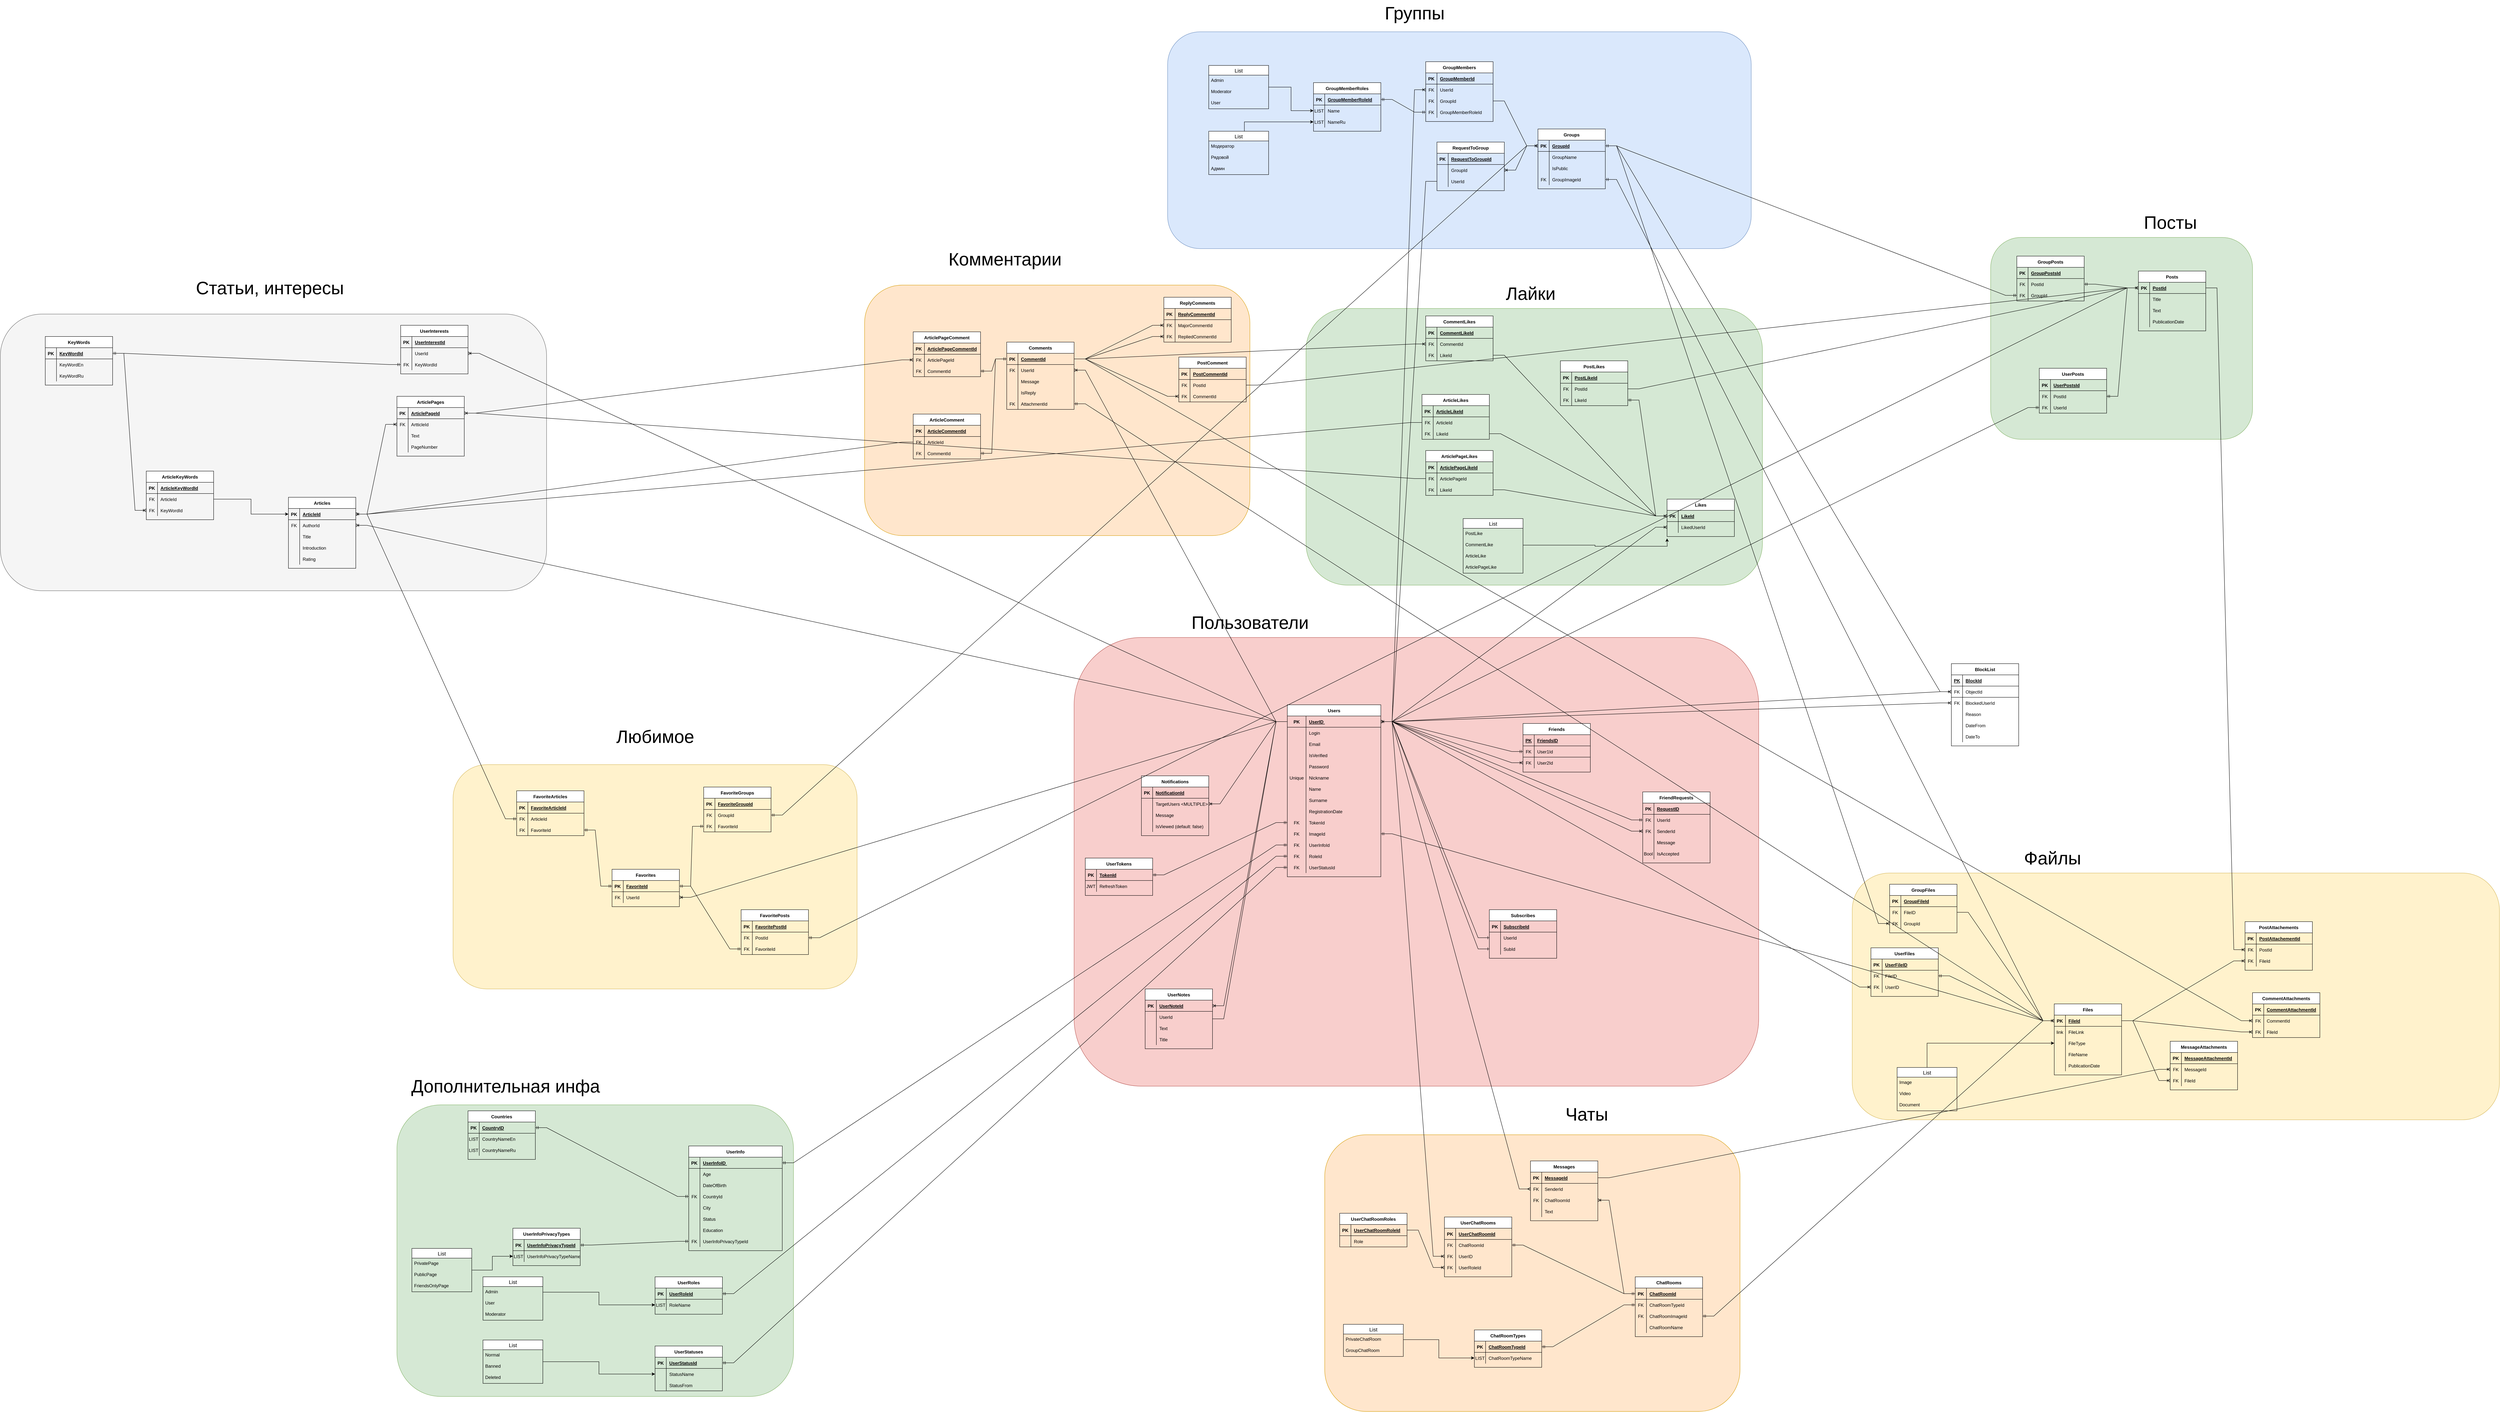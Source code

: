 <mxfile version="20.8.5" type="device"><diagram id="R2lEEEUBdFMjLlhIrx00" name="Page-1"><mxGraphModel dx="5066" dy="3104" grid="1" gridSize="10" guides="1" tooltips="1" connect="1" arrows="1" fold="1" page="1" pageScale="1" pageWidth="850" pageHeight="1100" math="0" shadow="0" extFonts="Permanent Marker^https://fonts.googleapis.com/css?family=Permanent+Marker"><root><mxCell id="0"/><mxCell id="1" parent="0"/><mxCell id="l1lD5lOszMVC9xVHJyCf-2" value="" style="rounded=1;whiteSpace=wrap;html=1;fillColor=#fff2cc;strokeColor=#d6b656;" parent="1" vertex="1"><mxGeometry x="-2060" y="50" width="1080" height="600" as="geometry"/></mxCell><mxCell id="l1lD5lOszMVC9xVHJyCf-1" value="" style="group" parent="1" vertex="1" connectable="0"><mxGeometry x="-3270" y="-1260" width="1460" height="845" as="geometry"/></mxCell><mxCell id="lxMOMLcO4_rgMkAEV-rh-99" value="" style="rounded=1;whiteSpace=wrap;html=1;fontSize=48;fillColor=#f5f5f5;fontColor=#333333;strokeColor=#666666;" parent="l1lD5lOszMVC9xVHJyCf-1" vertex="1"><mxGeometry y="105" width="1460" height="740" as="geometry"/></mxCell><mxCell id="lxMOMLcO4_rgMkAEV-rh-100" value="Статьи, интересы" style="text;html=1;align=center;verticalAlign=middle;resizable=0;points=[];autosize=1;strokeColor=none;fillColor=none;fontSize=48;" parent="l1lD5lOszMVC9xVHJyCf-1" vertex="1"><mxGeometry x="510" width="420" height="70" as="geometry"/></mxCell><mxCell id="lxMOMLcO4_rgMkAEV-rh-107" value="" style="rounded=1;whiteSpace=wrap;html=1;fontSize=48;fillColor=#d5e8d4;strokeColor=#82b366;" parent="1" vertex="1"><mxGeometry x="220" y="-1170" width="1220" height="740" as="geometry"/></mxCell><mxCell id="lxMOMLcO4_rgMkAEV-rh-104" value="" style="rounded=1;whiteSpace=wrap;html=1;fontSize=48;fillColor=#ffe6cc;strokeColor=#d79b00;" parent="1" vertex="1"><mxGeometry x="-960" y="-1232.5" width="1030" height="670" as="geometry"/></mxCell><mxCell id="lxMOMLcO4_rgMkAEV-rh-101" value="" style="rounded=1;whiteSpace=wrap;html=1;fontSize=48;fillColor=#d5e8d4;strokeColor=#82b366;" parent="1" vertex="1"><mxGeometry x="-2210" y="960" width="1060" height="780" as="geometry"/></mxCell><mxCell id="lxMOMLcO4_rgMkAEV-rh-95" value="" style="rounded=1;whiteSpace=wrap;html=1;fontSize=48;fillColor=#f8cecc;strokeColor=#b85450;" parent="1" vertex="1"><mxGeometry x="-400" y="-290" width="1830" height="1200" as="geometry"/></mxCell><mxCell id="lxMOMLcO4_rgMkAEV-rh-90" value="" style="rounded=1;whiteSpace=wrap;html=1;fontSize=48;fillColor=#fff2cc;strokeColor=#d6b656;" parent="1" vertex="1"><mxGeometry x="1680" y="340" width="1730" height="660" as="geometry"/></mxCell><mxCell id="lxMOMLcO4_rgMkAEV-rh-88" value="" style="rounded=1;whiteSpace=wrap;html=1;fontSize=48;fillColor=#ffe6cc;strokeColor=#d79b00;" parent="1" vertex="1"><mxGeometry x="270" y="1040" width="1110" height="740" as="geometry"/></mxCell><mxCell id="lxMOMLcO4_rgMkAEV-rh-86" value="" style="rounded=1;whiteSpace=wrap;html=1;fontSize=48;fillColor=#d5e8d4;strokeColor=#82b366;" parent="1" vertex="1"><mxGeometry x="2050" y="-1360" width="700" height="540" as="geometry"/></mxCell><mxCell id="lxMOMLcO4_rgMkAEV-rh-84" value="" style="rounded=1;whiteSpace=wrap;html=1;fillColor=#dae8fc;strokeColor=#6c8ebf;" parent="1" vertex="1"><mxGeometry x="-150" y="-1910" width="1560" height="580" as="geometry"/></mxCell><mxCell id="C-vyLk0tnHw3VtMMgP7b-23" value="Users" style="shape=table;startSize=30;container=1;collapsible=1;childLayout=tableLayout;fixedRows=1;rowLines=0;fontStyle=1;align=center;resizeLast=1;" parent="1" vertex="1"><mxGeometry x="170" y="-110" width="250" height="460" as="geometry"><mxRectangle x="310" y="190" width="70" height="30" as="alternateBounds"/></mxGeometry></mxCell><mxCell id="C-vyLk0tnHw3VtMMgP7b-24" value="" style="shape=partialRectangle;collapsible=0;dropTarget=0;pointerEvents=0;fillColor=none;points=[[0,0.5],[1,0.5]];portConstraint=eastwest;top=0;left=0;right=0;bottom=1;" parent="C-vyLk0tnHw3VtMMgP7b-23" vertex="1"><mxGeometry y="30" width="250" height="30" as="geometry"/></mxCell><mxCell id="C-vyLk0tnHw3VtMMgP7b-25" value="PK" style="shape=partialRectangle;overflow=hidden;connectable=0;fillColor=none;top=0;left=0;bottom=0;right=0;fontStyle=1;" parent="C-vyLk0tnHw3VtMMgP7b-24" vertex="1"><mxGeometry width="50" height="30" as="geometry"><mxRectangle width="50" height="30" as="alternateBounds"/></mxGeometry></mxCell><mxCell id="C-vyLk0tnHw3VtMMgP7b-26" value="UserID " style="shape=partialRectangle;overflow=hidden;connectable=0;fillColor=none;top=0;left=0;bottom=0;right=0;align=left;spacingLeft=6;fontStyle=5;" parent="C-vyLk0tnHw3VtMMgP7b-24" vertex="1"><mxGeometry x="50" width="200" height="30" as="geometry"><mxRectangle width="200" height="30" as="alternateBounds"/></mxGeometry></mxCell><mxCell id="C-vyLk0tnHw3VtMMgP7b-27" value="" style="shape=partialRectangle;collapsible=0;dropTarget=0;pointerEvents=0;fillColor=none;points=[[0,0.5],[1,0.5]];portConstraint=eastwest;top=0;left=0;right=0;bottom=0;" parent="C-vyLk0tnHw3VtMMgP7b-23" vertex="1"><mxGeometry y="60" width="250" height="30" as="geometry"/></mxCell><mxCell id="C-vyLk0tnHw3VtMMgP7b-28" value="" style="shape=partialRectangle;overflow=hidden;connectable=0;fillColor=none;top=0;left=0;bottom=0;right=0;" parent="C-vyLk0tnHw3VtMMgP7b-27" vertex="1"><mxGeometry width="50" height="30" as="geometry"><mxRectangle width="50" height="30" as="alternateBounds"/></mxGeometry></mxCell><mxCell id="C-vyLk0tnHw3VtMMgP7b-29" value="Login" style="shape=partialRectangle;overflow=hidden;connectable=0;fillColor=none;top=0;left=0;bottom=0;right=0;align=left;spacingLeft=6;" parent="C-vyLk0tnHw3VtMMgP7b-27" vertex="1"><mxGeometry x="50" width="200" height="30" as="geometry"><mxRectangle width="200" height="30" as="alternateBounds"/></mxGeometry></mxCell><mxCell id="6VS75QOuJZgOu_uw0S1E-18" value="" style="shape=partialRectangle;collapsible=0;dropTarget=0;pointerEvents=0;fillColor=none;points=[[0,0.5],[1,0.5]];portConstraint=eastwest;top=0;left=0;right=0;bottom=0;" parent="C-vyLk0tnHw3VtMMgP7b-23" vertex="1"><mxGeometry y="90" width="250" height="30" as="geometry"/></mxCell><mxCell id="6VS75QOuJZgOu_uw0S1E-19" value="" style="shape=partialRectangle;overflow=hidden;connectable=0;fillColor=none;top=0;left=0;bottom=0;right=0;" parent="6VS75QOuJZgOu_uw0S1E-18" vertex="1"><mxGeometry width="50" height="30" as="geometry"><mxRectangle width="50" height="30" as="alternateBounds"/></mxGeometry></mxCell><mxCell id="6VS75QOuJZgOu_uw0S1E-20" value="Email" style="shape=partialRectangle;overflow=hidden;connectable=0;fillColor=none;top=0;left=0;bottom=0;right=0;align=left;spacingLeft=6;" parent="6VS75QOuJZgOu_uw0S1E-18" vertex="1"><mxGeometry x="50" width="200" height="30" as="geometry"><mxRectangle width="200" height="30" as="alternateBounds"/></mxGeometry></mxCell><mxCell id="6VS75QOuJZgOu_uw0S1E-21" value="" style="shape=partialRectangle;collapsible=0;dropTarget=0;pointerEvents=0;fillColor=none;points=[[0,0.5],[1,0.5]];portConstraint=eastwest;top=0;left=0;right=0;bottom=0;" parent="C-vyLk0tnHw3VtMMgP7b-23" vertex="1"><mxGeometry y="120" width="250" height="30" as="geometry"/></mxCell><mxCell id="6VS75QOuJZgOu_uw0S1E-22" value="" style="shape=partialRectangle;overflow=hidden;connectable=0;fillColor=none;top=0;left=0;bottom=0;right=0;" parent="6VS75QOuJZgOu_uw0S1E-21" vertex="1"><mxGeometry width="50" height="30" as="geometry"><mxRectangle width="50" height="30" as="alternateBounds"/></mxGeometry></mxCell><mxCell id="6VS75QOuJZgOu_uw0S1E-23" value="IsVerified" style="shape=partialRectangle;overflow=hidden;connectable=0;fillColor=none;top=0;left=0;bottom=0;right=0;align=left;spacingLeft=6;" parent="6VS75QOuJZgOu_uw0S1E-21" vertex="1"><mxGeometry x="50" width="200" height="30" as="geometry"><mxRectangle width="200" height="30" as="alternateBounds"/></mxGeometry></mxCell><mxCell id="291R3UeptZF1in9V8CaE-1" value="" style="shape=partialRectangle;collapsible=0;dropTarget=0;pointerEvents=0;fillColor=none;points=[[0,0.5],[1,0.5]];portConstraint=eastwest;top=0;left=0;right=0;bottom=0;" parent="C-vyLk0tnHw3VtMMgP7b-23" vertex="1"><mxGeometry y="150" width="250" height="30" as="geometry"/></mxCell><mxCell id="291R3UeptZF1in9V8CaE-2" value="" style="shape=partialRectangle;overflow=hidden;connectable=0;fillColor=none;top=0;left=0;bottom=0;right=0;" parent="291R3UeptZF1in9V8CaE-1" vertex="1"><mxGeometry width="50" height="30" as="geometry"><mxRectangle width="50" height="30" as="alternateBounds"/></mxGeometry></mxCell><mxCell id="291R3UeptZF1in9V8CaE-3" value="Password" style="shape=partialRectangle;overflow=hidden;connectable=0;fillColor=none;top=0;left=0;bottom=0;right=0;align=left;spacingLeft=6;" parent="291R3UeptZF1in9V8CaE-1" vertex="1"><mxGeometry x="50" width="200" height="30" as="geometry"><mxRectangle width="200" height="30" as="alternateBounds"/></mxGeometry></mxCell><mxCell id="291R3UeptZF1in9V8CaE-4" value="" style="shape=partialRectangle;collapsible=0;dropTarget=0;pointerEvents=0;fillColor=none;points=[[0,0.5],[1,0.5]];portConstraint=eastwest;top=0;left=0;right=0;bottom=0;" parent="C-vyLk0tnHw3VtMMgP7b-23" vertex="1"><mxGeometry y="180" width="250" height="30" as="geometry"/></mxCell><mxCell id="291R3UeptZF1in9V8CaE-5" value="Unique" style="shape=partialRectangle;overflow=hidden;connectable=0;fillColor=none;top=0;left=0;bottom=0;right=0;" parent="291R3UeptZF1in9V8CaE-4" vertex="1"><mxGeometry width="50" height="30" as="geometry"><mxRectangle width="50" height="30" as="alternateBounds"/></mxGeometry></mxCell><mxCell id="291R3UeptZF1in9V8CaE-6" value="Nickname" style="shape=partialRectangle;overflow=hidden;connectable=0;fillColor=none;top=0;left=0;bottom=0;right=0;align=left;spacingLeft=6;" parent="291R3UeptZF1in9V8CaE-4" vertex="1"><mxGeometry x="50" width="200" height="30" as="geometry"><mxRectangle width="200" height="30" as="alternateBounds"/></mxGeometry></mxCell><mxCell id="291R3UeptZF1in9V8CaE-7" value="" style="shape=partialRectangle;collapsible=0;dropTarget=0;pointerEvents=0;fillColor=none;points=[[0,0.5],[1,0.5]];portConstraint=eastwest;top=0;left=0;right=0;bottom=0;" parent="C-vyLk0tnHw3VtMMgP7b-23" vertex="1"><mxGeometry y="210" width="250" height="30" as="geometry"/></mxCell><mxCell id="291R3UeptZF1in9V8CaE-8" value="" style="shape=partialRectangle;overflow=hidden;connectable=0;fillColor=none;top=0;left=0;bottom=0;right=0;" parent="291R3UeptZF1in9V8CaE-7" vertex="1"><mxGeometry width="50" height="30" as="geometry"><mxRectangle width="50" height="30" as="alternateBounds"/></mxGeometry></mxCell><mxCell id="291R3UeptZF1in9V8CaE-9" value="Name" style="shape=partialRectangle;overflow=hidden;connectable=0;fillColor=none;top=0;left=0;bottom=0;right=0;align=left;spacingLeft=6;" parent="291R3UeptZF1in9V8CaE-7" vertex="1"><mxGeometry x="50" width="200" height="30" as="geometry"><mxRectangle width="200" height="30" as="alternateBounds"/></mxGeometry></mxCell><mxCell id="291R3UeptZF1in9V8CaE-26" value="" style="shape=partialRectangle;collapsible=0;dropTarget=0;pointerEvents=0;fillColor=none;points=[[0,0.5],[1,0.5]];portConstraint=eastwest;top=0;left=0;right=0;bottom=0;" parent="C-vyLk0tnHw3VtMMgP7b-23" vertex="1"><mxGeometry y="240" width="250" height="30" as="geometry"/></mxCell><mxCell id="291R3UeptZF1in9V8CaE-27" value="" style="shape=partialRectangle;overflow=hidden;connectable=0;fillColor=none;top=0;left=0;bottom=0;right=0;" parent="291R3UeptZF1in9V8CaE-26" vertex="1"><mxGeometry width="50" height="30" as="geometry"><mxRectangle width="50" height="30" as="alternateBounds"/></mxGeometry></mxCell><mxCell id="291R3UeptZF1in9V8CaE-28" value="Surname" style="shape=partialRectangle;overflow=hidden;connectable=0;fillColor=none;top=0;left=0;bottom=0;right=0;align=left;spacingLeft=6;" parent="291R3UeptZF1in9V8CaE-26" vertex="1"><mxGeometry x="50" width="200" height="30" as="geometry"><mxRectangle width="200" height="30" as="alternateBounds"/></mxGeometry></mxCell><mxCell id="6VS75QOuJZgOu_uw0S1E-24" value="" style="shape=partialRectangle;collapsible=0;dropTarget=0;pointerEvents=0;fillColor=none;points=[[0,0.5],[1,0.5]];portConstraint=eastwest;top=0;left=0;right=0;bottom=0;" parent="C-vyLk0tnHw3VtMMgP7b-23" vertex="1"><mxGeometry y="270" width="250" height="30" as="geometry"/></mxCell><mxCell id="6VS75QOuJZgOu_uw0S1E-25" value="" style="shape=partialRectangle;overflow=hidden;connectable=0;fillColor=none;top=0;left=0;bottom=0;right=0;" parent="6VS75QOuJZgOu_uw0S1E-24" vertex="1"><mxGeometry width="50" height="30" as="geometry"><mxRectangle width="50" height="30" as="alternateBounds"/></mxGeometry></mxCell><mxCell id="6VS75QOuJZgOu_uw0S1E-26" value="RegistrationDate" style="shape=partialRectangle;overflow=hidden;connectable=0;fillColor=none;top=0;left=0;bottom=0;right=0;align=left;spacingLeft=6;" parent="6VS75QOuJZgOu_uw0S1E-24" vertex="1"><mxGeometry x="50" width="200" height="30" as="geometry"><mxRectangle width="200" height="30" as="alternateBounds"/></mxGeometry></mxCell><mxCell id="6VS75QOuJZgOu_uw0S1E-14" value="" style="shape=partialRectangle;collapsible=0;dropTarget=0;pointerEvents=0;fillColor=none;points=[[0,0.5],[1,0.5]];portConstraint=eastwest;top=0;left=0;right=0;bottom=0;" parent="C-vyLk0tnHw3VtMMgP7b-23" vertex="1"><mxGeometry y="300" width="250" height="30" as="geometry"/></mxCell><mxCell id="6VS75QOuJZgOu_uw0S1E-15" value="FK" style="shape=partialRectangle;overflow=hidden;connectable=0;fillColor=none;top=0;left=0;bottom=0;right=0;" parent="6VS75QOuJZgOu_uw0S1E-14" vertex="1"><mxGeometry width="50" height="30" as="geometry"><mxRectangle width="50" height="30" as="alternateBounds"/></mxGeometry></mxCell><mxCell id="6VS75QOuJZgOu_uw0S1E-16" value="TokenId" style="shape=partialRectangle;overflow=hidden;connectable=0;fillColor=none;top=0;left=0;bottom=0;right=0;align=left;spacingLeft=6;" parent="6VS75QOuJZgOu_uw0S1E-14" vertex="1"><mxGeometry x="50" width="200" height="30" as="geometry"><mxRectangle width="200" height="30" as="alternateBounds"/></mxGeometry></mxCell><mxCell id="wnrsPPsNyFHlNH_oezWB-1" value="" style="shape=partialRectangle;collapsible=0;dropTarget=0;pointerEvents=0;fillColor=none;points=[[0,0.5],[1,0.5]];portConstraint=eastwest;top=0;left=0;right=0;bottom=0;" parent="C-vyLk0tnHw3VtMMgP7b-23" vertex="1"><mxGeometry y="330" width="250" height="30" as="geometry"/></mxCell><mxCell id="wnrsPPsNyFHlNH_oezWB-2" value="FK" style="shape=partialRectangle;overflow=hidden;connectable=0;fillColor=none;top=0;left=0;bottom=0;right=0;" parent="wnrsPPsNyFHlNH_oezWB-1" vertex="1"><mxGeometry width="50" height="30" as="geometry"><mxRectangle width="50" height="30" as="alternateBounds"/></mxGeometry></mxCell><mxCell id="wnrsPPsNyFHlNH_oezWB-3" value="ImageId" style="shape=partialRectangle;overflow=hidden;connectable=0;fillColor=none;top=0;left=0;bottom=0;right=0;align=left;spacingLeft=6;" parent="wnrsPPsNyFHlNH_oezWB-1" vertex="1"><mxGeometry x="50" width="200" height="30" as="geometry"><mxRectangle width="200" height="30" as="alternateBounds"/></mxGeometry></mxCell><mxCell id="291R3UeptZF1in9V8CaE-54" value="" style="shape=partialRectangle;collapsible=0;dropTarget=0;pointerEvents=0;fillColor=none;points=[[0,0.5],[1,0.5]];portConstraint=eastwest;top=0;left=0;right=0;bottom=0;" parent="C-vyLk0tnHw3VtMMgP7b-23" vertex="1"><mxGeometry y="360" width="250" height="30" as="geometry"/></mxCell><mxCell id="291R3UeptZF1in9V8CaE-55" value="FK" style="shape=partialRectangle;overflow=hidden;connectable=0;fillColor=none;top=0;left=0;bottom=0;right=0;" parent="291R3UeptZF1in9V8CaE-54" vertex="1"><mxGeometry width="50" height="30" as="geometry"><mxRectangle width="50" height="30" as="alternateBounds"/></mxGeometry></mxCell><mxCell id="291R3UeptZF1in9V8CaE-56" value="UserInfoId" style="shape=partialRectangle;overflow=hidden;connectable=0;fillColor=none;top=0;left=0;bottom=0;right=0;align=left;spacingLeft=6;" parent="291R3UeptZF1in9V8CaE-54" vertex="1"><mxGeometry x="50" width="200" height="30" as="geometry"><mxRectangle width="200" height="30" as="alternateBounds"/></mxGeometry></mxCell><mxCell id="291R3UeptZF1in9V8CaE-197" value="" style="shape=partialRectangle;collapsible=0;dropTarget=0;pointerEvents=0;fillColor=none;points=[[0,0.5],[1,0.5]];portConstraint=eastwest;top=0;left=0;right=0;bottom=0;" parent="C-vyLk0tnHw3VtMMgP7b-23" vertex="1"><mxGeometry y="390" width="250" height="30" as="geometry"/></mxCell><mxCell id="291R3UeptZF1in9V8CaE-198" value="FK" style="shape=partialRectangle;overflow=hidden;connectable=0;fillColor=none;top=0;left=0;bottom=0;right=0;" parent="291R3UeptZF1in9V8CaE-197" vertex="1"><mxGeometry width="50" height="30" as="geometry"><mxRectangle width="50" height="30" as="alternateBounds"/></mxGeometry></mxCell><mxCell id="291R3UeptZF1in9V8CaE-199" value="RoleId" style="shape=partialRectangle;overflow=hidden;connectable=0;fillColor=none;top=0;left=0;bottom=0;right=0;align=left;spacingLeft=6;" parent="291R3UeptZF1in9V8CaE-197" vertex="1"><mxGeometry x="50" width="200" height="30" as="geometry"><mxRectangle width="200" height="30" as="alternateBounds"/></mxGeometry></mxCell><mxCell id="vodSgjRjG3SZIMyTDAHh-176" value="" style="shape=partialRectangle;collapsible=0;dropTarget=0;pointerEvents=0;fillColor=none;points=[[0,0.5],[1,0.5]];portConstraint=eastwest;top=0;left=0;right=0;bottom=0;" parent="C-vyLk0tnHw3VtMMgP7b-23" vertex="1"><mxGeometry y="420" width="250" height="30" as="geometry"/></mxCell><mxCell id="vodSgjRjG3SZIMyTDAHh-177" value="FK" style="shape=partialRectangle;overflow=hidden;connectable=0;fillColor=none;top=0;left=0;bottom=0;right=0;" parent="vodSgjRjG3SZIMyTDAHh-176" vertex="1"><mxGeometry width="50" height="30" as="geometry"><mxRectangle width="50" height="30" as="alternateBounds"/></mxGeometry></mxCell><mxCell id="vodSgjRjG3SZIMyTDAHh-178" value="UserStatusId" style="shape=partialRectangle;overflow=hidden;connectable=0;fillColor=none;top=0;left=0;bottom=0;right=0;align=left;spacingLeft=6;" parent="vodSgjRjG3SZIMyTDAHh-176" vertex="1"><mxGeometry x="50" width="200" height="30" as="geometry"><mxRectangle width="200" height="30" as="alternateBounds"/></mxGeometry></mxCell><mxCell id="291R3UeptZF1in9V8CaE-10" value="UserInfo" style="shape=table;startSize=30;container=1;collapsible=1;childLayout=tableLayout;fixedRows=1;rowLines=0;fontStyle=1;align=center;resizeLast=1;" parent="1" vertex="1"><mxGeometry x="-1430" y="1070" width="250" height="280" as="geometry"/></mxCell><mxCell id="291R3UeptZF1in9V8CaE-11" value="" style="shape=partialRectangle;collapsible=0;dropTarget=0;pointerEvents=0;fillColor=none;points=[[0,0.5],[1,0.5]];portConstraint=eastwest;top=0;left=0;right=0;bottom=1;" parent="291R3UeptZF1in9V8CaE-10" vertex="1"><mxGeometry y="30" width="250" height="30" as="geometry"/></mxCell><mxCell id="291R3UeptZF1in9V8CaE-12" value="PK" style="shape=partialRectangle;overflow=hidden;connectable=0;fillColor=none;top=0;left=0;bottom=0;right=0;fontStyle=1;" parent="291R3UeptZF1in9V8CaE-11" vertex="1"><mxGeometry width="30" height="30" as="geometry"><mxRectangle width="30" height="30" as="alternateBounds"/></mxGeometry></mxCell><mxCell id="291R3UeptZF1in9V8CaE-13" value="UserInfoID " style="shape=partialRectangle;overflow=hidden;connectable=0;fillColor=none;top=0;left=0;bottom=0;right=0;align=left;spacingLeft=6;fontStyle=5;" parent="291R3UeptZF1in9V8CaE-11" vertex="1"><mxGeometry x="30" width="220" height="30" as="geometry"><mxRectangle width="220" height="30" as="alternateBounds"/></mxGeometry></mxCell><mxCell id="291R3UeptZF1in9V8CaE-14" value="" style="shape=partialRectangle;collapsible=0;dropTarget=0;pointerEvents=0;fillColor=none;points=[[0,0.5],[1,0.5]];portConstraint=eastwest;top=0;left=0;right=0;bottom=0;" parent="291R3UeptZF1in9V8CaE-10" vertex="1"><mxGeometry y="60" width="250" height="30" as="geometry"/></mxCell><mxCell id="291R3UeptZF1in9V8CaE-15" value="" style="shape=partialRectangle;overflow=hidden;connectable=0;fillColor=none;top=0;left=0;bottom=0;right=0;" parent="291R3UeptZF1in9V8CaE-14" vertex="1"><mxGeometry width="30" height="30" as="geometry"><mxRectangle width="30" height="30" as="alternateBounds"/></mxGeometry></mxCell><mxCell id="291R3UeptZF1in9V8CaE-16" value="Age" style="shape=partialRectangle;overflow=hidden;connectable=0;fillColor=none;top=0;left=0;bottom=0;right=0;align=left;spacingLeft=6;" parent="291R3UeptZF1in9V8CaE-14" vertex="1"><mxGeometry x="30" width="220" height="30" as="geometry"><mxRectangle width="220" height="30" as="alternateBounds"/></mxGeometry></mxCell><mxCell id="vodSgjRjG3SZIMyTDAHh-215" value="" style="shape=partialRectangle;collapsible=0;dropTarget=0;pointerEvents=0;fillColor=none;points=[[0,0.5],[1,0.5]];portConstraint=eastwest;top=0;left=0;right=0;bottom=0;" parent="291R3UeptZF1in9V8CaE-10" vertex="1"><mxGeometry y="90" width="250" height="30" as="geometry"/></mxCell><mxCell id="vodSgjRjG3SZIMyTDAHh-216" value="" style="shape=partialRectangle;overflow=hidden;connectable=0;fillColor=none;top=0;left=0;bottom=0;right=0;" parent="vodSgjRjG3SZIMyTDAHh-215" vertex="1"><mxGeometry width="30" height="30" as="geometry"><mxRectangle width="30" height="30" as="alternateBounds"/></mxGeometry></mxCell><mxCell id="vodSgjRjG3SZIMyTDAHh-217" value="DateOfBirth" style="shape=partialRectangle;overflow=hidden;connectable=0;fillColor=none;top=0;left=0;bottom=0;right=0;align=left;spacingLeft=6;" parent="vodSgjRjG3SZIMyTDAHh-215" vertex="1"><mxGeometry x="30" width="220" height="30" as="geometry"><mxRectangle width="220" height="30" as="alternateBounds"/></mxGeometry></mxCell><mxCell id="291R3UeptZF1in9V8CaE-17" value="" style="shape=partialRectangle;collapsible=0;dropTarget=0;pointerEvents=0;fillColor=none;points=[[0,0.5],[1,0.5]];portConstraint=eastwest;top=0;left=0;right=0;bottom=0;" parent="291R3UeptZF1in9V8CaE-10" vertex="1"><mxGeometry y="120" width="250" height="30" as="geometry"/></mxCell><mxCell id="291R3UeptZF1in9V8CaE-18" value="FK" style="shape=partialRectangle;overflow=hidden;connectable=0;fillColor=none;top=0;left=0;bottom=0;right=0;" parent="291R3UeptZF1in9V8CaE-17" vertex="1"><mxGeometry width="30" height="30" as="geometry"><mxRectangle width="30" height="30" as="alternateBounds"/></mxGeometry></mxCell><mxCell id="291R3UeptZF1in9V8CaE-19" value="CountryId" style="shape=partialRectangle;overflow=hidden;connectable=0;fillColor=none;top=0;left=0;bottom=0;right=0;align=left;spacingLeft=6;" parent="291R3UeptZF1in9V8CaE-17" vertex="1"><mxGeometry x="30" width="220" height="30" as="geometry"><mxRectangle width="220" height="30" as="alternateBounds"/></mxGeometry></mxCell><mxCell id="291R3UeptZF1in9V8CaE-20" value="" style="shape=partialRectangle;collapsible=0;dropTarget=0;pointerEvents=0;fillColor=none;points=[[0,0.5],[1,0.5]];portConstraint=eastwest;top=0;left=0;right=0;bottom=0;" parent="291R3UeptZF1in9V8CaE-10" vertex="1"><mxGeometry y="150" width="250" height="30" as="geometry"/></mxCell><mxCell id="291R3UeptZF1in9V8CaE-21" value="" style="shape=partialRectangle;overflow=hidden;connectable=0;fillColor=none;top=0;left=0;bottom=0;right=0;" parent="291R3UeptZF1in9V8CaE-20" vertex="1"><mxGeometry width="30" height="30" as="geometry"><mxRectangle width="30" height="30" as="alternateBounds"/></mxGeometry></mxCell><mxCell id="291R3UeptZF1in9V8CaE-22" value="City" style="shape=partialRectangle;overflow=hidden;connectable=0;fillColor=none;top=0;left=0;bottom=0;right=0;align=left;spacingLeft=6;" parent="291R3UeptZF1in9V8CaE-20" vertex="1"><mxGeometry x="30" width="220" height="30" as="geometry"><mxRectangle width="220" height="30" as="alternateBounds"/></mxGeometry></mxCell><mxCell id="vodSgjRjG3SZIMyTDAHh-212" value="" style="shape=partialRectangle;collapsible=0;dropTarget=0;pointerEvents=0;fillColor=none;points=[[0,0.5],[1,0.5]];portConstraint=eastwest;top=0;left=0;right=0;bottom=0;" parent="291R3UeptZF1in9V8CaE-10" vertex="1"><mxGeometry y="180" width="250" height="30" as="geometry"/></mxCell><mxCell id="vodSgjRjG3SZIMyTDAHh-213" value="" style="shape=partialRectangle;overflow=hidden;connectable=0;fillColor=none;top=0;left=0;bottom=0;right=0;" parent="vodSgjRjG3SZIMyTDAHh-212" vertex="1"><mxGeometry width="30" height="30" as="geometry"><mxRectangle width="30" height="30" as="alternateBounds"/></mxGeometry></mxCell><mxCell id="vodSgjRjG3SZIMyTDAHh-214" value="Status" style="shape=partialRectangle;overflow=hidden;connectable=0;fillColor=none;top=0;left=0;bottom=0;right=0;align=left;spacingLeft=6;" parent="vodSgjRjG3SZIMyTDAHh-212" vertex="1"><mxGeometry x="30" width="220" height="30" as="geometry"><mxRectangle width="220" height="30" as="alternateBounds"/></mxGeometry></mxCell><mxCell id="vodSgjRjG3SZIMyTDAHh-218" value="" style="shape=partialRectangle;collapsible=0;dropTarget=0;pointerEvents=0;fillColor=none;points=[[0,0.5],[1,0.5]];portConstraint=eastwest;top=0;left=0;right=0;bottom=0;" parent="291R3UeptZF1in9V8CaE-10" vertex="1"><mxGeometry y="210" width="250" height="30" as="geometry"/></mxCell><mxCell id="vodSgjRjG3SZIMyTDAHh-219" value="" style="shape=partialRectangle;overflow=hidden;connectable=0;fillColor=none;top=0;left=0;bottom=0;right=0;" parent="vodSgjRjG3SZIMyTDAHh-218" vertex="1"><mxGeometry width="30" height="30" as="geometry"><mxRectangle width="30" height="30" as="alternateBounds"/></mxGeometry></mxCell><mxCell id="vodSgjRjG3SZIMyTDAHh-220" value="Education" style="shape=partialRectangle;overflow=hidden;connectable=0;fillColor=none;top=0;left=0;bottom=0;right=0;align=left;spacingLeft=6;" parent="vodSgjRjG3SZIMyTDAHh-218" vertex="1"><mxGeometry x="30" width="220" height="30" as="geometry"><mxRectangle width="220" height="30" as="alternateBounds"/></mxGeometry></mxCell><mxCell id="vodSgjRjG3SZIMyTDAHh-221" value="" style="shape=partialRectangle;collapsible=0;dropTarget=0;pointerEvents=0;fillColor=none;points=[[0,0.5],[1,0.5]];portConstraint=eastwest;top=0;left=0;right=0;bottom=0;" parent="291R3UeptZF1in9V8CaE-10" vertex="1"><mxGeometry y="240" width="250" height="30" as="geometry"/></mxCell><mxCell id="vodSgjRjG3SZIMyTDAHh-222" value="FK" style="shape=partialRectangle;overflow=hidden;connectable=0;fillColor=none;top=0;left=0;bottom=0;right=0;" parent="vodSgjRjG3SZIMyTDAHh-221" vertex="1"><mxGeometry width="30" height="30" as="geometry"><mxRectangle width="30" height="30" as="alternateBounds"/></mxGeometry></mxCell><mxCell id="vodSgjRjG3SZIMyTDAHh-223" value="UserInfoPrivacyTypeId" style="shape=partialRectangle;overflow=hidden;connectable=0;fillColor=none;top=0;left=0;bottom=0;right=0;align=left;spacingLeft=6;" parent="vodSgjRjG3SZIMyTDAHh-221" vertex="1"><mxGeometry x="30" width="220" height="30" as="geometry"><mxRectangle width="220" height="30" as="alternateBounds"/></mxGeometry></mxCell><mxCell id="291R3UeptZF1in9V8CaE-32" value="Countries" style="shape=table;startSize=30;container=1;collapsible=1;childLayout=tableLayout;fixedRows=1;rowLines=0;fontStyle=1;align=center;resizeLast=1;" parent="1" vertex="1"><mxGeometry x="-2020" y="976" width="180" height="130" as="geometry"/></mxCell><mxCell id="291R3UeptZF1in9V8CaE-33" value="" style="shape=tableRow;horizontal=0;startSize=0;swimlaneHead=0;swimlaneBody=0;fillColor=none;collapsible=0;dropTarget=0;points=[[0,0.5],[1,0.5]];portConstraint=eastwest;top=0;left=0;right=0;bottom=1;" parent="291R3UeptZF1in9V8CaE-32" vertex="1"><mxGeometry y="30" width="180" height="30" as="geometry"/></mxCell><mxCell id="291R3UeptZF1in9V8CaE-34" value="PK" style="shape=partialRectangle;connectable=0;fillColor=none;top=0;left=0;bottom=0;right=0;fontStyle=1;overflow=hidden;" parent="291R3UeptZF1in9V8CaE-33" vertex="1"><mxGeometry width="30" height="30" as="geometry"><mxRectangle width="30" height="30" as="alternateBounds"/></mxGeometry></mxCell><mxCell id="291R3UeptZF1in9V8CaE-35" value="CountryID" style="shape=partialRectangle;connectable=0;fillColor=none;top=0;left=0;bottom=0;right=0;align=left;spacingLeft=6;fontStyle=5;overflow=hidden;" parent="291R3UeptZF1in9V8CaE-33" vertex="1"><mxGeometry x="30" width="150" height="30" as="geometry"><mxRectangle width="150" height="30" as="alternateBounds"/></mxGeometry></mxCell><mxCell id="291R3UeptZF1in9V8CaE-36" value="" style="shape=tableRow;horizontal=0;startSize=0;swimlaneHead=0;swimlaneBody=0;fillColor=none;collapsible=0;dropTarget=0;points=[[0,0.5],[1,0.5]];portConstraint=eastwest;top=0;left=0;right=0;bottom=0;" parent="291R3UeptZF1in9V8CaE-32" vertex="1"><mxGeometry y="60" width="180" height="30" as="geometry"/></mxCell><mxCell id="291R3UeptZF1in9V8CaE-37" value="LIST" style="shape=partialRectangle;connectable=0;fillColor=none;top=0;left=0;bottom=0;right=0;editable=1;overflow=hidden;" parent="291R3UeptZF1in9V8CaE-36" vertex="1"><mxGeometry width="30" height="30" as="geometry"><mxRectangle width="30" height="30" as="alternateBounds"/></mxGeometry></mxCell><mxCell id="291R3UeptZF1in9V8CaE-38" value="CountryNameEn" style="shape=partialRectangle;connectable=0;fillColor=none;top=0;left=0;bottom=0;right=0;align=left;spacingLeft=6;overflow=hidden;" parent="291R3UeptZF1in9V8CaE-36" vertex="1"><mxGeometry x="30" width="150" height="30" as="geometry"><mxRectangle width="150" height="30" as="alternateBounds"/></mxGeometry></mxCell><mxCell id="6VS75QOuJZgOu_uw0S1E-62" value="" style="shape=tableRow;horizontal=0;startSize=0;swimlaneHead=0;swimlaneBody=0;fillColor=none;collapsible=0;dropTarget=0;points=[[0,0.5],[1,0.5]];portConstraint=eastwest;top=0;left=0;right=0;bottom=0;" parent="291R3UeptZF1in9V8CaE-32" vertex="1"><mxGeometry y="90" width="180" height="30" as="geometry"/></mxCell><mxCell id="6VS75QOuJZgOu_uw0S1E-63" value="LIST" style="shape=partialRectangle;connectable=0;fillColor=none;top=0;left=0;bottom=0;right=0;editable=1;overflow=hidden;" parent="6VS75QOuJZgOu_uw0S1E-62" vertex="1"><mxGeometry width="30" height="30" as="geometry"><mxRectangle width="30" height="30" as="alternateBounds"/></mxGeometry></mxCell><mxCell id="6VS75QOuJZgOu_uw0S1E-64" value="CountryNameRu" style="shape=partialRectangle;connectable=0;fillColor=none;top=0;left=0;bottom=0;right=0;align=left;spacingLeft=6;overflow=hidden;" parent="6VS75QOuJZgOu_uw0S1E-62" vertex="1"><mxGeometry x="30" width="150" height="30" as="geometry"><mxRectangle width="150" height="30" as="alternateBounds"/></mxGeometry></mxCell><mxCell id="291R3UeptZF1in9V8CaE-52" value="" style="edgeStyle=entityRelationEdgeStyle;fontSize=12;html=1;endArrow=ERmandOne;startArrow=ERmandOne;rounded=0;exitX=1;exitY=0.5;exitDx=0;exitDy=0;entryX=0;entryY=0.5;entryDx=0;entryDy=0;" parent="1" source="291R3UeptZF1in9V8CaE-33" target="291R3UeptZF1in9V8CaE-17" edge="1"><mxGeometry width="100" height="100" relative="1" as="geometry"><mxPoint x="-40" y="350" as="sourcePoint"/><mxPoint x="60" y="250" as="targetPoint"/></mxGeometry></mxCell><mxCell id="291R3UeptZF1in9V8CaE-53" value="" style="edgeStyle=entityRelationEdgeStyle;fontSize=12;html=1;endArrow=ERmandOne;startArrow=ERmandOne;rounded=0;exitX=1;exitY=0.5;exitDx=0;exitDy=0;entryX=0;entryY=0.5;entryDx=0;entryDy=0;" parent="1" source="291R3UeptZF1in9V8CaE-11" target="291R3UeptZF1in9V8CaE-54" edge="1"><mxGeometry width="100" height="100" relative="1" as="geometry"><mxPoint x="80" y="265" as="sourcePoint"/><mxPoint x="-160" y="335" as="targetPoint"/></mxGeometry></mxCell><mxCell id="291R3UeptZF1in9V8CaE-73" value="" style="edgeStyle=entityRelationEdgeStyle;fontSize=12;html=1;endArrow=ERmandOne;startArrow=ERmandOne;rounded=0;exitX=1;exitY=0.5;exitDx=0;exitDy=0;entryX=0;entryY=0.5;entryDx=0;entryDy=0;" parent="1" source="C-vyLk0tnHw3VtMMgP7b-24" target="291R3UeptZF1in9V8CaE-70" edge="1"><mxGeometry width="100" height="100" relative="1" as="geometry"><mxPoint x="680" y="460" as="sourcePoint"/><mxPoint x="780" y="360" as="targetPoint"/></mxGeometry></mxCell><mxCell id="291R3UeptZF1in9V8CaE-74" value="" style="edgeStyle=entityRelationEdgeStyle;fontSize=12;html=1;endArrow=ERoneToMany;rounded=0;exitX=1;exitY=0.5;exitDx=0;exitDy=0;entryX=0;entryY=0.5;entryDx=0;entryDy=0;" parent="1" source="C-vyLk0tnHw3VtMMgP7b-24" target="291R3UeptZF1in9V8CaE-61" edge="1"><mxGeometry width="100" height="100" relative="1" as="geometry"><mxPoint x="660" y="380" as="sourcePoint"/><mxPoint x="710" y="320" as="targetPoint"/></mxGeometry></mxCell><mxCell id="291R3UeptZF1in9V8CaE-91" value="" style="edgeStyle=entityRelationEdgeStyle;fontSize=12;html=1;endArrow=ERmandOne;startArrow=ERmandOne;rounded=0;exitX=1;exitY=0.5;exitDx=0;exitDy=0;entryX=0;entryY=0.5;entryDx=0;entryDy=0;" parent="1" source="C-vyLk0tnHw3VtMMgP7b-24" target="291R3UeptZF1in9V8CaE-79" edge="1"><mxGeometry width="100" height="100" relative="1" as="geometry"><mxPoint x="620" y="245" as="sourcePoint"/><mxPoint x="740" y="275" as="targetPoint"/></mxGeometry></mxCell><mxCell id="291R3UeptZF1in9V8CaE-92" value="" style="edgeStyle=entityRelationEdgeStyle;fontSize=12;html=1;endArrow=ERoneToMany;rounded=0;exitX=1;exitY=0.5;exitDx=0;exitDy=0;entryX=0;entryY=0.5;entryDx=0;entryDy=0;" parent="1" source="C-vyLk0tnHw3VtMMgP7b-24" target="291R3UeptZF1in9V8CaE-82" edge="1"><mxGeometry width="100" height="100" relative="1" as="geometry"><mxPoint x="600" y="270" as="sourcePoint"/><mxPoint x="720" y="330" as="targetPoint"/></mxGeometry></mxCell><mxCell id="291R3UeptZF1in9V8CaE-113" value="" style="edgeStyle=entityRelationEdgeStyle;fontSize=12;html=1;endArrow=ERmany;startArrow=ERmany;rounded=0;entryX=1;entryY=0.5;entryDx=0;entryDy=0;exitX=0;exitY=0.5;exitDx=0;exitDy=0;" parent="1" source="291R3UeptZF1in9V8CaE-100" target="C-vyLk0tnHw3VtMMgP7b-24" edge="1"><mxGeometry width="100" height="100" relative="1" as="geometry"><mxPoint x="720" y="610" as="sourcePoint"/><mxPoint x="820" y="510" as="targetPoint"/></mxGeometry></mxCell><mxCell id="291R3UeptZF1in9V8CaE-114" value="Files" style="shape=table;startSize=30;container=1;collapsible=1;childLayout=tableLayout;fixedRows=1;rowLines=0;fontStyle=1;align=center;resizeLast=1;" parent="1" vertex="1"><mxGeometry x="2220" y="690" width="180" height="190" as="geometry"/></mxCell><mxCell id="291R3UeptZF1in9V8CaE-115" value="" style="shape=tableRow;horizontal=0;startSize=0;swimlaneHead=0;swimlaneBody=0;fillColor=none;collapsible=0;dropTarget=0;points=[[0,0.5],[1,0.5]];portConstraint=eastwest;top=0;left=0;right=0;bottom=1;" parent="291R3UeptZF1in9V8CaE-114" vertex="1"><mxGeometry y="30" width="180" height="30" as="geometry"/></mxCell><mxCell id="291R3UeptZF1in9V8CaE-116" value="PK" style="shape=partialRectangle;connectable=0;fillColor=none;top=0;left=0;bottom=0;right=0;fontStyle=1;overflow=hidden;" parent="291R3UeptZF1in9V8CaE-115" vertex="1"><mxGeometry width="30" height="30" as="geometry"><mxRectangle width="30" height="30" as="alternateBounds"/></mxGeometry></mxCell><mxCell id="291R3UeptZF1in9V8CaE-117" value="FileId" style="shape=partialRectangle;connectable=0;fillColor=none;top=0;left=0;bottom=0;right=0;align=left;spacingLeft=6;fontStyle=5;overflow=hidden;" parent="291R3UeptZF1in9V8CaE-115" vertex="1"><mxGeometry x="30" width="150" height="30" as="geometry"><mxRectangle width="150" height="30" as="alternateBounds"/></mxGeometry></mxCell><mxCell id="291R3UeptZF1in9V8CaE-127" value="" style="shape=tableRow;horizontal=0;startSize=0;swimlaneHead=0;swimlaneBody=0;fillColor=none;collapsible=0;dropTarget=0;points=[[0,0.5],[1,0.5]];portConstraint=eastwest;top=0;left=0;right=0;bottom=0;" parent="291R3UeptZF1in9V8CaE-114" vertex="1"><mxGeometry y="60" width="180" height="30" as="geometry"/></mxCell><mxCell id="291R3UeptZF1in9V8CaE-128" value="link" style="shape=partialRectangle;connectable=0;fillColor=none;top=0;left=0;bottom=0;right=0;editable=1;overflow=hidden;" parent="291R3UeptZF1in9V8CaE-127" vertex="1"><mxGeometry width="30" height="30" as="geometry"><mxRectangle width="30" height="30" as="alternateBounds"/></mxGeometry></mxCell><mxCell id="291R3UeptZF1in9V8CaE-129" value="FileLink" style="shape=partialRectangle;connectable=0;fillColor=none;top=0;left=0;bottom=0;right=0;align=left;spacingLeft=6;overflow=hidden;" parent="291R3UeptZF1in9V8CaE-127" vertex="1"><mxGeometry x="30" width="150" height="30" as="geometry"><mxRectangle width="150" height="30" as="alternateBounds"/></mxGeometry></mxCell><mxCell id="291R3UeptZF1in9V8CaE-335" value="" style="shape=tableRow;horizontal=0;startSize=0;swimlaneHead=0;swimlaneBody=0;fillColor=none;collapsible=0;dropTarget=0;points=[[0,0.5],[1,0.5]];portConstraint=eastwest;top=0;left=0;right=0;bottom=0;" parent="291R3UeptZF1in9V8CaE-114" vertex="1"><mxGeometry y="90" width="180" height="30" as="geometry"/></mxCell><mxCell id="291R3UeptZF1in9V8CaE-336" value="" style="shape=partialRectangle;connectable=0;fillColor=none;top=0;left=0;bottom=0;right=0;editable=1;overflow=hidden;" parent="291R3UeptZF1in9V8CaE-335" vertex="1"><mxGeometry width="30" height="30" as="geometry"><mxRectangle width="30" height="30" as="alternateBounds"/></mxGeometry></mxCell><mxCell id="291R3UeptZF1in9V8CaE-337" value="FileType" style="shape=partialRectangle;connectable=0;fillColor=none;top=0;left=0;bottom=0;right=0;align=left;spacingLeft=6;overflow=hidden;" parent="291R3UeptZF1in9V8CaE-335" vertex="1"><mxGeometry x="30" width="150" height="30" as="geometry"><mxRectangle width="150" height="30" as="alternateBounds"/></mxGeometry></mxCell><mxCell id="6VS75QOuJZgOu_uw0S1E-71" value="" style="shape=tableRow;horizontal=0;startSize=0;swimlaneHead=0;swimlaneBody=0;fillColor=none;collapsible=0;dropTarget=0;points=[[0,0.5],[1,0.5]];portConstraint=eastwest;top=0;left=0;right=0;bottom=0;" parent="291R3UeptZF1in9V8CaE-114" vertex="1"><mxGeometry y="120" width="180" height="30" as="geometry"/></mxCell><mxCell id="6VS75QOuJZgOu_uw0S1E-72" value="" style="shape=partialRectangle;connectable=0;fillColor=none;top=0;left=0;bottom=0;right=0;editable=1;overflow=hidden;" parent="6VS75QOuJZgOu_uw0S1E-71" vertex="1"><mxGeometry width="30" height="30" as="geometry"><mxRectangle width="30" height="30" as="alternateBounds"/></mxGeometry></mxCell><mxCell id="6VS75QOuJZgOu_uw0S1E-73" value="FileName" style="shape=partialRectangle;connectable=0;fillColor=none;top=0;left=0;bottom=0;right=0;align=left;spacingLeft=6;overflow=hidden;" parent="6VS75QOuJZgOu_uw0S1E-71" vertex="1"><mxGeometry x="30" width="150" height="30" as="geometry"><mxRectangle width="150" height="30" as="alternateBounds"/></mxGeometry></mxCell><mxCell id="6VS75QOuJZgOu_uw0S1E-74" value="" style="shape=tableRow;horizontal=0;startSize=0;swimlaneHead=0;swimlaneBody=0;fillColor=none;collapsible=0;dropTarget=0;points=[[0,0.5],[1,0.5]];portConstraint=eastwest;top=0;left=0;right=0;bottom=0;" parent="291R3UeptZF1in9V8CaE-114" vertex="1"><mxGeometry y="150" width="180" height="30" as="geometry"/></mxCell><mxCell id="6VS75QOuJZgOu_uw0S1E-75" value="" style="shape=partialRectangle;connectable=0;fillColor=none;top=0;left=0;bottom=0;right=0;editable=1;overflow=hidden;" parent="6VS75QOuJZgOu_uw0S1E-74" vertex="1"><mxGeometry width="30" height="30" as="geometry"><mxRectangle width="30" height="30" as="alternateBounds"/></mxGeometry></mxCell><mxCell id="6VS75QOuJZgOu_uw0S1E-76" value="PublicationDate" style="shape=partialRectangle;connectable=0;fillColor=none;top=0;left=0;bottom=0;right=0;align=left;spacingLeft=6;overflow=hidden;" parent="6VS75QOuJZgOu_uw0S1E-74" vertex="1"><mxGeometry x="30" width="150" height="30" as="geometry"><mxRectangle width="150" height="30" as="alternateBounds"/></mxGeometry></mxCell><mxCell id="291R3UeptZF1in9V8CaE-141" value="" style="edgeStyle=entityRelationEdgeStyle;fontSize=12;html=1;endArrow=ERoneToMany;rounded=0;exitX=1;exitY=0.5;exitDx=0;exitDy=0;entryX=0;entryY=0.5;entryDx=0;entryDy=0;" parent="1" source="C-vyLk0tnHw3VtMMgP7b-24" target="291R3UeptZF1in9V8CaE-138" edge="1"><mxGeometry width="100" height="100" relative="1" as="geometry"><mxPoint x="620" y="245" as="sourcePoint"/><mxPoint x="990" y="305" as="targetPoint"/></mxGeometry></mxCell><mxCell id="291R3UeptZF1in9V8CaE-142" value="" style="edgeStyle=entityRelationEdgeStyle;fontSize=12;html=1;endArrow=ERoneToMany;rounded=0;exitX=1;exitY=0.5;exitDx=0;exitDy=0;entryX=0;entryY=0.5;entryDx=0;entryDy=0;" parent="1" source="C-vyLk0tnHw3VtMMgP7b-24" target="291R3UeptZF1in9V8CaE-135" edge="1"><mxGeometry width="100" height="100" relative="1" as="geometry"><mxPoint x="630" y="255" as="sourcePoint"/><mxPoint x="1000" y="315" as="targetPoint"/></mxGeometry></mxCell><mxCell id="291R3UeptZF1in9V8CaE-185" value="UserFiles" style="shape=table;startSize=30;container=1;collapsible=1;childLayout=tableLayout;fixedRows=1;rowLines=0;fontStyle=1;align=center;resizeLast=1;" parent="1" vertex="1"><mxGeometry x="1730" y="540" width="180" height="130" as="geometry"/></mxCell><mxCell id="291R3UeptZF1in9V8CaE-186" value="" style="shape=tableRow;horizontal=0;startSize=0;swimlaneHead=0;swimlaneBody=0;fillColor=none;collapsible=0;dropTarget=0;points=[[0,0.5],[1,0.5]];portConstraint=eastwest;top=0;left=0;right=0;bottom=1;" parent="291R3UeptZF1in9V8CaE-185" vertex="1"><mxGeometry y="30" width="180" height="30" as="geometry"/></mxCell><mxCell id="291R3UeptZF1in9V8CaE-187" value="PK" style="shape=partialRectangle;connectable=0;fillColor=none;top=0;left=0;bottom=0;right=0;fontStyle=1;overflow=hidden;" parent="291R3UeptZF1in9V8CaE-186" vertex="1"><mxGeometry width="30" height="30" as="geometry"><mxRectangle width="30" height="30" as="alternateBounds"/></mxGeometry></mxCell><mxCell id="291R3UeptZF1in9V8CaE-188" value="UserFileID" style="shape=partialRectangle;connectable=0;fillColor=none;top=0;left=0;bottom=0;right=0;align=left;spacingLeft=6;fontStyle=5;overflow=hidden;" parent="291R3UeptZF1in9V8CaE-186" vertex="1"><mxGeometry x="30" width="150" height="30" as="geometry"><mxRectangle width="150" height="30" as="alternateBounds"/></mxGeometry></mxCell><mxCell id="291R3UeptZF1in9V8CaE-189" value="" style="shape=tableRow;horizontal=0;startSize=0;swimlaneHead=0;swimlaneBody=0;fillColor=none;collapsible=0;dropTarget=0;points=[[0,0.5],[1,0.5]];portConstraint=eastwest;top=0;left=0;right=0;bottom=0;" parent="291R3UeptZF1in9V8CaE-185" vertex="1"><mxGeometry y="60" width="180" height="30" as="geometry"/></mxCell><mxCell id="291R3UeptZF1in9V8CaE-190" value="FK" style="shape=partialRectangle;connectable=0;fillColor=none;top=0;left=0;bottom=0;right=0;editable=1;overflow=hidden;" parent="291R3UeptZF1in9V8CaE-189" vertex="1"><mxGeometry width="30" height="30" as="geometry"><mxRectangle width="30" height="30" as="alternateBounds"/></mxGeometry></mxCell><mxCell id="291R3UeptZF1in9V8CaE-191" value="FileID" style="shape=partialRectangle;connectable=0;fillColor=none;top=0;left=0;bottom=0;right=0;align=left;spacingLeft=6;overflow=hidden;" parent="291R3UeptZF1in9V8CaE-189" vertex="1"><mxGeometry x="30" width="150" height="30" as="geometry"><mxRectangle width="150" height="30" as="alternateBounds"/></mxGeometry></mxCell><mxCell id="291R3UeptZF1in9V8CaE-192" value="" style="shape=tableRow;horizontal=0;startSize=0;swimlaneHead=0;swimlaneBody=0;fillColor=none;collapsible=0;dropTarget=0;points=[[0,0.5],[1,0.5]];portConstraint=eastwest;top=0;left=0;right=0;bottom=0;" parent="291R3UeptZF1in9V8CaE-185" vertex="1"><mxGeometry y="90" width="180" height="30" as="geometry"/></mxCell><mxCell id="291R3UeptZF1in9V8CaE-193" value="FK" style="shape=partialRectangle;connectable=0;fillColor=none;top=0;left=0;bottom=0;right=0;editable=1;overflow=hidden;" parent="291R3UeptZF1in9V8CaE-192" vertex="1"><mxGeometry width="30" height="30" as="geometry"><mxRectangle width="30" height="30" as="alternateBounds"/></mxGeometry></mxCell><mxCell id="291R3UeptZF1in9V8CaE-194" value="UserID" style="shape=partialRectangle;connectable=0;fillColor=none;top=0;left=0;bottom=0;right=0;align=left;spacingLeft=6;overflow=hidden;" parent="291R3UeptZF1in9V8CaE-192" vertex="1"><mxGeometry x="30" width="150" height="30" as="geometry"><mxRectangle width="150" height="30" as="alternateBounds"/></mxGeometry></mxCell><mxCell id="291R3UeptZF1in9V8CaE-195" value="" style="edgeStyle=entityRelationEdgeStyle;fontSize=12;html=1;endArrow=ERoneToMany;rounded=0;exitX=1;exitY=0.5;exitDx=0;exitDy=0;entryX=0;entryY=0.5;entryDx=0;entryDy=0;" parent="1" source="C-vyLk0tnHw3VtMMgP7b-24" target="291R3UeptZF1in9V8CaE-192" edge="1"><mxGeometry width="100" height="100" relative="1" as="geometry"><mxPoint x="620" y="245" as="sourcePoint"/><mxPoint x="680" y="685" as="targetPoint"/></mxGeometry></mxCell><mxCell id="291R3UeptZF1in9V8CaE-196" value="" style="edgeStyle=entityRelationEdgeStyle;fontSize=12;html=1;endArrow=ERmandOne;startArrow=ERmandOne;rounded=0;entryX=0;entryY=0.5;entryDx=0;entryDy=0;exitX=1;exitY=0.5;exitDx=0;exitDy=0;" parent="1" source="291R3UeptZF1in9V8CaE-189" target="291R3UeptZF1in9V8CaE-115" edge="1"><mxGeometry width="100" height="100" relative="1" as="geometry"><mxPoint x="860" y="815" as="sourcePoint"/><mxPoint x="930" y="825" as="targetPoint"/></mxGeometry></mxCell><mxCell id="291R3UeptZF1in9V8CaE-200" value="Groups" style="shape=table;startSize=30;container=1;collapsible=1;childLayout=tableLayout;fixedRows=1;rowLines=0;fontStyle=1;align=center;resizeLast=1;" parent="1" vertex="1"><mxGeometry x="840" y="-1650" width="180" height="160" as="geometry"/></mxCell><mxCell id="291R3UeptZF1in9V8CaE-201" value="" style="shape=tableRow;horizontal=0;startSize=0;swimlaneHead=0;swimlaneBody=0;fillColor=none;collapsible=0;dropTarget=0;points=[[0,0.5],[1,0.5]];portConstraint=eastwest;top=0;left=0;right=0;bottom=1;" parent="291R3UeptZF1in9V8CaE-200" vertex="1"><mxGeometry y="30" width="180" height="30" as="geometry"/></mxCell><mxCell id="291R3UeptZF1in9V8CaE-202" value="PK" style="shape=partialRectangle;connectable=0;fillColor=none;top=0;left=0;bottom=0;right=0;fontStyle=1;overflow=hidden;" parent="291R3UeptZF1in9V8CaE-201" vertex="1"><mxGeometry width="30" height="30" as="geometry"><mxRectangle width="30" height="30" as="alternateBounds"/></mxGeometry></mxCell><mxCell id="291R3UeptZF1in9V8CaE-203" value="GroupId" style="shape=partialRectangle;connectable=0;fillColor=none;top=0;left=0;bottom=0;right=0;align=left;spacingLeft=6;fontStyle=5;overflow=hidden;" parent="291R3UeptZF1in9V8CaE-201" vertex="1"><mxGeometry x="30" width="150" height="30" as="geometry"><mxRectangle width="150" height="30" as="alternateBounds"/></mxGeometry></mxCell><mxCell id="291R3UeptZF1in9V8CaE-204" value="" style="shape=tableRow;horizontal=0;startSize=0;swimlaneHead=0;swimlaneBody=0;fillColor=none;collapsible=0;dropTarget=0;points=[[0,0.5],[1,0.5]];portConstraint=eastwest;top=0;left=0;right=0;bottom=0;" parent="291R3UeptZF1in9V8CaE-200" vertex="1"><mxGeometry y="60" width="180" height="30" as="geometry"/></mxCell><mxCell id="291R3UeptZF1in9V8CaE-205" value="" style="shape=partialRectangle;connectable=0;fillColor=none;top=0;left=0;bottom=0;right=0;editable=1;overflow=hidden;" parent="291R3UeptZF1in9V8CaE-204" vertex="1"><mxGeometry width="30" height="30" as="geometry"><mxRectangle width="30" height="30" as="alternateBounds"/></mxGeometry></mxCell><mxCell id="291R3UeptZF1in9V8CaE-206" value="GroupName" style="shape=partialRectangle;connectable=0;fillColor=none;top=0;left=0;bottom=0;right=0;align=left;spacingLeft=6;overflow=hidden;" parent="291R3UeptZF1in9V8CaE-204" vertex="1"><mxGeometry x="30" width="150" height="30" as="geometry"><mxRectangle width="150" height="30" as="alternateBounds"/></mxGeometry></mxCell><mxCell id="vodSgjRjG3SZIMyTDAHh-102" value="" style="shape=tableRow;horizontal=0;startSize=0;swimlaneHead=0;swimlaneBody=0;fillColor=none;collapsible=0;dropTarget=0;points=[[0,0.5],[1,0.5]];portConstraint=eastwest;top=0;left=0;right=0;bottom=0;" parent="291R3UeptZF1in9V8CaE-200" vertex="1"><mxGeometry y="90" width="180" height="30" as="geometry"/></mxCell><mxCell id="vodSgjRjG3SZIMyTDAHh-103" value="" style="shape=partialRectangle;connectable=0;fillColor=none;top=0;left=0;bottom=0;right=0;editable=1;overflow=hidden;" parent="vodSgjRjG3SZIMyTDAHh-102" vertex="1"><mxGeometry width="30" height="30" as="geometry"><mxRectangle width="30" height="30" as="alternateBounds"/></mxGeometry></mxCell><mxCell id="vodSgjRjG3SZIMyTDAHh-104" value="IsPublic" style="shape=partialRectangle;connectable=0;fillColor=none;top=0;left=0;bottom=0;right=0;align=left;spacingLeft=6;overflow=hidden;" parent="vodSgjRjG3SZIMyTDAHh-102" vertex="1"><mxGeometry x="30" width="150" height="30" as="geometry"><mxRectangle width="150" height="30" as="alternateBounds"/></mxGeometry></mxCell><mxCell id="wnrsPPsNyFHlNH_oezWB-4" value="" style="shape=tableRow;horizontal=0;startSize=0;swimlaneHead=0;swimlaneBody=0;fillColor=none;collapsible=0;dropTarget=0;points=[[0,0.5],[1,0.5]];portConstraint=eastwest;top=0;left=0;right=0;bottom=0;" parent="291R3UeptZF1in9V8CaE-200" vertex="1"><mxGeometry y="120" width="180" height="30" as="geometry"/></mxCell><mxCell id="wnrsPPsNyFHlNH_oezWB-5" value="FK" style="shape=partialRectangle;connectable=0;fillColor=none;top=0;left=0;bottom=0;right=0;editable=1;overflow=hidden;" parent="wnrsPPsNyFHlNH_oezWB-4" vertex="1"><mxGeometry width="30" height="30" as="geometry"><mxRectangle width="30" height="30" as="alternateBounds"/></mxGeometry></mxCell><mxCell id="wnrsPPsNyFHlNH_oezWB-6" value="GroupImageId" style="shape=partialRectangle;connectable=0;fillColor=none;top=0;left=0;bottom=0;right=0;align=left;spacingLeft=6;overflow=hidden;" parent="wnrsPPsNyFHlNH_oezWB-4" vertex="1"><mxGeometry x="30" width="150" height="30" as="geometry"><mxRectangle width="150" height="30" as="alternateBounds"/></mxGeometry></mxCell><mxCell id="291R3UeptZF1in9V8CaE-219" value="GroupMembers" style="shape=table;startSize=30;container=1;collapsible=1;childLayout=tableLayout;fixedRows=1;rowLines=0;fontStyle=1;align=center;resizeLast=1;" parent="1" vertex="1"><mxGeometry x="540" y="-1830" width="180" height="160" as="geometry"/></mxCell><mxCell id="291R3UeptZF1in9V8CaE-220" value="" style="shape=tableRow;horizontal=0;startSize=0;swimlaneHead=0;swimlaneBody=0;fillColor=none;collapsible=0;dropTarget=0;points=[[0,0.5],[1,0.5]];portConstraint=eastwest;top=0;left=0;right=0;bottom=1;" parent="291R3UeptZF1in9V8CaE-219" vertex="1"><mxGeometry y="30" width="180" height="30" as="geometry"/></mxCell><mxCell id="291R3UeptZF1in9V8CaE-221" value="PK" style="shape=partialRectangle;connectable=0;fillColor=none;top=0;left=0;bottom=0;right=0;fontStyle=1;overflow=hidden;" parent="291R3UeptZF1in9V8CaE-220" vertex="1"><mxGeometry width="30" height="30" as="geometry"><mxRectangle width="30" height="30" as="alternateBounds"/></mxGeometry></mxCell><mxCell id="291R3UeptZF1in9V8CaE-222" value="GroupMemberId" style="shape=partialRectangle;connectable=0;fillColor=none;top=0;left=0;bottom=0;right=0;align=left;spacingLeft=6;fontStyle=5;overflow=hidden;" parent="291R3UeptZF1in9V8CaE-220" vertex="1"><mxGeometry x="30" width="150" height="30" as="geometry"><mxRectangle width="150" height="30" as="alternateBounds"/></mxGeometry></mxCell><mxCell id="291R3UeptZF1in9V8CaE-223" value="" style="shape=tableRow;horizontal=0;startSize=0;swimlaneHead=0;swimlaneBody=0;fillColor=none;collapsible=0;dropTarget=0;points=[[0,0.5],[1,0.5]];portConstraint=eastwest;top=0;left=0;right=0;bottom=0;" parent="291R3UeptZF1in9V8CaE-219" vertex="1"><mxGeometry y="60" width="180" height="30" as="geometry"/></mxCell><mxCell id="291R3UeptZF1in9V8CaE-224" value="FK" style="shape=partialRectangle;connectable=0;fillColor=none;top=0;left=0;bottom=0;right=0;editable=1;overflow=hidden;" parent="291R3UeptZF1in9V8CaE-223" vertex="1"><mxGeometry width="30" height="30" as="geometry"><mxRectangle width="30" height="30" as="alternateBounds"/></mxGeometry></mxCell><mxCell id="291R3UeptZF1in9V8CaE-225" value="UserId" style="shape=partialRectangle;connectable=0;fillColor=none;top=0;left=0;bottom=0;right=0;align=left;spacingLeft=6;overflow=hidden;" parent="291R3UeptZF1in9V8CaE-223" vertex="1"><mxGeometry x="30" width="150" height="30" as="geometry"><mxRectangle width="150" height="30" as="alternateBounds"/></mxGeometry></mxCell><mxCell id="291R3UeptZF1in9V8CaE-226" value="" style="shape=tableRow;horizontal=0;startSize=0;swimlaneHead=0;swimlaneBody=0;fillColor=none;collapsible=0;dropTarget=0;points=[[0,0.5],[1,0.5]];portConstraint=eastwest;top=0;left=0;right=0;bottom=0;" parent="291R3UeptZF1in9V8CaE-219" vertex="1"><mxGeometry y="90" width="180" height="30" as="geometry"/></mxCell><mxCell id="291R3UeptZF1in9V8CaE-227" value="FK" style="shape=partialRectangle;connectable=0;fillColor=none;top=0;left=0;bottom=0;right=0;editable=1;overflow=hidden;" parent="291R3UeptZF1in9V8CaE-226" vertex="1"><mxGeometry width="30" height="30" as="geometry"><mxRectangle width="30" height="30" as="alternateBounds"/></mxGeometry></mxCell><mxCell id="291R3UeptZF1in9V8CaE-228" value="GroupId" style="shape=partialRectangle;connectable=0;fillColor=none;top=0;left=0;bottom=0;right=0;align=left;spacingLeft=6;overflow=hidden;" parent="291R3UeptZF1in9V8CaE-226" vertex="1"><mxGeometry x="30" width="150" height="30" as="geometry"><mxRectangle width="150" height="30" as="alternateBounds"/></mxGeometry></mxCell><mxCell id="291R3UeptZF1in9V8CaE-229" value="" style="shape=tableRow;horizontal=0;startSize=0;swimlaneHead=0;swimlaneBody=0;fillColor=none;collapsible=0;dropTarget=0;points=[[0,0.5],[1,0.5]];portConstraint=eastwest;top=0;left=0;right=0;bottom=0;" parent="291R3UeptZF1in9V8CaE-219" vertex="1"><mxGeometry y="120" width="180" height="30" as="geometry"/></mxCell><mxCell id="291R3UeptZF1in9V8CaE-230" value="FK" style="shape=partialRectangle;connectable=0;fillColor=none;top=0;left=0;bottom=0;right=0;editable=1;overflow=hidden;" parent="291R3UeptZF1in9V8CaE-229" vertex="1"><mxGeometry width="30" height="30" as="geometry"><mxRectangle width="30" height="30" as="alternateBounds"/></mxGeometry></mxCell><mxCell id="291R3UeptZF1in9V8CaE-231" value="GroupMemberRoleId" style="shape=partialRectangle;connectable=0;fillColor=none;top=0;left=0;bottom=0;right=0;align=left;spacingLeft=6;overflow=hidden;fontStyle=0" parent="291R3UeptZF1in9V8CaE-229" vertex="1"><mxGeometry x="30" width="150" height="30" as="geometry"><mxRectangle width="150" height="30" as="alternateBounds"/></mxGeometry></mxCell><mxCell id="291R3UeptZF1in9V8CaE-232" value="GroupMemberRoles" style="shape=table;startSize=30;container=1;collapsible=1;childLayout=tableLayout;fixedRows=1;rowLines=0;fontStyle=1;align=center;resizeLast=1;" parent="1" vertex="1"><mxGeometry x="240" y="-1774" width="180" height="130" as="geometry"/></mxCell><mxCell id="291R3UeptZF1in9V8CaE-233" value="" style="shape=tableRow;horizontal=0;startSize=0;swimlaneHead=0;swimlaneBody=0;fillColor=none;collapsible=0;dropTarget=0;points=[[0,0.5],[1,0.5]];portConstraint=eastwest;top=0;left=0;right=0;bottom=1;" parent="291R3UeptZF1in9V8CaE-232" vertex="1"><mxGeometry y="30" width="180" height="30" as="geometry"/></mxCell><mxCell id="291R3UeptZF1in9V8CaE-234" value="PK" style="shape=partialRectangle;connectable=0;fillColor=none;top=0;left=0;bottom=0;right=0;fontStyle=1;overflow=hidden;" parent="291R3UeptZF1in9V8CaE-233" vertex="1"><mxGeometry width="30" height="30" as="geometry"><mxRectangle width="30" height="30" as="alternateBounds"/></mxGeometry></mxCell><mxCell id="291R3UeptZF1in9V8CaE-235" value="GroupMemberRoleId" style="shape=partialRectangle;connectable=0;fillColor=none;top=0;left=0;bottom=0;right=0;align=left;spacingLeft=6;fontStyle=5;overflow=hidden;" parent="291R3UeptZF1in9V8CaE-233" vertex="1"><mxGeometry x="30" width="150" height="30" as="geometry"><mxRectangle width="150" height="30" as="alternateBounds"/></mxGeometry></mxCell><mxCell id="291R3UeptZF1in9V8CaE-236" value="" style="shape=tableRow;horizontal=0;startSize=0;swimlaneHead=0;swimlaneBody=0;fillColor=none;collapsible=0;dropTarget=0;points=[[0,0.5],[1,0.5]];portConstraint=eastwest;top=0;left=0;right=0;bottom=0;" parent="291R3UeptZF1in9V8CaE-232" vertex="1"><mxGeometry y="60" width="180" height="30" as="geometry"/></mxCell><mxCell id="291R3UeptZF1in9V8CaE-237" value="LIST" style="shape=partialRectangle;connectable=0;fillColor=none;top=0;left=0;bottom=0;right=0;editable=1;overflow=hidden;" parent="291R3UeptZF1in9V8CaE-236" vertex="1"><mxGeometry width="30" height="30" as="geometry"><mxRectangle width="30" height="30" as="alternateBounds"/></mxGeometry></mxCell><mxCell id="291R3UeptZF1in9V8CaE-238" value="Name" style="shape=partialRectangle;connectable=0;fillColor=none;top=0;left=0;bottom=0;right=0;align=left;spacingLeft=6;overflow=hidden;" parent="291R3UeptZF1in9V8CaE-236" vertex="1"><mxGeometry x="30" width="150" height="30" as="geometry"><mxRectangle width="150" height="30" as="alternateBounds"/></mxGeometry></mxCell><mxCell id="0J5ys6bz85VtyIDurSkQ-17" value="" style="shape=tableRow;horizontal=0;startSize=0;swimlaneHead=0;swimlaneBody=0;fillColor=none;collapsible=0;dropTarget=0;points=[[0,0.5],[1,0.5]];portConstraint=eastwest;top=0;left=0;right=0;bottom=0;" parent="291R3UeptZF1in9V8CaE-232" vertex="1"><mxGeometry y="90" width="180" height="30" as="geometry"/></mxCell><mxCell id="0J5ys6bz85VtyIDurSkQ-18" value="LIST" style="shape=partialRectangle;connectable=0;fillColor=none;top=0;left=0;bottom=0;right=0;editable=1;overflow=hidden;" parent="0J5ys6bz85VtyIDurSkQ-17" vertex="1"><mxGeometry width="30" height="30" as="geometry"><mxRectangle width="30" height="30" as="alternateBounds"/></mxGeometry></mxCell><mxCell id="0J5ys6bz85VtyIDurSkQ-19" value="NameRu" style="shape=partialRectangle;connectable=0;fillColor=none;top=0;left=0;bottom=0;right=0;align=left;spacingLeft=6;overflow=hidden;" parent="0J5ys6bz85VtyIDurSkQ-17" vertex="1"><mxGeometry x="30" width="150" height="30" as="geometry"><mxRectangle width="150" height="30" as="alternateBounds"/></mxGeometry></mxCell><mxCell id="291R3UeptZF1in9V8CaE-246" value="" style="edgeStyle=entityRelationEdgeStyle;fontSize=12;html=1;endArrow=ERmandOne;startArrow=ERmandOne;rounded=0;entryX=0;entryY=0.5;entryDx=0;entryDy=0;" parent="1" source="291R3UeptZF1in9V8CaE-233" target="291R3UeptZF1in9V8CaE-229" edge="1"><mxGeometry width="100" height="100" relative="1" as="geometry"><mxPoint x="250" y="-880" as="sourcePoint"/><mxPoint x="350" y="-980" as="targetPoint"/></mxGeometry></mxCell><mxCell id="291R3UeptZF1in9V8CaE-247" value="" style="edgeStyle=entityRelationEdgeStyle;fontSize=12;html=1;endArrow=ERoneToMany;rounded=0;exitX=1;exitY=0.5;exitDx=0;exitDy=0;entryX=0;entryY=0.5;entryDx=0;entryDy=0;" parent="1" source="291R3UeptZF1in9V8CaE-226" target="291R3UeptZF1in9V8CaE-201" edge="1"><mxGeometry width="100" height="100" relative="1" as="geometry"><mxPoint x="600" y="-1320" as="sourcePoint"/><mxPoint x="800" y="-1480" as="targetPoint"/></mxGeometry></mxCell><mxCell id="291R3UeptZF1in9V8CaE-249" value="" style="edgeStyle=entityRelationEdgeStyle;fontSize=12;html=1;endArrow=ERoneToMany;rounded=0;exitX=1;exitY=0.5;exitDx=0;exitDy=0;entryX=0;entryY=0.5;entryDx=0;entryDy=0;" parent="1" source="C-vyLk0tnHw3VtMMgP7b-24" target="291R3UeptZF1in9V8CaE-223" edge="1"><mxGeometry width="100" height="100" relative="1" as="geometry"><mxPoint x="700" y="-30" as="sourcePoint"/><mxPoint x="800" y="-130" as="targetPoint"/></mxGeometry></mxCell><mxCell id="291R3UeptZF1in9V8CaE-250" value="Posts" style="shape=table;startSize=30;container=1;collapsible=1;childLayout=tableLayout;fixedRows=1;rowLines=0;fontStyle=1;align=center;resizeLast=1;" parent="1" vertex="1"><mxGeometry x="2445" y="-1270" width="180" height="160" as="geometry"/></mxCell><mxCell id="291R3UeptZF1in9V8CaE-251" value="" style="shape=tableRow;horizontal=0;startSize=0;swimlaneHead=0;swimlaneBody=0;fillColor=none;collapsible=0;dropTarget=0;points=[[0,0.5],[1,0.5]];portConstraint=eastwest;top=0;left=0;right=0;bottom=1;" parent="291R3UeptZF1in9V8CaE-250" vertex="1"><mxGeometry y="30" width="180" height="30" as="geometry"/></mxCell><mxCell id="291R3UeptZF1in9V8CaE-252" value="PK" style="shape=partialRectangle;connectable=0;fillColor=none;top=0;left=0;bottom=0;right=0;fontStyle=1;overflow=hidden;" parent="291R3UeptZF1in9V8CaE-251" vertex="1"><mxGeometry width="30" height="30" as="geometry"><mxRectangle width="30" height="30" as="alternateBounds"/></mxGeometry></mxCell><mxCell id="291R3UeptZF1in9V8CaE-253" value="PostId" style="shape=partialRectangle;connectable=0;fillColor=none;top=0;left=0;bottom=0;right=0;align=left;spacingLeft=6;fontStyle=5;overflow=hidden;" parent="291R3UeptZF1in9V8CaE-251" vertex="1"><mxGeometry x="30" width="150" height="30" as="geometry"><mxRectangle width="150" height="30" as="alternateBounds"/></mxGeometry></mxCell><mxCell id="291R3UeptZF1in9V8CaE-257" value="" style="shape=tableRow;horizontal=0;startSize=0;swimlaneHead=0;swimlaneBody=0;fillColor=none;collapsible=0;dropTarget=0;points=[[0,0.5],[1,0.5]];portConstraint=eastwest;top=0;left=0;right=0;bottom=0;" parent="291R3UeptZF1in9V8CaE-250" vertex="1"><mxGeometry y="60" width="180" height="30" as="geometry"/></mxCell><mxCell id="291R3UeptZF1in9V8CaE-258" value="" style="shape=partialRectangle;connectable=0;fillColor=none;top=0;left=0;bottom=0;right=0;editable=1;overflow=hidden;" parent="291R3UeptZF1in9V8CaE-257" vertex="1"><mxGeometry width="30" height="30" as="geometry"><mxRectangle width="30" height="30" as="alternateBounds"/></mxGeometry></mxCell><mxCell id="291R3UeptZF1in9V8CaE-259" value="Title" style="shape=partialRectangle;connectable=0;fillColor=none;top=0;left=0;bottom=0;right=0;align=left;spacingLeft=6;overflow=hidden;" parent="291R3UeptZF1in9V8CaE-257" vertex="1"><mxGeometry x="30" width="150" height="30" as="geometry"><mxRectangle width="150" height="30" as="alternateBounds"/></mxGeometry></mxCell><mxCell id="291R3UeptZF1in9V8CaE-260" value="" style="shape=tableRow;horizontal=0;startSize=0;swimlaneHead=0;swimlaneBody=0;fillColor=none;collapsible=0;dropTarget=0;points=[[0,0.5],[1,0.5]];portConstraint=eastwest;top=0;left=0;right=0;bottom=0;" parent="291R3UeptZF1in9V8CaE-250" vertex="1"><mxGeometry y="90" width="180" height="30" as="geometry"/></mxCell><mxCell id="291R3UeptZF1in9V8CaE-261" value="" style="shape=partialRectangle;connectable=0;fillColor=none;top=0;left=0;bottom=0;right=0;editable=1;overflow=hidden;" parent="291R3UeptZF1in9V8CaE-260" vertex="1"><mxGeometry width="30" height="30" as="geometry"><mxRectangle width="30" height="30" as="alternateBounds"/></mxGeometry></mxCell><mxCell id="291R3UeptZF1in9V8CaE-262" value="Text" style="shape=partialRectangle;connectable=0;fillColor=none;top=0;left=0;bottom=0;right=0;align=left;spacingLeft=6;overflow=hidden;" parent="291R3UeptZF1in9V8CaE-260" vertex="1"><mxGeometry x="30" width="150" height="30" as="geometry"><mxRectangle width="150" height="30" as="alternateBounds"/></mxGeometry></mxCell><mxCell id="nN2W8x3q5tyg-9h0pc79-1" value="" style="shape=tableRow;horizontal=0;startSize=0;swimlaneHead=0;swimlaneBody=0;fillColor=none;collapsible=0;dropTarget=0;points=[[0,0.5],[1,0.5]];portConstraint=eastwest;top=0;left=0;right=0;bottom=0;" parent="291R3UeptZF1in9V8CaE-250" vertex="1"><mxGeometry y="120" width="180" height="30" as="geometry"/></mxCell><mxCell id="nN2W8x3q5tyg-9h0pc79-2" value="" style="shape=partialRectangle;connectable=0;fillColor=none;top=0;left=0;bottom=0;right=0;editable=1;overflow=hidden;" parent="nN2W8x3q5tyg-9h0pc79-1" vertex="1"><mxGeometry width="30" height="30" as="geometry"><mxRectangle width="30" height="30" as="alternateBounds"/></mxGeometry></mxCell><mxCell id="nN2W8x3q5tyg-9h0pc79-3" value="PublicationDate" style="shape=partialRectangle;connectable=0;fillColor=none;top=0;left=0;bottom=0;right=0;align=left;spacingLeft=6;overflow=hidden;" parent="nN2W8x3q5tyg-9h0pc79-1" vertex="1"><mxGeometry x="30" width="150" height="30" as="geometry"><mxRectangle width="150" height="30" as="alternateBounds"/></mxGeometry></mxCell><mxCell id="291R3UeptZF1in9V8CaE-57" value="Friends" style="shape=table;startSize=30;container=1;collapsible=1;childLayout=tableLayout;fixedRows=1;rowLines=0;fontStyle=1;align=center;resizeLast=1;" parent="1" vertex="1"><mxGeometry x="800" y="-60" width="180" height="130" as="geometry"/></mxCell><mxCell id="291R3UeptZF1in9V8CaE-58" value="" style="shape=tableRow;horizontal=0;startSize=0;swimlaneHead=0;swimlaneBody=0;fillColor=none;collapsible=0;dropTarget=0;points=[[0,0.5],[1,0.5]];portConstraint=eastwest;top=0;left=0;right=0;bottom=1;fontStyle=5" parent="291R3UeptZF1in9V8CaE-57" vertex="1"><mxGeometry y="30" width="180" height="30" as="geometry"/></mxCell><mxCell id="291R3UeptZF1in9V8CaE-59" value="PK" style="shape=partialRectangle;connectable=0;fillColor=none;top=0;left=0;bottom=0;right=0;fontStyle=5;overflow=hidden;" parent="291R3UeptZF1in9V8CaE-58" vertex="1"><mxGeometry width="30" height="30" as="geometry"><mxRectangle width="30" height="30" as="alternateBounds"/></mxGeometry></mxCell><mxCell id="291R3UeptZF1in9V8CaE-60" value="FriendsID" style="shape=partialRectangle;connectable=0;fillColor=none;top=0;left=0;bottom=0;right=0;align=left;spacingLeft=6;fontStyle=5;overflow=hidden;" parent="291R3UeptZF1in9V8CaE-58" vertex="1"><mxGeometry x="30" width="150" height="30" as="geometry"><mxRectangle width="150" height="30" as="alternateBounds"/></mxGeometry></mxCell><mxCell id="291R3UeptZF1in9V8CaE-70" value="" style="shape=tableRow;horizontal=0;startSize=0;swimlaneHead=0;swimlaneBody=0;fillColor=none;collapsible=0;dropTarget=0;points=[[0,0.5],[1,0.5]];portConstraint=eastwest;top=0;left=0;right=0;bottom=1;" parent="291R3UeptZF1in9V8CaE-57" vertex="1"><mxGeometry y="60" width="180" height="30" as="geometry"/></mxCell><mxCell id="291R3UeptZF1in9V8CaE-71" value="FK" style="shape=partialRectangle;connectable=0;fillColor=none;top=0;left=0;bottom=0;right=0;fontStyle=0;overflow=hidden;" parent="291R3UeptZF1in9V8CaE-70" vertex="1"><mxGeometry width="30" height="30" as="geometry"><mxRectangle width="30" height="30" as="alternateBounds"/></mxGeometry></mxCell><mxCell id="291R3UeptZF1in9V8CaE-72" value="User1Id" style="shape=partialRectangle;connectable=0;fillColor=none;top=0;left=0;bottom=0;right=0;align=left;spacingLeft=6;fontStyle=0;overflow=hidden;" parent="291R3UeptZF1in9V8CaE-70" vertex="1"><mxGeometry x="30" width="150" height="30" as="geometry"><mxRectangle width="150" height="30" as="alternateBounds"/></mxGeometry></mxCell><mxCell id="291R3UeptZF1in9V8CaE-61" value="" style="shape=tableRow;horizontal=0;startSize=0;swimlaneHead=0;swimlaneBody=0;fillColor=none;collapsible=0;dropTarget=0;points=[[0,0.5],[1,0.5]];portConstraint=eastwest;top=0;left=0;right=0;bottom=0;" parent="291R3UeptZF1in9V8CaE-57" vertex="1"><mxGeometry y="90" width="180" height="30" as="geometry"/></mxCell><mxCell id="291R3UeptZF1in9V8CaE-62" value="FK" style="shape=partialRectangle;connectable=0;fillColor=none;top=0;left=0;bottom=0;right=0;editable=1;overflow=hidden;" parent="291R3UeptZF1in9V8CaE-61" vertex="1"><mxGeometry width="30" height="30" as="geometry"><mxRectangle width="30" height="30" as="alternateBounds"/></mxGeometry></mxCell><mxCell id="291R3UeptZF1in9V8CaE-63" value="User2Id" style="shape=partialRectangle;connectable=0;fillColor=none;top=0;left=0;bottom=0;right=0;align=left;spacingLeft=6;overflow=hidden;" parent="291R3UeptZF1in9V8CaE-61" vertex="1"><mxGeometry x="30" width="150" height="30" as="geometry"><mxRectangle width="150" height="30" as="alternateBounds"/></mxGeometry></mxCell><mxCell id="291R3UeptZF1in9V8CaE-75" value="FriendRequests" style="shape=table;startSize=30;container=1;collapsible=1;childLayout=tableLayout;fixedRows=1;rowLines=0;fontStyle=1;align=center;resizeLast=1;" parent="1" vertex="1"><mxGeometry x="1120" y="123" width="180" height="190" as="geometry"/></mxCell><mxCell id="291R3UeptZF1in9V8CaE-76" value="" style="shape=tableRow;horizontal=0;startSize=0;swimlaneHead=0;swimlaneBody=0;fillColor=none;collapsible=0;dropTarget=0;points=[[0,0.5],[1,0.5]];portConstraint=eastwest;top=0;left=0;right=0;bottom=1;" parent="291R3UeptZF1in9V8CaE-75" vertex="1"><mxGeometry y="30" width="180" height="30" as="geometry"/></mxCell><mxCell id="291R3UeptZF1in9V8CaE-77" value="PK" style="shape=partialRectangle;connectable=0;fillColor=none;top=0;left=0;bottom=0;right=0;fontStyle=1;overflow=hidden;" parent="291R3UeptZF1in9V8CaE-76" vertex="1"><mxGeometry width="30" height="30" as="geometry"><mxRectangle width="30" height="30" as="alternateBounds"/></mxGeometry></mxCell><mxCell id="291R3UeptZF1in9V8CaE-78" value="RequestID" style="shape=partialRectangle;connectable=0;fillColor=none;top=0;left=0;bottom=0;right=0;align=left;spacingLeft=6;fontStyle=5;overflow=hidden;" parent="291R3UeptZF1in9V8CaE-76" vertex="1"><mxGeometry x="30" width="150" height="30" as="geometry"><mxRectangle width="150" height="30" as="alternateBounds"/></mxGeometry></mxCell><mxCell id="291R3UeptZF1in9V8CaE-79" value="" style="shape=tableRow;horizontal=0;startSize=0;swimlaneHead=0;swimlaneBody=0;fillColor=none;collapsible=0;dropTarget=0;points=[[0,0.5],[1,0.5]];portConstraint=eastwest;top=0;left=0;right=0;bottom=0;" parent="291R3UeptZF1in9V8CaE-75" vertex="1"><mxGeometry y="60" width="180" height="30" as="geometry"/></mxCell><mxCell id="291R3UeptZF1in9V8CaE-80" value="FK" style="shape=partialRectangle;connectable=0;fillColor=none;top=0;left=0;bottom=0;right=0;editable=1;overflow=hidden;" parent="291R3UeptZF1in9V8CaE-79" vertex="1"><mxGeometry width="30" height="30" as="geometry"><mxRectangle width="30" height="30" as="alternateBounds"/></mxGeometry></mxCell><mxCell id="291R3UeptZF1in9V8CaE-81" value="UserId" style="shape=partialRectangle;connectable=0;fillColor=none;top=0;left=0;bottom=0;right=0;align=left;spacingLeft=6;overflow=hidden;" parent="291R3UeptZF1in9V8CaE-79" vertex="1"><mxGeometry x="30" width="150" height="30" as="geometry"><mxRectangle width="150" height="30" as="alternateBounds"/></mxGeometry></mxCell><mxCell id="291R3UeptZF1in9V8CaE-82" value="" style="shape=tableRow;horizontal=0;startSize=0;swimlaneHead=0;swimlaneBody=0;fillColor=none;collapsible=0;dropTarget=0;points=[[0,0.5],[1,0.5]];portConstraint=eastwest;top=0;left=0;right=0;bottom=0;" parent="291R3UeptZF1in9V8CaE-75" vertex="1"><mxGeometry y="90" width="180" height="30" as="geometry"/></mxCell><mxCell id="291R3UeptZF1in9V8CaE-83" value="FK" style="shape=partialRectangle;connectable=0;fillColor=none;top=0;left=0;bottom=0;right=0;editable=1;overflow=hidden;" parent="291R3UeptZF1in9V8CaE-82" vertex="1"><mxGeometry width="30" height="30" as="geometry"><mxRectangle width="30" height="30" as="alternateBounds"/></mxGeometry></mxCell><mxCell id="291R3UeptZF1in9V8CaE-84" value="SenderId" style="shape=partialRectangle;connectable=0;fillColor=none;top=0;left=0;bottom=0;right=0;align=left;spacingLeft=6;overflow=hidden;" parent="291R3UeptZF1in9V8CaE-82" vertex="1"><mxGeometry x="30" width="150" height="30" as="geometry"><mxRectangle width="150" height="30" as="alternateBounds"/></mxGeometry></mxCell><mxCell id="291R3UeptZF1in9V8CaE-85" value="" style="shape=tableRow;horizontal=0;startSize=0;swimlaneHead=0;swimlaneBody=0;fillColor=none;collapsible=0;dropTarget=0;points=[[0,0.5],[1,0.5]];portConstraint=eastwest;top=0;left=0;right=0;bottom=0;" parent="291R3UeptZF1in9V8CaE-75" vertex="1"><mxGeometry y="120" width="180" height="30" as="geometry"/></mxCell><mxCell id="291R3UeptZF1in9V8CaE-86" value="" style="shape=partialRectangle;connectable=0;fillColor=none;top=0;left=0;bottom=0;right=0;editable=1;overflow=hidden;" parent="291R3UeptZF1in9V8CaE-85" vertex="1"><mxGeometry width="30" height="30" as="geometry"><mxRectangle width="30" height="30" as="alternateBounds"/></mxGeometry></mxCell><mxCell id="291R3UeptZF1in9V8CaE-87" value="Message" style="shape=partialRectangle;connectable=0;fillColor=none;top=0;left=0;bottom=0;right=0;align=left;spacingLeft=6;overflow=hidden;" parent="291R3UeptZF1in9V8CaE-85" vertex="1"><mxGeometry x="30" width="150" height="30" as="geometry"><mxRectangle width="150" height="30" as="alternateBounds"/></mxGeometry></mxCell><mxCell id="291R3UeptZF1in9V8CaE-93" value="" style="shape=tableRow;horizontal=0;startSize=0;swimlaneHead=0;swimlaneBody=0;fillColor=none;collapsible=0;dropTarget=0;points=[[0,0.5],[1,0.5]];portConstraint=eastwest;top=0;left=0;right=0;bottom=0;" parent="291R3UeptZF1in9V8CaE-75" vertex="1"><mxGeometry y="150" width="180" height="30" as="geometry"/></mxCell><mxCell id="291R3UeptZF1in9V8CaE-94" value="Bool" style="shape=partialRectangle;connectable=0;fillColor=none;top=0;left=0;bottom=0;right=0;editable=1;overflow=hidden;" parent="291R3UeptZF1in9V8CaE-93" vertex="1"><mxGeometry width="30" height="30" as="geometry"><mxRectangle width="30" height="30" as="alternateBounds"/></mxGeometry></mxCell><mxCell id="291R3UeptZF1in9V8CaE-95" value="IsAccepted" style="shape=partialRectangle;connectable=0;fillColor=none;top=0;left=0;bottom=0;right=0;align=left;spacingLeft=6;overflow=hidden;" parent="291R3UeptZF1in9V8CaE-93" vertex="1"><mxGeometry x="30" width="150" height="30" as="geometry"><mxRectangle width="150" height="30" as="alternateBounds"/></mxGeometry></mxCell><mxCell id="291R3UeptZF1in9V8CaE-96" value="Messages" style="shape=table;startSize=30;container=1;collapsible=1;childLayout=tableLayout;fixedRows=1;rowLines=0;fontStyle=1;align=center;resizeLast=1;" parent="1" vertex="1"><mxGeometry x="820" y="1110" width="180" height="160" as="geometry"/></mxCell><mxCell id="291R3UeptZF1in9V8CaE-97" value="" style="shape=tableRow;horizontal=0;startSize=0;swimlaneHead=0;swimlaneBody=0;fillColor=none;collapsible=0;dropTarget=0;points=[[0,0.5],[1,0.5]];portConstraint=eastwest;top=0;left=0;right=0;bottom=1;" parent="291R3UeptZF1in9V8CaE-96" vertex="1"><mxGeometry y="30" width="180" height="30" as="geometry"/></mxCell><mxCell id="291R3UeptZF1in9V8CaE-98" value="PK" style="shape=partialRectangle;connectable=0;fillColor=none;top=0;left=0;bottom=0;right=0;fontStyle=1;overflow=hidden;" parent="291R3UeptZF1in9V8CaE-97" vertex="1"><mxGeometry width="30" height="30" as="geometry"><mxRectangle width="30" height="30" as="alternateBounds"/></mxGeometry></mxCell><mxCell id="291R3UeptZF1in9V8CaE-99" value="MessageId" style="shape=partialRectangle;connectable=0;fillColor=none;top=0;left=0;bottom=0;right=0;align=left;spacingLeft=6;fontStyle=5;overflow=hidden;" parent="291R3UeptZF1in9V8CaE-97" vertex="1"><mxGeometry x="30" width="150" height="30" as="geometry"><mxRectangle width="150" height="30" as="alternateBounds"/></mxGeometry></mxCell><mxCell id="291R3UeptZF1in9V8CaE-100" value="" style="shape=tableRow;horizontal=0;startSize=0;swimlaneHead=0;swimlaneBody=0;fillColor=none;collapsible=0;dropTarget=0;points=[[0,0.5],[1,0.5]];portConstraint=eastwest;top=0;left=0;right=0;bottom=0;" parent="291R3UeptZF1in9V8CaE-96" vertex="1"><mxGeometry y="60" width="180" height="30" as="geometry"/></mxCell><mxCell id="291R3UeptZF1in9V8CaE-101" value="FK" style="shape=partialRectangle;connectable=0;fillColor=none;top=0;left=0;bottom=0;right=0;editable=1;overflow=hidden;" parent="291R3UeptZF1in9V8CaE-100" vertex="1"><mxGeometry width="30" height="30" as="geometry"><mxRectangle width="30" height="30" as="alternateBounds"/></mxGeometry></mxCell><mxCell id="291R3UeptZF1in9V8CaE-102" value="SenderId" style="shape=partialRectangle;connectable=0;fillColor=none;top=0;left=0;bottom=0;right=0;align=left;spacingLeft=6;overflow=hidden;" parent="291R3UeptZF1in9V8CaE-100" vertex="1"><mxGeometry x="30" width="150" height="30" as="geometry"><mxRectangle width="150" height="30" as="alternateBounds"/></mxGeometry></mxCell><mxCell id="vodSgjRjG3SZIMyTDAHh-301" value="" style="shape=tableRow;horizontal=0;startSize=0;swimlaneHead=0;swimlaneBody=0;fillColor=none;collapsible=0;dropTarget=0;points=[[0,0.5],[1,0.5]];portConstraint=eastwest;top=0;left=0;right=0;bottom=0;" parent="291R3UeptZF1in9V8CaE-96" vertex="1"><mxGeometry y="90" width="180" height="30" as="geometry"/></mxCell><mxCell id="vodSgjRjG3SZIMyTDAHh-302" value="FK" style="shape=partialRectangle;connectable=0;fillColor=none;top=0;left=0;bottom=0;right=0;editable=1;overflow=hidden;" parent="vodSgjRjG3SZIMyTDAHh-301" vertex="1"><mxGeometry width="30" height="30" as="geometry"><mxRectangle width="30" height="30" as="alternateBounds"/></mxGeometry></mxCell><mxCell id="vodSgjRjG3SZIMyTDAHh-303" value="ChatRoomId" style="shape=partialRectangle;connectable=0;fillColor=none;top=0;left=0;bottom=0;right=0;align=left;spacingLeft=6;overflow=hidden;" parent="vodSgjRjG3SZIMyTDAHh-301" vertex="1"><mxGeometry x="30" width="150" height="30" as="geometry"><mxRectangle width="150" height="30" as="alternateBounds"/></mxGeometry></mxCell><mxCell id="291R3UeptZF1in9V8CaE-106" value="" style="shape=tableRow;horizontal=0;startSize=0;swimlaneHead=0;swimlaneBody=0;fillColor=none;collapsible=0;dropTarget=0;points=[[0,0.5],[1,0.5]];portConstraint=eastwest;top=0;left=0;right=0;bottom=0;" parent="291R3UeptZF1in9V8CaE-96" vertex="1"><mxGeometry y="120" width="180" height="30" as="geometry"/></mxCell><mxCell id="291R3UeptZF1in9V8CaE-107" value="" style="shape=partialRectangle;connectable=0;fillColor=none;top=0;left=0;bottom=0;right=0;editable=1;overflow=hidden;" parent="291R3UeptZF1in9V8CaE-106" vertex="1"><mxGeometry width="30" height="30" as="geometry"><mxRectangle width="30" height="30" as="alternateBounds"/></mxGeometry></mxCell><mxCell id="291R3UeptZF1in9V8CaE-108" value="Text" style="shape=partialRectangle;connectable=0;fillColor=none;top=0;left=0;bottom=0;right=0;align=left;spacingLeft=6;overflow=hidden;" parent="291R3UeptZF1in9V8CaE-106" vertex="1"><mxGeometry x="30" width="150" height="30" as="geometry"><mxRectangle width="150" height="30" as="alternateBounds"/></mxGeometry></mxCell><mxCell id="291R3UeptZF1in9V8CaE-131" value="BlockList" style="shape=table;startSize=30;container=1;collapsible=1;childLayout=tableLayout;fixedRows=1;rowLines=0;fontStyle=1;align=center;resizeLast=1;" parent="1" vertex="1"><mxGeometry x="1945" y="-220" width="180" height="220" as="geometry"/></mxCell><mxCell id="291R3UeptZF1in9V8CaE-132" value="" style="shape=tableRow;horizontal=0;startSize=0;swimlaneHead=0;swimlaneBody=0;fillColor=none;collapsible=0;dropTarget=0;points=[[0,0.5],[1,0.5]];portConstraint=eastwest;top=0;left=0;right=0;bottom=1;fontStyle=5" parent="291R3UeptZF1in9V8CaE-131" vertex="1"><mxGeometry y="30" width="180" height="30" as="geometry"/></mxCell><mxCell id="291R3UeptZF1in9V8CaE-133" value="PK" style="shape=partialRectangle;connectable=0;fillColor=none;top=0;left=0;bottom=0;right=0;fontStyle=5;overflow=hidden;" parent="291R3UeptZF1in9V8CaE-132" vertex="1"><mxGeometry width="30" height="30" as="geometry"><mxRectangle width="30" height="30" as="alternateBounds"/></mxGeometry></mxCell><mxCell id="291R3UeptZF1in9V8CaE-134" value="BlockId" style="shape=partialRectangle;connectable=0;fillColor=none;top=0;left=0;bottom=0;right=0;align=left;spacingLeft=6;fontStyle=5;overflow=hidden;" parent="291R3UeptZF1in9V8CaE-132" vertex="1"><mxGeometry x="30" width="150" height="30" as="geometry"><mxRectangle width="150" height="30" as="alternateBounds"/></mxGeometry></mxCell><mxCell id="291R3UeptZF1in9V8CaE-135" value="" style="shape=tableRow;horizontal=0;startSize=0;swimlaneHead=0;swimlaneBody=0;fillColor=none;collapsible=0;dropTarget=0;points=[[0,0.5],[1,0.5]];portConstraint=eastwest;top=0;left=0;right=0;bottom=1;" parent="291R3UeptZF1in9V8CaE-131" vertex="1"><mxGeometry y="60" width="180" height="30" as="geometry"/></mxCell><mxCell id="291R3UeptZF1in9V8CaE-136" value="FK" style="shape=partialRectangle;connectable=0;fillColor=none;top=0;left=0;bottom=0;right=0;fontStyle=0;overflow=hidden;" parent="291R3UeptZF1in9V8CaE-135" vertex="1"><mxGeometry width="30" height="30" as="geometry"><mxRectangle width="30" height="30" as="alternateBounds"/></mxGeometry></mxCell><mxCell id="291R3UeptZF1in9V8CaE-137" value="ObjectId" style="shape=partialRectangle;connectable=0;fillColor=none;top=0;left=0;bottom=0;right=0;align=left;spacingLeft=6;fontStyle=0;overflow=hidden;" parent="291R3UeptZF1in9V8CaE-135" vertex="1"><mxGeometry x="30" width="150" height="30" as="geometry"><mxRectangle width="150" height="30" as="alternateBounds"/></mxGeometry></mxCell><mxCell id="291R3UeptZF1in9V8CaE-138" value="" style="shape=tableRow;horizontal=0;startSize=0;swimlaneHead=0;swimlaneBody=0;fillColor=none;collapsible=0;dropTarget=0;points=[[0,0.5],[1,0.5]];portConstraint=eastwest;top=0;left=0;right=0;bottom=0;" parent="291R3UeptZF1in9V8CaE-131" vertex="1"><mxGeometry y="90" width="180" height="30" as="geometry"/></mxCell><mxCell id="291R3UeptZF1in9V8CaE-139" value="FK" style="shape=partialRectangle;connectable=0;fillColor=none;top=0;left=0;bottom=0;right=0;editable=1;overflow=hidden;" parent="291R3UeptZF1in9V8CaE-138" vertex="1"><mxGeometry width="30" height="30" as="geometry"><mxRectangle width="30" height="30" as="alternateBounds"/></mxGeometry></mxCell><mxCell id="291R3UeptZF1in9V8CaE-140" value="BlockedUserId" style="shape=partialRectangle;connectable=0;fillColor=none;top=0;left=0;bottom=0;right=0;align=left;spacingLeft=6;overflow=hidden;" parent="291R3UeptZF1in9V8CaE-138" vertex="1"><mxGeometry x="30" width="150" height="30" as="geometry"><mxRectangle width="150" height="30" as="alternateBounds"/></mxGeometry></mxCell><mxCell id="b-GvMtymbjT1x_zpg7mq-9" value="" style="shape=tableRow;horizontal=0;startSize=0;swimlaneHead=0;swimlaneBody=0;fillColor=none;collapsible=0;dropTarget=0;points=[[0,0.5],[1,0.5]];portConstraint=eastwest;top=0;left=0;right=0;bottom=0;" parent="291R3UeptZF1in9V8CaE-131" vertex="1"><mxGeometry y="120" width="180" height="30" as="geometry"/></mxCell><mxCell id="b-GvMtymbjT1x_zpg7mq-10" value="" style="shape=partialRectangle;connectable=0;fillColor=none;top=0;left=0;bottom=0;right=0;editable=1;overflow=hidden;" parent="b-GvMtymbjT1x_zpg7mq-9" vertex="1"><mxGeometry width="30" height="30" as="geometry"><mxRectangle width="30" height="30" as="alternateBounds"/></mxGeometry></mxCell><mxCell id="b-GvMtymbjT1x_zpg7mq-11" value="Reason" style="shape=partialRectangle;connectable=0;fillColor=none;top=0;left=0;bottom=0;right=0;align=left;spacingLeft=6;overflow=hidden;" parent="b-GvMtymbjT1x_zpg7mq-9" vertex="1"><mxGeometry x="30" width="150" height="30" as="geometry"><mxRectangle width="150" height="30" as="alternateBounds"/></mxGeometry></mxCell><mxCell id="b-GvMtymbjT1x_zpg7mq-12" value="" style="shape=tableRow;horizontal=0;startSize=0;swimlaneHead=0;swimlaneBody=0;fillColor=none;collapsible=0;dropTarget=0;points=[[0,0.5],[1,0.5]];portConstraint=eastwest;top=0;left=0;right=0;bottom=0;" parent="291R3UeptZF1in9V8CaE-131" vertex="1"><mxGeometry y="150" width="180" height="30" as="geometry"/></mxCell><mxCell id="b-GvMtymbjT1x_zpg7mq-13" value="" style="shape=partialRectangle;connectable=0;fillColor=none;top=0;left=0;bottom=0;right=0;editable=1;overflow=hidden;" parent="b-GvMtymbjT1x_zpg7mq-12" vertex="1"><mxGeometry width="30" height="30" as="geometry"><mxRectangle width="30" height="30" as="alternateBounds"/></mxGeometry></mxCell><mxCell id="b-GvMtymbjT1x_zpg7mq-14" value="DateFrom" style="shape=partialRectangle;connectable=0;fillColor=none;top=0;left=0;bottom=0;right=0;align=left;spacingLeft=6;overflow=hidden;" parent="b-GvMtymbjT1x_zpg7mq-12" vertex="1"><mxGeometry x="30" width="150" height="30" as="geometry"><mxRectangle width="150" height="30" as="alternateBounds"/></mxGeometry></mxCell><mxCell id="b-GvMtymbjT1x_zpg7mq-15" value="" style="shape=tableRow;horizontal=0;startSize=0;swimlaneHead=0;swimlaneBody=0;fillColor=none;collapsible=0;dropTarget=0;points=[[0,0.5],[1,0.5]];portConstraint=eastwest;top=0;left=0;right=0;bottom=0;" parent="291R3UeptZF1in9V8CaE-131" vertex="1"><mxGeometry y="180" width="180" height="30" as="geometry"/></mxCell><mxCell id="b-GvMtymbjT1x_zpg7mq-16" value="" style="shape=partialRectangle;connectable=0;fillColor=none;top=0;left=0;bottom=0;right=0;editable=1;overflow=hidden;" parent="b-GvMtymbjT1x_zpg7mq-15" vertex="1"><mxGeometry width="30" height="30" as="geometry"><mxRectangle width="30" height="30" as="alternateBounds"/></mxGeometry></mxCell><mxCell id="b-GvMtymbjT1x_zpg7mq-17" value="DateTo" style="shape=partialRectangle;connectable=0;fillColor=none;top=0;left=0;bottom=0;right=0;align=left;spacingLeft=6;overflow=hidden;" parent="b-GvMtymbjT1x_zpg7mq-15" vertex="1"><mxGeometry x="30" width="150" height="30" as="geometry"><mxRectangle width="150" height="30" as="alternateBounds"/></mxGeometry></mxCell><mxCell id="291R3UeptZF1in9V8CaE-329" value="" style="edgeStyle=entityRelationEdgeStyle;fontSize=12;html=1;endArrow=ERoneToMany;rounded=0;exitX=0;exitY=0.5;exitDx=0;exitDy=0;entryX=1;entryY=0.5;entryDx=0;entryDy=0;startArrow=none;" parent="1" source="C-vyLk0tnHw3VtMMgP7b-24" target="291R3UeptZF1in9V8CaE-278" edge="1"><mxGeometry width="100" height="100" relative="1" as="geometry"><mxPoint x="700" y="70" as="sourcePoint"/><mxPoint x="800" y="-30" as="targetPoint"/></mxGeometry></mxCell><mxCell id="vodSgjRjG3SZIMyTDAHh-69" style="edgeStyle=orthogonalEdgeStyle;rounded=0;orthogonalLoop=1;jettySize=auto;html=1;entryX=0;entryY=0.5;entryDx=0;entryDy=0;exitX=1;exitY=0.5;exitDx=0;exitDy=0;" parent="1" edge="1"><mxGeometry relative="1" as="geometry"><mxPoint x="2795.0" y="625" as="targetPoint"/></mxGeometry></mxCell><mxCell id="vodSgjRjG3SZIMyTDAHh-74" style="edgeStyle=orthogonalEdgeStyle;rounded=0;orthogonalLoop=1;jettySize=auto;html=1;entryX=0;entryY=0.5;entryDx=0;entryDy=0;" parent="1" source="vodSgjRjG3SZIMyTDAHh-70" target="291R3UeptZF1in9V8CaE-335" edge="1"><mxGeometry relative="1" as="geometry"><mxPoint x="630" y="995" as="targetPoint"/></mxGeometry></mxCell><mxCell id="vodSgjRjG3SZIMyTDAHh-70" value="List" style="swimlane;fontStyle=0;childLayout=stackLayout;horizontal=1;startSize=26;horizontalStack=0;resizeParent=1;resizeParentMax=0;resizeLast=0;collapsible=1;marginBottom=0;align=center;fontSize=14;" parent="1" vertex="1"><mxGeometry x="1800" y="860" width="160" height="116" as="geometry"/></mxCell><mxCell id="vodSgjRjG3SZIMyTDAHh-71" value="Image" style="text;strokeColor=none;fillColor=none;spacingLeft=4;spacingRight=4;overflow=hidden;rotatable=0;points=[[0,0.5],[1,0.5]];portConstraint=eastwest;fontSize=12;" parent="vodSgjRjG3SZIMyTDAHh-70" vertex="1"><mxGeometry y="26" width="160" height="30" as="geometry"/></mxCell><mxCell id="vodSgjRjG3SZIMyTDAHh-72" value="Video" style="text;strokeColor=none;fillColor=none;spacingLeft=4;spacingRight=4;overflow=hidden;rotatable=0;points=[[0,0.5],[1,0.5]];portConstraint=eastwest;fontSize=12;" parent="vodSgjRjG3SZIMyTDAHh-70" vertex="1"><mxGeometry y="56" width="160" height="30" as="geometry"/></mxCell><mxCell id="vodSgjRjG3SZIMyTDAHh-73" value="Document" style="text;strokeColor=none;fillColor=none;spacingLeft=4;spacingRight=4;overflow=hidden;rotatable=0;points=[[0,0.5],[1,0.5]];portConstraint=eastwest;fontSize=12;" parent="vodSgjRjG3SZIMyTDAHh-70" vertex="1"><mxGeometry y="86" width="160" height="30" as="geometry"/></mxCell><mxCell id="vodSgjRjG3SZIMyTDAHh-87" value="PostAttachements" style="shape=table;startSize=30;container=1;collapsible=1;childLayout=tableLayout;fixedRows=1;rowLines=0;fontStyle=1;align=center;resizeLast=1;" parent="1" vertex="1"><mxGeometry x="2730" y="470" width="180" height="130" as="geometry"/></mxCell><mxCell id="vodSgjRjG3SZIMyTDAHh-88" value="" style="shape=tableRow;horizontal=0;startSize=0;swimlaneHead=0;swimlaneBody=0;fillColor=none;collapsible=0;dropTarget=0;points=[[0,0.5],[1,0.5]];portConstraint=eastwest;top=0;left=0;right=0;bottom=1;" parent="vodSgjRjG3SZIMyTDAHh-87" vertex="1"><mxGeometry y="30" width="180" height="30" as="geometry"/></mxCell><mxCell id="vodSgjRjG3SZIMyTDAHh-89" value="PK" style="shape=partialRectangle;connectable=0;fillColor=none;top=0;left=0;bottom=0;right=0;fontStyle=1;overflow=hidden;" parent="vodSgjRjG3SZIMyTDAHh-88" vertex="1"><mxGeometry width="30" height="30" as="geometry"><mxRectangle width="30" height="30" as="alternateBounds"/></mxGeometry></mxCell><mxCell id="vodSgjRjG3SZIMyTDAHh-90" value="PostAttachementId" style="shape=partialRectangle;connectable=0;fillColor=none;top=0;left=0;bottom=0;right=0;align=left;spacingLeft=6;fontStyle=5;overflow=hidden;" parent="vodSgjRjG3SZIMyTDAHh-88" vertex="1"><mxGeometry x="30" width="150" height="30" as="geometry"><mxRectangle width="150" height="30" as="alternateBounds"/></mxGeometry></mxCell><mxCell id="vodSgjRjG3SZIMyTDAHh-91" value="" style="shape=tableRow;horizontal=0;startSize=0;swimlaneHead=0;swimlaneBody=0;fillColor=none;collapsible=0;dropTarget=0;points=[[0,0.5],[1,0.5]];portConstraint=eastwest;top=0;left=0;right=0;bottom=0;" parent="vodSgjRjG3SZIMyTDAHh-87" vertex="1"><mxGeometry y="60" width="180" height="30" as="geometry"/></mxCell><mxCell id="vodSgjRjG3SZIMyTDAHh-92" value="FK" style="shape=partialRectangle;connectable=0;fillColor=none;top=0;left=0;bottom=0;right=0;editable=1;overflow=hidden;" parent="vodSgjRjG3SZIMyTDAHh-91" vertex="1"><mxGeometry width="30" height="30" as="geometry"><mxRectangle width="30" height="30" as="alternateBounds"/></mxGeometry></mxCell><mxCell id="vodSgjRjG3SZIMyTDAHh-93" value="PostId" style="shape=partialRectangle;connectable=0;fillColor=none;top=0;left=0;bottom=0;right=0;align=left;spacingLeft=6;overflow=hidden;" parent="vodSgjRjG3SZIMyTDAHh-91" vertex="1"><mxGeometry x="30" width="150" height="30" as="geometry"><mxRectangle width="150" height="30" as="alternateBounds"/></mxGeometry></mxCell><mxCell id="vodSgjRjG3SZIMyTDAHh-94" value="" style="shape=tableRow;horizontal=0;startSize=0;swimlaneHead=0;swimlaneBody=0;fillColor=none;collapsible=0;dropTarget=0;points=[[0,0.5],[1,0.5]];portConstraint=eastwest;top=0;left=0;right=0;bottom=0;" parent="vodSgjRjG3SZIMyTDAHh-87" vertex="1"><mxGeometry y="90" width="180" height="30" as="geometry"/></mxCell><mxCell id="vodSgjRjG3SZIMyTDAHh-95" value="FK" style="shape=partialRectangle;connectable=0;fillColor=none;top=0;left=0;bottom=0;right=0;editable=1;overflow=hidden;" parent="vodSgjRjG3SZIMyTDAHh-94" vertex="1"><mxGeometry width="30" height="30" as="geometry"><mxRectangle width="30" height="30" as="alternateBounds"/></mxGeometry></mxCell><mxCell id="vodSgjRjG3SZIMyTDAHh-96" value="FileId" style="shape=partialRectangle;connectable=0;fillColor=none;top=0;left=0;bottom=0;right=0;align=left;spacingLeft=6;overflow=hidden;fontStyle=0" parent="vodSgjRjG3SZIMyTDAHh-94" vertex="1"><mxGeometry x="30" width="150" height="30" as="geometry"><mxRectangle width="150" height="30" as="alternateBounds"/></mxGeometry></mxCell><mxCell id="vodSgjRjG3SZIMyTDAHh-100" value="" style="edgeStyle=entityRelationEdgeStyle;fontSize=12;html=1;endArrow=ERoneToMany;rounded=0;exitX=1;exitY=0.5;exitDx=0;exitDy=0;entryX=0;entryY=0.5;entryDx=0;entryDy=0;" parent="1" source="291R3UeptZF1in9V8CaE-251" target="vodSgjRjG3SZIMyTDAHh-91" edge="1"><mxGeometry width="100" height="100" relative="1" as="geometry"><mxPoint x="1290" y="-280" as="sourcePoint"/><mxPoint x="1390" y="-380" as="targetPoint"/></mxGeometry></mxCell><mxCell id="vodSgjRjG3SZIMyTDAHh-129" style="edgeStyle=orthogonalEdgeStyle;rounded=0;orthogonalLoop=1;jettySize=auto;html=1;entryX=0;entryY=0.5;entryDx=0;entryDy=0;" parent="1" source="vodSgjRjG3SZIMyTDAHh-125" target="291R3UeptZF1in9V8CaE-236" edge="1"><mxGeometry relative="1" as="geometry"/></mxCell><mxCell id="vodSgjRjG3SZIMyTDAHh-125" value="List" style="swimlane;fontStyle=0;childLayout=stackLayout;horizontal=1;startSize=26;horizontalStack=0;resizeParent=1;resizeParentMax=0;resizeLast=0;collapsible=1;marginBottom=0;align=center;fontSize=14;" parent="1" vertex="1"><mxGeometry x="-40" y="-1820" width="160" height="116" as="geometry"/></mxCell><mxCell id="vodSgjRjG3SZIMyTDAHh-126" value="Admin" style="text;strokeColor=none;fillColor=none;spacingLeft=4;spacingRight=4;overflow=hidden;rotatable=0;points=[[0,0.5],[1,0.5]];portConstraint=eastwest;fontSize=12;" parent="vodSgjRjG3SZIMyTDAHh-125" vertex="1"><mxGeometry y="26" width="160" height="30" as="geometry"/></mxCell><mxCell id="vodSgjRjG3SZIMyTDAHh-127" value="Moderator" style="text;strokeColor=none;fillColor=none;spacingLeft=4;spacingRight=4;overflow=hidden;rotatable=0;points=[[0,0.5],[1,0.5]];portConstraint=eastwest;fontSize=12;" parent="vodSgjRjG3SZIMyTDAHh-125" vertex="1"><mxGeometry y="56" width="160" height="30" as="geometry"/></mxCell><mxCell id="vodSgjRjG3SZIMyTDAHh-128" value="User" style="text;strokeColor=none;fillColor=none;spacingLeft=4;spacingRight=4;overflow=hidden;rotatable=0;points=[[0,0.5],[1,0.5]];portConstraint=eastwest;fontSize=12;" parent="vodSgjRjG3SZIMyTDAHh-125" vertex="1"><mxGeometry y="86" width="160" height="30" as="geometry"/></mxCell><mxCell id="vodSgjRjG3SZIMyTDAHh-141" value="MessageAttachments" style="shape=table;startSize=30;container=1;collapsible=1;childLayout=tableLayout;fixedRows=1;rowLines=0;fontStyle=1;align=center;resizeLast=1;" parent="1" vertex="1"><mxGeometry x="2530" y="790" width="180" height="130" as="geometry"/></mxCell><mxCell id="vodSgjRjG3SZIMyTDAHh-142" value="" style="shape=tableRow;horizontal=0;startSize=0;swimlaneHead=0;swimlaneBody=0;fillColor=none;collapsible=0;dropTarget=0;points=[[0,0.5],[1,0.5]];portConstraint=eastwest;top=0;left=0;right=0;bottom=1;" parent="vodSgjRjG3SZIMyTDAHh-141" vertex="1"><mxGeometry y="30" width="180" height="30" as="geometry"/></mxCell><mxCell id="vodSgjRjG3SZIMyTDAHh-143" value="PK" style="shape=partialRectangle;connectable=0;fillColor=none;top=0;left=0;bottom=0;right=0;fontStyle=1;overflow=hidden;" parent="vodSgjRjG3SZIMyTDAHh-142" vertex="1"><mxGeometry width="30" height="30" as="geometry"><mxRectangle width="30" height="30" as="alternateBounds"/></mxGeometry></mxCell><mxCell id="vodSgjRjG3SZIMyTDAHh-144" value="MessageAttachmentId" style="shape=partialRectangle;connectable=0;fillColor=none;top=0;left=0;bottom=0;right=0;align=left;spacingLeft=6;fontStyle=5;overflow=hidden;" parent="vodSgjRjG3SZIMyTDAHh-142" vertex="1"><mxGeometry x="30" width="150" height="30" as="geometry"><mxRectangle width="150" height="30" as="alternateBounds"/></mxGeometry></mxCell><mxCell id="vodSgjRjG3SZIMyTDAHh-145" value="" style="shape=tableRow;horizontal=0;startSize=0;swimlaneHead=0;swimlaneBody=0;fillColor=none;collapsible=0;dropTarget=0;points=[[0,0.5],[1,0.5]];portConstraint=eastwest;top=0;left=0;right=0;bottom=0;" parent="vodSgjRjG3SZIMyTDAHh-141" vertex="1"><mxGeometry y="60" width="180" height="30" as="geometry"/></mxCell><mxCell id="vodSgjRjG3SZIMyTDAHh-146" value="FK" style="shape=partialRectangle;connectable=0;fillColor=none;top=0;left=0;bottom=0;right=0;editable=1;overflow=hidden;" parent="vodSgjRjG3SZIMyTDAHh-145" vertex="1"><mxGeometry width="30" height="30" as="geometry"><mxRectangle width="30" height="30" as="alternateBounds"/></mxGeometry></mxCell><mxCell id="vodSgjRjG3SZIMyTDAHh-147" value="MessageId" style="shape=partialRectangle;connectable=0;fillColor=none;top=0;left=0;bottom=0;right=0;align=left;spacingLeft=6;overflow=hidden;" parent="vodSgjRjG3SZIMyTDAHh-145" vertex="1"><mxGeometry x="30" width="150" height="30" as="geometry"><mxRectangle width="150" height="30" as="alternateBounds"/></mxGeometry></mxCell><mxCell id="vodSgjRjG3SZIMyTDAHh-148" value="" style="shape=tableRow;horizontal=0;startSize=0;swimlaneHead=0;swimlaneBody=0;fillColor=none;collapsible=0;dropTarget=0;points=[[0,0.5],[1,0.5]];portConstraint=eastwest;top=0;left=0;right=0;bottom=0;" parent="vodSgjRjG3SZIMyTDAHh-141" vertex="1"><mxGeometry y="90" width="180" height="30" as="geometry"/></mxCell><mxCell id="vodSgjRjG3SZIMyTDAHh-149" value="FK" style="shape=partialRectangle;connectable=0;fillColor=none;top=0;left=0;bottom=0;right=0;editable=1;overflow=hidden;" parent="vodSgjRjG3SZIMyTDAHh-148" vertex="1"><mxGeometry width="30" height="30" as="geometry"><mxRectangle width="30" height="30" as="alternateBounds"/></mxGeometry></mxCell><mxCell id="vodSgjRjG3SZIMyTDAHh-150" value="FileId" style="shape=partialRectangle;connectable=0;fillColor=none;top=0;left=0;bottom=0;right=0;align=left;spacingLeft=6;overflow=hidden;" parent="vodSgjRjG3SZIMyTDAHh-148" vertex="1"><mxGeometry x="30" width="150" height="30" as="geometry"><mxRectangle width="150" height="30" as="alternateBounds"/></mxGeometry></mxCell><mxCell id="vodSgjRjG3SZIMyTDAHh-154" value="" style="edgeStyle=entityRelationEdgeStyle;fontSize=12;html=1;endArrow=ERoneToMany;rounded=0;exitX=1;exitY=0.5;exitDx=0;exitDy=0;entryX=0;entryY=0.5;entryDx=0;entryDy=0;" parent="1" source="291R3UeptZF1in9V8CaE-97" target="vodSgjRjG3SZIMyTDAHh-145" edge="1"><mxGeometry width="100" height="100" relative="1" as="geometry"><mxPoint x="1830" y="1060" as="sourcePoint"/><mxPoint x="1930" y="960" as="targetPoint"/></mxGeometry></mxCell><mxCell id="vodSgjRjG3SZIMyTDAHh-155" value="" style="edgeStyle=entityRelationEdgeStyle;fontSize=12;html=1;endArrow=ERoneToMany;rounded=0;entryX=0;entryY=0.5;entryDx=0;entryDy=0;exitX=1;exitY=0.5;exitDx=0;exitDy=0;" parent="1" source="291R3UeptZF1in9V8CaE-115" target="vodSgjRjG3SZIMyTDAHh-148" edge="1"><mxGeometry width="100" height="100" relative="1" as="geometry"><mxPoint x="2795.0" y="565" as="sourcePoint"/><mxPoint x="1430" y="550" as="targetPoint"/></mxGeometry></mxCell><mxCell id="vodSgjRjG3SZIMyTDAHh-156" value="UserRoles" style="shape=table;startSize=30;container=1;collapsible=1;childLayout=tableLayout;fixedRows=1;rowLines=0;fontStyle=1;align=center;resizeLast=1;" parent="1" vertex="1"><mxGeometry x="-1520" y="1420" width="180" height="100" as="geometry"/></mxCell><mxCell id="vodSgjRjG3SZIMyTDAHh-157" value="" style="shape=tableRow;horizontal=0;startSize=0;swimlaneHead=0;swimlaneBody=0;fillColor=none;collapsible=0;dropTarget=0;points=[[0,0.5],[1,0.5]];portConstraint=eastwest;top=0;left=0;right=0;bottom=1;" parent="vodSgjRjG3SZIMyTDAHh-156" vertex="1"><mxGeometry y="30" width="180" height="30" as="geometry"/></mxCell><mxCell id="vodSgjRjG3SZIMyTDAHh-158" value="PK" style="shape=partialRectangle;connectable=0;fillColor=none;top=0;left=0;bottom=0;right=0;fontStyle=1;overflow=hidden;" parent="vodSgjRjG3SZIMyTDAHh-157" vertex="1"><mxGeometry width="30" height="30" as="geometry"><mxRectangle width="30" height="30" as="alternateBounds"/></mxGeometry></mxCell><mxCell id="vodSgjRjG3SZIMyTDAHh-159" value="UserRoleId" style="shape=partialRectangle;connectable=0;fillColor=none;top=0;left=0;bottom=0;right=0;align=left;spacingLeft=6;fontStyle=5;overflow=hidden;" parent="vodSgjRjG3SZIMyTDAHh-157" vertex="1"><mxGeometry x="30" width="150" height="30" as="geometry"><mxRectangle width="150" height="30" as="alternateBounds"/></mxGeometry></mxCell><mxCell id="vodSgjRjG3SZIMyTDAHh-160" value="" style="shape=tableRow;horizontal=0;startSize=0;swimlaneHead=0;swimlaneBody=0;fillColor=none;collapsible=0;dropTarget=0;points=[[0,0.5],[1,0.5]];portConstraint=eastwest;top=0;left=0;right=0;bottom=0;" parent="vodSgjRjG3SZIMyTDAHh-156" vertex="1"><mxGeometry y="60" width="180" height="30" as="geometry"/></mxCell><mxCell id="vodSgjRjG3SZIMyTDAHh-161" value="LIST" style="shape=partialRectangle;connectable=0;fillColor=none;top=0;left=0;bottom=0;right=0;editable=1;overflow=hidden;" parent="vodSgjRjG3SZIMyTDAHh-160" vertex="1"><mxGeometry width="30" height="30" as="geometry"><mxRectangle width="30" height="30" as="alternateBounds"/></mxGeometry></mxCell><mxCell id="vodSgjRjG3SZIMyTDAHh-162" value="RoleName" style="shape=partialRectangle;connectable=0;fillColor=none;top=0;left=0;bottom=0;right=0;align=left;spacingLeft=6;overflow=hidden;" parent="vodSgjRjG3SZIMyTDAHh-160" vertex="1"><mxGeometry x="30" width="150" height="30" as="geometry"><mxRectangle width="150" height="30" as="alternateBounds"/></mxGeometry></mxCell><mxCell id="vodSgjRjG3SZIMyTDAHh-169" value="" style="edgeStyle=entityRelationEdgeStyle;fontSize=12;html=1;endArrow=ERmandOne;startArrow=ERmandOne;rounded=0;exitX=1;exitY=0.5;exitDx=0;exitDy=0;entryX=0;entryY=0.5;entryDx=0;entryDy=0;" parent="1" source="vodSgjRjG3SZIMyTDAHh-157" target="291R3UeptZF1in9V8CaE-197" edge="1"><mxGeometry width="100" height="100" relative="1" as="geometry"><mxPoint x="130" y="360" as="sourcePoint"/><mxPoint x="230" y="260" as="targetPoint"/></mxGeometry></mxCell><mxCell id="vodSgjRjG3SZIMyTDAHh-170" value="List" style="swimlane;fontStyle=0;childLayout=stackLayout;horizontal=1;startSize=26;horizontalStack=0;resizeParent=1;resizeParentMax=0;resizeLast=0;collapsible=1;marginBottom=0;align=center;fontSize=14;" parent="1" vertex="1"><mxGeometry x="-1980" y="1420" width="160" height="116" as="geometry"/></mxCell><mxCell id="vodSgjRjG3SZIMyTDAHh-171" value="Admin" style="text;strokeColor=none;fillColor=none;spacingLeft=4;spacingRight=4;overflow=hidden;rotatable=0;points=[[0,0.5],[1,0.5]];portConstraint=eastwest;fontSize=12;" parent="vodSgjRjG3SZIMyTDAHh-170" vertex="1"><mxGeometry y="26" width="160" height="30" as="geometry"/></mxCell><mxCell id="vodSgjRjG3SZIMyTDAHh-172" value="User" style="text;strokeColor=none;fillColor=none;spacingLeft=4;spacingRight=4;overflow=hidden;rotatable=0;points=[[0,0.5],[1,0.5]];portConstraint=eastwest;fontSize=12;" parent="vodSgjRjG3SZIMyTDAHh-170" vertex="1"><mxGeometry y="56" width="160" height="30" as="geometry"/></mxCell><mxCell id="A9bTjT6zob3Gon0CM2XZ-4" value="Moderator" style="text;strokeColor=none;fillColor=none;spacingLeft=4;spacingRight=4;overflow=hidden;rotatable=0;points=[[0,0.5],[1,0.5]];portConstraint=eastwest;fontSize=12;" parent="vodSgjRjG3SZIMyTDAHh-170" vertex="1"><mxGeometry y="86" width="160" height="30" as="geometry"/></mxCell><mxCell id="vodSgjRjG3SZIMyTDAHh-179" value="UserStatuses" style="shape=table;startSize=30;container=1;collapsible=1;childLayout=tableLayout;fixedRows=1;rowLines=0;fontStyle=1;align=center;resizeLast=1;" parent="1" vertex="1"><mxGeometry x="-1520" y="1605" width="180" height="120" as="geometry"/></mxCell><mxCell id="vodSgjRjG3SZIMyTDAHh-180" value="" style="shape=tableRow;horizontal=0;startSize=0;swimlaneHead=0;swimlaneBody=0;fillColor=none;collapsible=0;dropTarget=0;points=[[0,0.5],[1,0.5]];portConstraint=eastwest;top=0;left=0;right=0;bottom=1;" parent="vodSgjRjG3SZIMyTDAHh-179" vertex="1"><mxGeometry y="30" width="180" height="30" as="geometry"/></mxCell><mxCell id="vodSgjRjG3SZIMyTDAHh-181" value="PK" style="shape=partialRectangle;connectable=0;fillColor=none;top=0;left=0;bottom=0;right=0;fontStyle=1;overflow=hidden;" parent="vodSgjRjG3SZIMyTDAHh-180" vertex="1"><mxGeometry width="30" height="30" as="geometry"><mxRectangle width="30" height="30" as="alternateBounds"/></mxGeometry></mxCell><mxCell id="vodSgjRjG3SZIMyTDAHh-182" value="UserStatusId" style="shape=partialRectangle;connectable=0;fillColor=none;top=0;left=0;bottom=0;right=0;align=left;spacingLeft=6;fontStyle=5;overflow=hidden;" parent="vodSgjRjG3SZIMyTDAHh-180" vertex="1"><mxGeometry x="30" width="150" height="30" as="geometry"><mxRectangle width="150" height="30" as="alternateBounds"/></mxGeometry></mxCell><mxCell id="vodSgjRjG3SZIMyTDAHh-183" value="" style="shape=tableRow;horizontal=0;startSize=0;swimlaneHead=0;swimlaneBody=0;fillColor=none;collapsible=0;dropTarget=0;points=[[0,0.5],[1,0.5]];portConstraint=eastwest;top=0;left=0;right=0;bottom=0;" parent="vodSgjRjG3SZIMyTDAHh-179" vertex="1"><mxGeometry y="60" width="180" height="30" as="geometry"/></mxCell><mxCell id="vodSgjRjG3SZIMyTDAHh-184" value="" style="shape=partialRectangle;connectable=0;fillColor=none;top=0;left=0;bottom=0;right=0;editable=1;overflow=hidden;" parent="vodSgjRjG3SZIMyTDAHh-183" vertex="1"><mxGeometry width="30" height="30" as="geometry"><mxRectangle width="30" height="30" as="alternateBounds"/></mxGeometry></mxCell><mxCell id="vodSgjRjG3SZIMyTDAHh-185" value="StatusName" style="shape=partialRectangle;connectable=0;fillColor=none;top=0;left=0;bottom=0;right=0;align=left;spacingLeft=6;overflow=hidden;" parent="vodSgjRjG3SZIMyTDAHh-183" vertex="1"><mxGeometry x="30" width="150" height="30" as="geometry"><mxRectangle width="150" height="30" as="alternateBounds"/></mxGeometry></mxCell><mxCell id="vodSgjRjG3SZIMyTDAHh-186" value="" style="shape=tableRow;horizontal=0;startSize=0;swimlaneHead=0;swimlaneBody=0;fillColor=none;collapsible=0;dropTarget=0;points=[[0,0.5],[1,0.5]];portConstraint=eastwest;top=0;left=0;right=0;bottom=0;" parent="vodSgjRjG3SZIMyTDAHh-179" vertex="1"><mxGeometry y="90" width="180" height="30" as="geometry"/></mxCell><mxCell id="vodSgjRjG3SZIMyTDAHh-187" value="" style="shape=partialRectangle;connectable=0;fillColor=none;top=0;left=0;bottom=0;right=0;editable=1;overflow=hidden;" parent="vodSgjRjG3SZIMyTDAHh-186" vertex="1"><mxGeometry width="30" height="30" as="geometry"><mxRectangle width="30" height="30" as="alternateBounds"/></mxGeometry></mxCell><mxCell id="vodSgjRjG3SZIMyTDAHh-188" value="StatusFrom" style="shape=partialRectangle;connectable=0;fillColor=none;top=0;left=0;bottom=0;right=0;align=left;spacingLeft=6;overflow=hidden;" parent="vodSgjRjG3SZIMyTDAHh-186" vertex="1"><mxGeometry x="30" width="150" height="30" as="geometry"><mxRectangle width="150" height="30" as="alternateBounds"/></mxGeometry></mxCell><mxCell id="vodSgjRjG3SZIMyTDAHh-192" value="" style="edgeStyle=entityRelationEdgeStyle;fontSize=12;html=1;endArrow=ERmandOne;startArrow=ERmandOne;rounded=0;exitX=1;exitY=0.5;exitDx=0;exitDy=0;entryX=0;entryY=0.5;entryDx=0;entryDy=0;" parent="1" source="vodSgjRjG3SZIMyTDAHh-180" target="vodSgjRjG3SZIMyTDAHh-176" edge="1"><mxGeometry width="100" height="100" relative="1" as="geometry"><mxPoint x="-30" y="580" as="sourcePoint"/><mxPoint x="70" y="480" as="targetPoint"/></mxGeometry></mxCell><mxCell id="vodSgjRjG3SZIMyTDAHh-210" style="edgeStyle=orthogonalEdgeStyle;rounded=0;orthogonalLoop=1;jettySize=auto;html=1;entryX=0;entryY=0.5;entryDx=0;entryDy=0;" parent="1" source="vodSgjRjG3SZIMyTDAHh-206" target="vodSgjRjG3SZIMyTDAHh-183" edge="1"><mxGeometry relative="1" as="geometry"><mxPoint x="-690.0" y="1785" as="targetPoint"/></mxGeometry></mxCell><mxCell id="vodSgjRjG3SZIMyTDAHh-206" value="List" style="swimlane;fontStyle=0;childLayout=stackLayout;horizontal=1;startSize=26;horizontalStack=0;resizeParent=1;resizeParentMax=0;resizeLast=0;collapsible=1;marginBottom=0;align=center;fontSize=14;" parent="1" vertex="1"><mxGeometry x="-1980" y="1589" width="160" height="116" as="geometry"/></mxCell><mxCell id="vodSgjRjG3SZIMyTDAHh-207" value="Normal" style="text;strokeColor=none;fillColor=none;spacingLeft=4;spacingRight=4;overflow=hidden;rotatable=0;points=[[0,0.5],[1,0.5]];portConstraint=eastwest;fontSize=12;" parent="vodSgjRjG3SZIMyTDAHh-206" vertex="1"><mxGeometry y="26" width="160" height="30" as="geometry"/></mxCell><mxCell id="vodSgjRjG3SZIMyTDAHh-208" value="Banned" style="text;strokeColor=none;fillColor=none;spacingLeft=4;spacingRight=4;overflow=hidden;rotatable=0;points=[[0,0.5],[1,0.5]];portConstraint=eastwest;fontSize=12;" parent="vodSgjRjG3SZIMyTDAHh-206" vertex="1"><mxGeometry y="56" width="160" height="30" as="geometry"/></mxCell><mxCell id="vodSgjRjG3SZIMyTDAHh-209" value="Deleted" style="text;strokeColor=none;fillColor=none;spacingLeft=4;spacingRight=4;overflow=hidden;rotatable=0;points=[[0,0.5],[1,0.5]];portConstraint=eastwest;fontSize=12;" parent="vodSgjRjG3SZIMyTDAHh-206" vertex="1"><mxGeometry y="86" width="160" height="30" as="geometry"/></mxCell><mxCell id="vodSgjRjG3SZIMyTDAHh-224" value="UserInfoPrivacyTypes" style="shape=table;startSize=30;container=1;collapsible=1;childLayout=tableLayout;fixedRows=1;rowLines=0;fontStyle=1;align=center;resizeLast=1;" parent="1" vertex="1"><mxGeometry x="-1900" y="1290" width="180" height="100" as="geometry"/></mxCell><mxCell id="vodSgjRjG3SZIMyTDAHh-225" value="" style="shape=tableRow;horizontal=0;startSize=0;swimlaneHead=0;swimlaneBody=0;fillColor=none;collapsible=0;dropTarget=0;points=[[0,0.5],[1,0.5]];portConstraint=eastwest;top=0;left=0;right=0;bottom=1;" parent="vodSgjRjG3SZIMyTDAHh-224" vertex="1"><mxGeometry y="30" width="180" height="30" as="geometry"/></mxCell><mxCell id="vodSgjRjG3SZIMyTDAHh-226" value="PK" style="shape=partialRectangle;connectable=0;fillColor=none;top=0;left=0;bottom=0;right=0;fontStyle=1;overflow=hidden;" parent="vodSgjRjG3SZIMyTDAHh-225" vertex="1"><mxGeometry width="30" height="30" as="geometry"><mxRectangle width="30" height="30" as="alternateBounds"/></mxGeometry></mxCell><mxCell id="vodSgjRjG3SZIMyTDAHh-227" value="UserInfoPrivacyTypeId" style="shape=partialRectangle;connectable=0;fillColor=none;top=0;left=0;bottom=0;right=0;align=left;spacingLeft=6;fontStyle=5;overflow=hidden;" parent="vodSgjRjG3SZIMyTDAHh-225" vertex="1"><mxGeometry x="30" width="150" height="30" as="geometry"><mxRectangle width="150" height="30" as="alternateBounds"/></mxGeometry></mxCell><mxCell id="vodSgjRjG3SZIMyTDAHh-228" value="" style="shape=tableRow;horizontal=0;startSize=0;swimlaneHead=0;swimlaneBody=0;fillColor=none;collapsible=0;dropTarget=0;points=[[0,0.5],[1,0.5]];portConstraint=eastwest;top=0;left=0;right=0;bottom=0;" parent="vodSgjRjG3SZIMyTDAHh-224" vertex="1"><mxGeometry y="60" width="180" height="30" as="geometry"/></mxCell><mxCell id="vodSgjRjG3SZIMyTDAHh-229" value="LIST" style="shape=partialRectangle;connectable=0;fillColor=none;top=0;left=0;bottom=0;right=0;editable=1;overflow=hidden;" parent="vodSgjRjG3SZIMyTDAHh-228" vertex="1"><mxGeometry width="30" height="30" as="geometry"><mxRectangle width="30" height="30" as="alternateBounds"/></mxGeometry></mxCell><mxCell id="vodSgjRjG3SZIMyTDAHh-230" value="UserInfoPrivacyTypeName" style="shape=partialRectangle;connectable=0;fillColor=none;top=0;left=0;bottom=0;right=0;align=left;spacingLeft=6;overflow=hidden;" parent="vodSgjRjG3SZIMyTDAHh-228" vertex="1"><mxGeometry x="30" width="150" height="30" as="geometry"><mxRectangle width="150" height="30" as="alternateBounds"/></mxGeometry></mxCell><mxCell id="vodSgjRjG3SZIMyTDAHh-241" style="edgeStyle=orthogonalEdgeStyle;rounded=0;orthogonalLoop=1;jettySize=auto;html=1;entryX=0;entryY=0.5;entryDx=0;entryDy=0;" parent="1" source="vodSgjRjG3SZIMyTDAHh-237" target="vodSgjRjG3SZIMyTDAHh-228" edge="1"><mxGeometry relative="1" as="geometry"/></mxCell><mxCell id="vodSgjRjG3SZIMyTDAHh-237" value="List" style="swimlane;fontStyle=0;childLayout=stackLayout;horizontal=1;startSize=26;horizontalStack=0;resizeParent=1;resizeParentMax=0;resizeLast=0;collapsible=1;marginBottom=0;align=center;fontSize=14;" parent="1" vertex="1"><mxGeometry x="-2170" y="1344" width="160" height="116" as="geometry"/></mxCell><mxCell id="vodSgjRjG3SZIMyTDAHh-238" value="PrivatePage" style="text;strokeColor=none;fillColor=none;spacingLeft=4;spacingRight=4;overflow=hidden;rotatable=0;points=[[0,0.5],[1,0.5]];portConstraint=eastwest;fontSize=12;" parent="vodSgjRjG3SZIMyTDAHh-237" vertex="1"><mxGeometry y="26" width="160" height="30" as="geometry"/></mxCell><mxCell id="vodSgjRjG3SZIMyTDAHh-239" value="PublicPage" style="text;strokeColor=none;fillColor=none;spacingLeft=4;spacingRight=4;overflow=hidden;rotatable=0;points=[[0,0.5],[1,0.5]];portConstraint=eastwest;fontSize=12;" parent="vodSgjRjG3SZIMyTDAHh-237" vertex="1"><mxGeometry y="56" width="160" height="30" as="geometry"/></mxCell><mxCell id="vodSgjRjG3SZIMyTDAHh-240" value="FriendsOnlyPage" style="text;strokeColor=none;fillColor=none;spacingLeft=4;spacingRight=4;overflow=hidden;rotatable=0;points=[[0,0.5],[1,0.5]];portConstraint=eastwest;fontSize=12;" parent="vodSgjRjG3SZIMyTDAHh-237" vertex="1"><mxGeometry y="86" width="160" height="30" as="geometry"/></mxCell><mxCell id="vodSgjRjG3SZIMyTDAHh-242" value="" style="edgeStyle=entityRelationEdgeStyle;fontSize=12;html=1;endArrow=ERmandOne;startArrow=ERmandOne;rounded=0;exitX=1;exitY=0.5;exitDx=0;exitDy=0;entryX=0;entryY=0.5;entryDx=0;entryDy=0;" parent="1" source="vodSgjRjG3SZIMyTDAHh-225" target="vodSgjRjG3SZIMyTDAHh-221" edge="1"><mxGeometry width="100" height="100" relative="1" as="geometry"><mxPoint x="-30" y="670" as="sourcePoint"/><mxPoint x="70" y="570" as="targetPoint"/></mxGeometry></mxCell><mxCell id="vodSgjRjG3SZIMyTDAHh-272" value="ChatRooms" style="shape=table;startSize=30;container=1;collapsible=1;childLayout=tableLayout;fixedRows=1;rowLines=0;fontStyle=1;align=center;resizeLast=1;" parent="1" vertex="1"><mxGeometry x="1100" y="1420" width="180" height="160" as="geometry"/></mxCell><mxCell id="vodSgjRjG3SZIMyTDAHh-273" value="" style="shape=tableRow;horizontal=0;startSize=0;swimlaneHead=0;swimlaneBody=0;fillColor=none;collapsible=0;dropTarget=0;points=[[0,0.5],[1,0.5]];portConstraint=eastwest;top=0;left=0;right=0;bottom=1;" parent="vodSgjRjG3SZIMyTDAHh-272" vertex="1"><mxGeometry y="30" width="180" height="30" as="geometry"/></mxCell><mxCell id="vodSgjRjG3SZIMyTDAHh-274" value="PK" style="shape=partialRectangle;connectable=0;fillColor=none;top=0;left=0;bottom=0;right=0;fontStyle=1;overflow=hidden;" parent="vodSgjRjG3SZIMyTDAHh-273" vertex="1"><mxGeometry width="30" height="30" as="geometry"><mxRectangle width="30" height="30" as="alternateBounds"/></mxGeometry></mxCell><mxCell id="vodSgjRjG3SZIMyTDAHh-275" value="ChatRoomId" style="shape=partialRectangle;connectable=0;fillColor=none;top=0;left=0;bottom=0;right=0;align=left;spacingLeft=6;fontStyle=5;overflow=hidden;" parent="vodSgjRjG3SZIMyTDAHh-273" vertex="1"><mxGeometry x="30" width="150" height="30" as="geometry"><mxRectangle width="150" height="30" as="alternateBounds"/></mxGeometry></mxCell><mxCell id="vodSgjRjG3SZIMyTDAHh-276" value="" style="shape=tableRow;horizontal=0;startSize=0;swimlaneHead=0;swimlaneBody=0;fillColor=none;collapsible=0;dropTarget=0;points=[[0,0.5],[1,0.5]];portConstraint=eastwest;top=0;left=0;right=0;bottom=0;" parent="vodSgjRjG3SZIMyTDAHh-272" vertex="1"><mxGeometry y="60" width="180" height="30" as="geometry"/></mxCell><mxCell id="vodSgjRjG3SZIMyTDAHh-277" value="FK" style="shape=partialRectangle;connectable=0;fillColor=none;top=0;left=0;bottom=0;right=0;editable=1;overflow=hidden;" parent="vodSgjRjG3SZIMyTDAHh-276" vertex="1"><mxGeometry width="30" height="30" as="geometry"><mxRectangle width="30" height="30" as="alternateBounds"/></mxGeometry></mxCell><mxCell id="vodSgjRjG3SZIMyTDAHh-278" value="ChatRoomTypeId" style="shape=partialRectangle;connectable=0;fillColor=none;top=0;left=0;bottom=0;right=0;align=left;spacingLeft=6;overflow=hidden;" parent="vodSgjRjG3SZIMyTDAHh-276" vertex="1"><mxGeometry x="30" width="150" height="30" as="geometry"><mxRectangle width="150" height="30" as="alternateBounds"/></mxGeometry></mxCell><mxCell id="vodSgjRjG3SZIMyTDAHh-305" value="" style="shape=tableRow;horizontal=0;startSize=0;swimlaneHead=0;swimlaneBody=0;fillColor=none;collapsible=0;dropTarget=0;points=[[0,0.5],[1,0.5]];portConstraint=eastwest;top=0;left=0;right=0;bottom=0;" parent="vodSgjRjG3SZIMyTDAHh-272" vertex="1"><mxGeometry y="90" width="180" height="30" as="geometry"/></mxCell><mxCell id="vodSgjRjG3SZIMyTDAHh-306" value="FK" style="shape=partialRectangle;connectable=0;fillColor=none;top=0;left=0;bottom=0;right=0;editable=1;overflow=hidden;" parent="vodSgjRjG3SZIMyTDAHh-305" vertex="1"><mxGeometry width="30" height="30" as="geometry"><mxRectangle width="30" height="30" as="alternateBounds"/></mxGeometry></mxCell><mxCell id="vodSgjRjG3SZIMyTDAHh-307" value="ChatRoomImageId" style="shape=partialRectangle;connectable=0;fillColor=none;top=0;left=0;bottom=0;right=0;align=left;spacingLeft=6;overflow=hidden;" parent="vodSgjRjG3SZIMyTDAHh-305" vertex="1"><mxGeometry x="30" width="150" height="30" as="geometry"><mxRectangle width="150" height="30" as="alternateBounds"/></mxGeometry></mxCell><mxCell id="vodSgjRjG3SZIMyTDAHh-327" value="" style="shape=tableRow;horizontal=0;startSize=0;swimlaneHead=0;swimlaneBody=0;fillColor=none;collapsible=0;dropTarget=0;points=[[0,0.5],[1,0.5]];portConstraint=eastwest;top=0;left=0;right=0;bottom=0;" parent="vodSgjRjG3SZIMyTDAHh-272" vertex="1"><mxGeometry y="120" width="180" height="30" as="geometry"/></mxCell><mxCell id="vodSgjRjG3SZIMyTDAHh-328" value="" style="shape=partialRectangle;connectable=0;fillColor=none;top=0;left=0;bottom=0;right=0;editable=1;overflow=hidden;" parent="vodSgjRjG3SZIMyTDAHh-327" vertex="1"><mxGeometry width="30" height="30" as="geometry"><mxRectangle width="30" height="30" as="alternateBounds"/></mxGeometry></mxCell><mxCell id="vodSgjRjG3SZIMyTDAHh-329" value="ChatRoomName" style="shape=partialRectangle;connectable=0;fillColor=none;top=0;left=0;bottom=0;right=0;align=left;spacingLeft=6;overflow=hidden;" parent="vodSgjRjG3SZIMyTDAHh-327" vertex="1"><mxGeometry x="30" width="150" height="30" as="geometry"><mxRectangle width="150" height="30" as="alternateBounds"/></mxGeometry></mxCell><mxCell id="vodSgjRjG3SZIMyTDAHh-285" value="UserChatRooms" style="shape=table;startSize=30;container=1;collapsible=1;childLayout=tableLayout;fixedRows=1;rowLines=0;fontStyle=1;align=center;resizeLast=1;" parent="1" vertex="1"><mxGeometry x="590" y="1260" width="180" height="160" as="geometry"/></mxCell><mxCell id="vodSgjRjG3SZIMyTDAHh-286" value="" style="shape=tableRow;horizontal=0;startSize=0;swimlaneHead=0;swimlaneBody=0;fillColor=none;collapsible=0;dropTarget=0;points=[[0,0.5],[1,0.5]];portConstraint=eastwest;top=0;left=0;right=0;bottom=1;" parent="vodSgjRjG3SZIMyTDAHh-285" vertex="1"><mxGeometry y="30" width="180" height="30" as="geometry"/></mxCell><mxCell id="vodSgjRjG3SZIMyTDAHh-287" value="PK" style="shape=partialRectangle;connectable=0;fillColor=none;top=0;left=0;bottom=0;right=0;fontStyle=1;overflow=hidden;" parent="vodSgjRjG3SZIMyTDAHh-286" vertex="1"><mxGeometry width="30" height="30" as="geometry"><mxRectangle width="30" height="30" as="alternateBounds"/></mxGeometry></mxCell><mxCell id="vodSgjRjG3SZIMyTDAHh-288" value="UserChatRoomId" style="shape=partialRectangle;connectable=0;fillColor=none;top=0;left=0;bottom=0;right=0;align=left;spacingLeft=6;fontStyle=5;overflow=hidden;" parent="vodSgjRjG3SZIMyTDAHh-286" vertex="1"><mxGeometry x="30" width="150" height="30" as="geometry"><mxRectangle width="150" height="30" as="alternateBounds"/></mxGeometry></mxCell><mxCell id="vodSgjRjG3SZIMyTDAHh-289" value="" style="shape=tableRow;horizontal=0;startSize=0;swimlaneHead=0;swimlaneBody=0;fillColor=none;collapsible=0;dropTarget=0;points=[[0,0.5],[1,0.5]];portConstraint=eastwest;top=0;left=0;right=0;bottom=0;" parent="vodSgjRjG3SZIMyTDAHh-285" vertex="1"><mxGeometry y="60" width="180" height="30" as="geometry"/></mxCell><mxCell id="vodSgjRjG3SZIMyTDAHh-290" value="FK" style="shape=partialRectangle;connectable=0;fillColor=none;top=0;left=0;bottom=0;right=0;editable=1;overflow=hidden;" parent="vodSgjRjG3SZIMyTDAHh-289" vertex="1"><mxGeometry width="30" height="30" as="geometry"><mxRectangle width="30" height="30" as="alternateBounds"/></mxGeometry></mxCell><mxCell id="vodSgjRjG3SZIMyTDAHh-291" value="ChatRoomId" style="shape=partialRectangle;connectable=0;fillColor=none;top=0;left=0;bottom=0;right=0;align=left;spacingLeft=6;overflow=hidden;" parent="vodSgjRjG3SZIMyTDAHh-289" vertex="1"><mxGeometry x="30" width="150" height="30" as="geometry"><mxRectangle width="150" height="30" as="alternateBounds"/></mxGeometry></mxCell><mxCell id="vodSgjRjG3SZIMyTDAHh-292" value="" style="shape=tableRow;horizontal=0;startSize=0;swimlaneHead=0;swimlaneBody=0;fillColor=none;collapsible=0;dropTarget=0;points=[[0,0.5],[1,0.5]];portConstraint=eastwest;top=0;left=0;right=0;bottom=0;" parent="vodSgjRjG3SZIMyTDAHh-285" vertex="1"><mxGeometry y="90" width="180" height="30" as="geometry"/></mxCell><mxCell id="vodSgjRjG3SZIMyTDAHh-293" value="FK" style="shape=partialRectangle;connectable=0;fillColor=none;top=0;left=0;bottom=0;right=0;editable=1;overflow=hidden;" parent="vodSgjRjG3SZIMyTDAHh-292" vertex="1"><mxGeometry width="30" height="30" as="geometry"><mxRectangle width="30" height="30" as="alternateBounds"/></mxGeometry></mxCell><mxCell id="vodSgjRjG3SZIMyTDAHh-294" value="UserID " style="shape=partialRectangle;connectable=0;fillColor=none;top=0;left=0;bottom=0;right=0;align=left;spacingLeft=6;overflow=hidden;" parent="vodSgjRjG3SZIMyTDAHh-292" vertex="1"><mxGeometry x="30" width="150" height="30" as="geometry"><mxRectangle width="150" height="30" as="alternateBounds"/></mxGeometry></mxCell><mxCell id="3Agg9UzeSHMk1Y5J5Xun-1" value="" style="shape=tableRow;horizontal=0;startSize=0;swimlaneHead=0;swimlaneBody=0;fillColor=none;collapsible=0;dropTarget=0;points=[[0,0.5],[1,0.5]];portConstraint=eastwest;top=0;left=0;right=0;bottom=0;" vertex="1" parent="vodSgjRjG3SZIMyTDAHh-285"><mxGeometry y="120" width="180" height="30" as="geometry"/></mxCell><mxCell id="3Agg9UzeSHMk1Y5J5Xun-2" value="FK" style="shape=partialRectangle;connectable=0;fillColor=none;top=0;left=0;bottom=0;right=0;editable=1;overflow=hidden;" vertex="1" parent="3Agg9UzeSHMk1Y5J5Xun-1"><mxGeometry width="30" height="30" as="geometry"><mxRectangle width="30" height="30" as="alternateBounds"/></mxGeometry></mxCell><mxCell id="3Agg9UzeSHMk1Y5J5Xun-3" value="UserRoleId" style="shape=partialRectangle;connectable=0;fillColor=none;top=0;left=0;bottom=0;right=0;align=left;spacingLeft=6;overflow=hidden;" vertex="1" parent="3Agg9UzeSHMk1Y5J5Xun-1"><mxGeometry x="30" width="150" height="30" as="geometry"><mxRectangle width="150" height="30" as="alternateBounds"/></mxGeometry></mxCell><mxCell id="vodSgjRjG3SZIMyTDAHh-299" value="" style="edgeStyle=entityRelationEdgeStyle;fontSize=12;html=1;endArrow=ERoneToMany;rounded=0;exitX=1;exitY=0.5;exitDx=0;exitDy=0;entryX=0;entryY=0.5;entryDx=0;entryDy=0;" parent="1" source="C-vyLk0tnHw3VtMMgP7b-24" target="vodSgjRjG3SZIMyTDAHh-292" edge="1"><mxGeometry width="100" height="100" relative="1" as="geometry"><mxPoint x="510" y="440" as="sourcePoint"/><mxPoint x="610" y="340" as="targetPoint"/></mxGeometry></mxCell><mxCell id="vodSgjRjG3SZIMyTDAHh-300" value="" style="edgeStyle=entityRelationEdgeStyle;fontSize=12;html=1;endArrow=ERmandOne;startArrow=ERmandOne;rounded=0;exitX=1;exitY=0.5;exitDx=0;exitDy=0;entryX=0;entryY=0.5;entryDx=0;entryDy=0;" parent="1" source="vodSgjRjG3SZIMyTDAHh-289" target="vodSgjRjG3SZIMyTDAHh-273" edge="1"><mxGeometry width="100" height="100" relative="1" as="geometry"><mxPoint x="980" y="1380" as="sourcePoint"/><mxPoint x="1080" y="1280" as="targetPoint"/></mxGeometry></mxCell><mxCell id="vodSgjRjG3SZIMyTDAHh-304" value="" style="edgeStyle=entityRelationEdgeStyle;fontSize=12;html=1;endArrow=ERoneToMany;rounded=0;exitX=0;exitY=0.5;exitDx=0;exitDy=0;entryX=1;entryY=0.5;entryDx=0;entryDy=0;" parent="1" source="vodSgjRjG3SZIMyTDAHh-273" target="vodSgjRjG3SZIMyTDAHh-301" edge="1"><mxGeometry width="100" height="100" relative="1" as="geometry"><mxPoint x="1100" y="1020" as="sourcePoint"/><mxPoint x="1200" y="920" as="targetPoint"/></mxGeometry></mxCell><mxCell id="vodSgjRjG3SZIMyTDAHh-308" value="ChatRoomTypes" style="shape=table;startSize=30;container=1;collapsible=1;childLayout=tableLayout;fixedRows=1;rowLines=0;fontStyle=1;align=center;resizeLast=1;" parent="1" vertex="1"><mxGeometry x="670" y="1562" width="180" height="100" as="geometry"/></mxCell><mxCell id="vodSgjRjG3SZIMyTDAHh-309" value="" style="shape=tableRow;horizontal=0;startSize=0;swimlaneHead=0;swimlaneBody=0;fillColor=none;collapsible=0;dropTarget=0;points=[[0,0.5],[1,0.5]];portConstraint=eastwest;top=0;left=0;right=0;bottom=1;" parent="vodSgjRjG3SZIMyTDAHh-308" vertex="1"><mxGeometry y="30" width="180" height="30" as="geometry"/></mxCell><mxCell id="vodSgjRjG3SZIMyTDAHh-310" value="PK" style="shape=partialRectangle;connectable=0;fillColor=none;top=0;left=0;bottom=0;right=0;fontStyle=1;overflow=hidden;" parent="vodSgjRjG3SZIMyTDAHh-309" vertex="1"><mxGeometry width="30" height="30" as="geometry"><mxRectangle width="30" height="30" as="alternateBounds"/></mxGeometry></mxCell><mxCell id="vodSgjRjG3SZIMyTDAHh-311" value="ChatRoomTypeId" style="shape=partialRectangle;connectable=0;fillColor=none;top=0;left=0;bottom=0;right=0;align=left;spacingLeft=6;fontStyle=5;overflow=hidden;" parent="vodSgjRjG3SZIMyTDAHh-309" vertex="1"><mxGeometry x="30" width="150" height="30" as="geometry"><mxRectangle width="150" height="30" as="alternateBounds"/></mxGeometry></mxCell><mxCell id="vodSgjRjG3SZIMyTDAHh-312" value="" style="shape=tableRow;horizontal=0;startSize=0;swimlaneHead=0;swimlaneBody=0;fillColor=none;collapsible=0;dropTarget=0;points=[[0,0.5],[1,0.5]];portConstraint=eastwest;top=0;left=0;right=0;bottom=0;" parent="vodSgjRjG3SZIMyTDAHh-308" vertex="1"><mxGeometry y="60" width="180" height="30" as="geometry"/></mxCell><mxCell id="vodSgjRjG3SZIMyTDAHh-313" value="LIST" style="shape=partialRectangle;connectable=0;fillColor=none;top=0;left=0;bottom=0;right=0;editable=1;overflow=hidden;" parent="vodSgjRjG3SZIMyTDAHh-312" vertex="1"><mxGeometry width="30" height="30" as="geometry"><mxRectangle width="30" height="30" as="alternateBounds"/></mxGeometry></mxCell><mxCell id="vodSgjRjG3SZIMyTDAHh-314" value="ChatRoomTypeName" style="shape=partialRectangle;connectable=0;fillColor=none;top=0;left=0;bottom=0;right=0;align=left;spacingLeft=6;overflow=hidden;" parent="vodSgjRjG3SZIMyTDAHh-312" vertex="1"><mxGeometry x="30" width="150" height="30" as="geometry"><mxRectangle width="150" height="30" as="alternateBounds"/></mxGeometry></mxCell><mxCell id="vodSgjRjG3SZIMyTDAHh-321" value="List" style="swimlane;fontStyle=0;childLayout=stackLayout;horizontal=1;startSize=26;horizontalStack=0;resizeParent=1;resizeParentMax=0;resizeLast=0;collapsible=1;marginBottom=0;align=center;fontSize=14;" parent="1" vertex="1"><mxGeometry x="320" y="1547" width="160" height="86" as="geometry"/></mxCell><mxCell id="vodSgjRjG3SZIMyTDAHh-322" value="PrivateChatRoom" style="text;strokeColor=none;fillColor=none;spacingLeft=4;spacingRight=4;overflow=hidden;rotatable=0;points=[[0,0.5],[1,0.5]];portConstraint=eastwest;fontSize=12;" parent="vodSgjRjG3SZIMyTDAHh-321" vertex="1"><mxGeometry y="26" width="160" height="30" as="geometry"/></mxCell><mxCell id="vodSgjRjG3SZIMyTDAHh-323" value="GroupChatRoom" style="text;strokeColor=none;fillColor=none;spacingLeft=4;spacingRight=4;overflow=hidden;rotatable=0;points=[[0,0.5],[1,0.5]];portConstraint=eastwest;fontSize=12;" parent="vodSgjRjG3SZIMyTDAHh-321" vertex="1"><mxGeometry y="56" width="160" height="30" as="geometry"/></mxCell><mxCell id="vodSgjRjG3SZIMyTDAHh-325" style="edgeStyle=orthogonalEdgeStyle;rounded=0;orthogonalLoop=1;jettySize=auto;html=1;entryX=0;entryY=0.5;entryDx=0;entryDy=0;" parent="1" source="vodSgjRjG3SZIMyTDAHh-322" target="vodSgjRjG3SZIMyTDAHh-312" edge="1"><mxGeometry relative="1" as="geometry"/></mxCell><mxCell id="vodSgjRjG3SZIMyTDAHh-326" value="" style="edgeStyle=entityRelationEdgeStyle;fontSize=12;html=1;endArrow=ERmandOne;startArrow=ERmandOne;rounded=0;exitX=1;exitY=0.5;exitDx=0;exitDy=0;entryX=0;entryY=0.5;entryDx=0;entryDy=0;" parent="1" source="vodSgjRjG3SZIMyTDAHh-309" target="vodSgjRjG3SZIMyTDAHh-276" edge="1"><mxGeometry width="100" height="100" relative="1" as="geometry"><mxPoint x="1030" y="1640" as="sourcePoint"/><mxPoint x="1130" y="1540" as="targetPoint"/></mxGeometry></mxCell><mxCell id="vodSgjRjG3SZIMyTDAHh-330" value="" style="edgeStyle=entityRelationEdgeStyle;fontSize=12;html=1;endArrow=ERmandOne;startArrow=ERmandOne;rounded=0;exitX=1;exitY=0.5;exitDx=0;exitDy=0;entryX=0;entryY=0.5;entryDx=0;entryDy=0;" parent="1" source="vodSgjRjG3SZIMyTDAHh-305" target="291R3UeptZF1in9V8CaE-115" edge="1"><mxGeometry width="100" height="100" relative="1" as="geometry"><mxPoint x="980" y="740" as="sourcePoint"/><mxPoint x="1080" y="640" as="targetPoint"/></mxGeometry></mxCell><mxCell id="vodSgjRjG3SZIMyTDAHh-331" value="Notifications" style="shape=table;startSize=30;container=1;collapsible=1;childLayout=tableLayout;fixedRows=1;rowLines=0;fontStyle=1;align=center;resizeLast=1;" parent="1" vertex="1"><mxGeometry x="-220" y="80" width="180" height="160" as="geometry"/></mxCell><mxCell id="vodSgjRjG3SZIMyTDAHh-332" value="" style="shape=tableRow;horizontal=0;startSize=0;swimlaneHead=0;swimlaneBody=0;fillColor=none;collapsible=0;dropTarget=0;points=[[0,0.5],[1,0.5]];portConstraint=eastwest;top=0;left=0;right=0;bottom=1;" parent="vodSgjRjG3SZIMyTDAHh-331" vertex="1"><mxGeometry y="30" width="180" height="30" as="geometry"/></mxCell><mxCell id="vodSgjRjG3SZIMyTDAHh-333" value="PK" style="shape=partialRectangle;connectable=0;fillColor=none;top=0;left=0;bottom=0;right=0;fontStyle=1;overflow=hidden;" parent="vodSgjRjG3SZIMyTDAHh-332" vertex="1"><mxGeometry width="30" height="30" as="geometry"><mxRectangle width="30" height="30" as="alternateBounds"/></mxGeometry></mxCell><mxCell id="vodSgjRjG3SZIMyTDAHh-334" value="NotificationId" style="shape=partialRectangle;connectable=0;fillColor=none;top=0;left=0;bottom=0;right=0;align=left;spacingLeft=6;fontStyle=5;overflow=hidden;" parent="vodSgjRjG3SZIMyTDAHh-332" vertex="1"><mxGeometry x="30" width="150" height="30" as="geometry"><mxRectangle width="150" height="30" as="alternateBounds"/></mxGeometry></mxCell><mxCell id="vodSgjRjG3SZIMyTDAHh-335" value="" style="shape=tableRow;horizontal=0;startSize=0;swimlaneHead=0;swimlaneBody=0;fillColor=none;collapsible=0;dropTarget=0;points=[[0,0.5],[1,0.5]];portConstraint=eastwest;top=0;left=0;right=0;bottom=0;" parent="vodSgjRjG3SZIMyTDAHh-331" vertex="1"><mxGeometry y="60" width="180" height="30" as="geometry"/></mxCell><mxCell id="vodSgjRjG3SZIMyTDAHh-336" value="" style="shape=partialRectangle;connectable=0;fillColor=none;top=0;left=0;bottom=0;right=0;editable=1;overflow=hidden;" parent="vodSgjRjG3SZIMyTDAHh-335" vertex="1"><mxGeometry width="30" height="30" as="geometry"><mxRectangle width="30" height="30" as="alternateBounds"/></mxGeometry></mxCell><mxCell id="vodSgjRjG3SZIMyTDAHh-337" value="TargetUsers &lt;MULTIPLE&gt;" style="shape=partialRectangle;connectable=0;fillColor=none;top=0;left=0;bottom=0;right=0;align=left;spacingLeft=6;overflow=hidden;" parent="vodSgjRjG3SZIMyTDAHh-335" vertex="1"><mxGeometry x="30" width="150" height="30" as="geometry"><mxRectangle width="150" height="30" as="alternateBounds"/></mxGeometry></mxCell><mxCell id="vodSgjRjG3SZIMyTDAHh-338" value="" style="shape=tableRow;horizontal=0;startSize=0;swimlaneHead=0;swimlaneBody=0;fillColor=none;collapsible=0;dropTarget=0;points=[[0,0.5],[1,0.5]];portConstraint=eastwest;top=0;left=0;right=0;bottom=0;" parent="vodSgjRjG3SZIMyTDAHh-331" vertex="1"><mxGeometry y="90" width="180" height="30" as="geometry"/></mxCell><mxCell id="vodSgjRjG3SZIMyTDAHh-339" value="" style="shape=partialRectangle;connectable=0;fillColor=none;top=0;left=0;bottom=0;right=0;editable=1;overflow=hidden;" parent="vodSgjRjG3SZIMyTDAHh-338" vertex="1"><mxGeometry width="30" height="30" as="geometry"><mxRectangle width="30" height="30" as="alternateBounds"/></mxGeometry></mxCell><mxCell id="vodSgjRjG3SZIMyTDAHh-340" value="Message" style="shape=partialRectangle;connectable=0;fillColor=none;top=0;left=0;bottom=0;right=0;align=left;spacingLeft=6;overflow=hidden;" parent="vodSgjRjG3SZIMyTDAHh-338" vertex="1"><mxGeometry x="30" width="150" height="30" as="geometry"><mxRectangle width="150" height="30" as="alternateBounds"/></mxGeometry></mxCell><mxCell id="vodSgjRjG3SZIMyTDAHh-341" value="" style="shape=tableRow;horizontal=0;startSize=0;swimlaneHead=0;swimlaneBody=0;fillColor=none;collapsible=0;dropTarget=0;points=[[0,0.5],[1,0.5]];portConstraint=eastwest;top=0;left=0;right=0;bottom=0;" parent="vodSgjRjG3SZIMyTDAHh-331" vertex="1"><mxGeometry y="120" width="180" height="30" as="geometry"/></mxCell><mxCell id="vodSgjRjG3SZIMyTDAHh-342" value="" style="shape=partialRectangle;connectable=0;fillColor=none;top=0;left=0;bottom=0;right=0;editable=1;overflow=hidden;" parent="vodSgjRjG3SZIMyTDAHh-341" vertex="1"><mxGeometry width="30" height="30" as="geometry"><mxRectangle width="30" height="30" as="alternateBounds"/></mxGeometry></mxCell><mxCell id="vodSgjRjG3SZIMyTDAHh-343" value="IsViewed (default: false)" style="shape=partialRectangle;connectable=0;fillColor=none;top=0;left=0;bottom=0;right=0;align=left;spacingLeft=6;overflow=hidden;" parent="vodSgjRjG3SZIMyTDAHh-341" vertex="1"><mxGeometry x="30" width="150" height="30" as="geometry"><mxRectangle width="150" height="30" as="alternateBounds"/></mxGeometry></mxCell><mxCell id="vodSgjRjG3SZIMyTDAHh-345" value="" style="edgeStyle=entityRelationEdgeStyle;fontSize=12;html=1;endArrow=ERoneToMany;rounded=0;entryX=1;entryY=0.5;entryDx=0;entryDy=0;exitX=0;exitY=0.5;exitDx=0;exitDy=0;" parent="1" source="C-vyLk0tnHw3VtMMgP7b-24" target="vodSgjRjG3SZIMyTDAHh-335" edge="1"><mxGeometry width="100" height="100" relative="1" as="geometry"><mxPoint x="110" y="50" as="sourcePoint"/><mxPoint x="210" y="-50" as="targetPoint"/></mxGeometry></mxCell><mxCell id="b-GvMtymbjT1x_zpg7mq-1" value="" style="edgeStyle=entityRelationEdgeStyle;fontSize=12;html=1;endArrow=ERoneToMany;rounded=0;exitX=1;exitY=0.5;exitDx=0;exitDy=0;entryX=0;entryY=0.5;entryDx=0;entryDy=0;" parent="1" source="291R3UeptZF1in9V8CaE-201" target="291R3UeptZF1in9V8CaE-135" edge="1"><mxGeometry width="100" height="100" relative="1" as="geometry"><mxPoint x="1290" y="-200" as="sourcePoint"/><mxPoint x="1390" y="-300" as="targetPoint"/></mxGeometry></mxCell><mxCell id="0J5ys6bz85VtyIDurSkQ-15" value="" style="edgeStyle=entityRelationEdgeStyle;fontSize=12;html=1;endArrow=ERoneToMany;rounded=0;exitX=1;exitY=0.5;exitDx=0;exitDy=0;entryX=0;entryY=0.5;entryDx=0;entryDy=0;" parent="1" source="C-vyLk0tnHw3VtMMgP7b-24" target="0J5ys6bz85VtyIDurSkQ-5" edge="1"><mxGeometry width="100" height="100" relative="1" as="geometry"><mxPoint x="760" y="-70" as="sourcePoint"/><mxPoint x="860" y="-170" as="targetPoint"/></mxGeometry></mxCell><mxCell id="0J5ys6bz85VtyIDurSkQ-24" style="edgeStyle=orthogonalEdgeStyle;rounded=0;orthogonalLoop=1;jettySize=auto;html=1;entryX=0;entryY=0.5;entryDx=0;entryDy=0;exitX=0.595;exitY=0.017;exitDx=0;exitDy=0;exitPerimeter=0;" parent="1" source="0J5ys6bz85VtyIDurSkQ-20" target="0J5ys6bz85VtyIDurSkQ-17" edge="1"><mxGeometry relative="1" as="geometry"><mxPoint x="120" y="-1646" as="sourcePoint"/></mxGeometry></mxCell><mxCell id="wnrsPPsNyFHlNH_oezWB-7" value="" style="edgeStyle=entityRelationEdgeStyle;fontSize=12;html=1;endArrow=ERmandOne;startArrow=ERmandOne;rounded=0;exitX=0;exitY=0.5;exitDx=0;exitDy=0;" parent="1" source="291R3UeptZF1in9V8CaE-115" target="wnrsPPsNyFHlNH_oezWB-4" edge="1"><mxGeometry width="100" height="100" relative="1" as="geometry"><mxPoint x="840" y="-440" as="sourcePoint"/><mxPoint x="940" y="-540" as="targetPoint"/></mxGeometry></mxCell><mxCell id="wnrsPPsNyFHlNH_oezWB-8" value="" style="edgeStyle=entityRelationEdgeStyle;fontSize=12;html=1;endArrow=ERmandOne;startArrow=ERmandOne;rounded=0;exitX=1;exitY=0.5;exitDx=0;exitDy=0;entryX=0;entryY=0.5;entryDx=0;entryDy=0;" parent="1" source="wnrsPPsNyFHlNH_oezWB-1" target="291R3UeptZF1in9V8CaE-115" edge="1"><mxGeometry width="100" height="100" relative="1" as="geometry"><mxPoint x="390" y="430" as="sourcePoint"/><mxPoint x="490" y="330" as="targetPoint"/></mxGeometry></mxCell><mxCell id="66RZynfXONrzbNhOcKom-4" value="List" style="swimlane;fontStyle=0;childLayout=stackLayout;horizontal=1;startSize=26;horizontalStack=0;resizeParent=1;resizeParentMax=0;resizeLast=0;collapsible=1;marginBottom=0;align=center;fontSize=14;" parent="1" vertex="1"><mxGeometry x="640" y="-608" width="160" height="146" as="geometry"/></mxCell><mxCell id="66RZynfXONrzbNhOcKom-5" value="PostLike" style="text;strokeColor=none;fillColor=none;spacingLeft=4;spacingRight=4;overflow=hidden;rotatable=0;points=[[0,0.5],[1,0.5]];portConstraint=eastwest;fontSize=12;" parent="66RZynfXONrzbNhOcKom-4" vertex="1"><mxGeometry y="26" width="160" height="30" as="geometry"/></mxCell><mxCell id="66RZynfXONrzbNhOcKom-6" value="CommentLike" style="text;strokeColor=none;fillColor=none;spacingLeft=4;spacingRight=4;overflow=hidden;rotatable=0;points=[[0,0.5],[1,0.5]];portConstraint=eastwest;fontSize=12;" parent="66RZynfXONrzbNhOcKom-4" vertex="1"><mxGeometry y="56" width="160" height="30" as="geometry"/></mxCell><mxCell id="EMHgmAa_0M7vNzQ0x5Uh-40" value="ArticleLike" style="text;strokeColor=none;fillColor=none;spacingLeft=4;spacingRight=4;overflow=hidden;rotatable=0;points=[[0,0.5],[1,0.5]];portConstraint=eastwest;fontSize=12;" parent="66RZynfXONrzbNhOcKom-4" vertex="1"><mxGeometry y="86" width="160" height="30" as="geometry"/></mxCell><mxCell id="6VS75QOuJZgOu_uw0S1E-59" value="ArticlePageLike" style="text;strokeColor=none;fillColor=none;spacingLeft=4;spacingRight=4;overflow=hidden;rotatable=0;points=[[0,0.5],[1,0.5]];portConstraint=eastwest;fontSize=12;" parent="66RZynfXONrzbNhOcKom-4" vertex="1"><mxGeometry y="116" width="160" height="30" as="geometry"/></mxCell><mxCell id="66RZynfXONrzbNhOcKom-8" style="edgeStyle=orthogonalEdgeStyle;rounded=0;orthogonalLoop=1;jettySize=auto;html=1;exitX=1;exitY=0.5;exitDx=0;exitDy=0;" parent="1" source="66RZynfXONrzbNhOcKom-6" edge="1"><mxGeometry relative="1" as="geometry"><mxPoint x="1185" y="-555" as="targetPoint"/></mxGeometry></mxCell><mxCell id="A9bTjT6zob3Gon0CM2XZ-37" value="Articles" style="shape=table;startSize=30;container=1;collapsible=1;childLayout=tableLayout;fixedRows=1;rowLines=0;fontStyle=1;align=center;resizeLast=1;" parent="1" vertex="1"><mxGeometry x="-2500" y="-665" width="180" height="190" as="geometry"/></mxCell><mxCell id="A9bTjT6zob3Gon0CM2XZ-38" value="" style="shape=tableRow;horizontal=0;startSize=0;swimlaneHead=0;swimlaneBody=0;fillColor=none;collapsible=0;dropTarget=0;points=[[0,0.5],[1,0.5]];portConstraint=eastwest;top=0;left=0;right=0;bottom=1;" parent="A9bTjT6zob3Gon0CM2XZ-37" vertex="1"><mxGeometry y="30" width="180" height="30" as="geometry"/></mxCell><mxCell id="A9bTjT6zob3Gon0CM2XZ-39" value="PK" style="shape=partialRectangle;connectable=0;fillColor=none;top=0;left=0;bottom=0;right=0;fontStyle=1;overflow=hidden;" parent="A9bTjT6zob3Gon0CM2XZ-38" vertex="1"><mxGeometry width="30" height="30" as="geometry"><mxRectangle width="30" height="30" as="alternateBounds"/></mxGeometry></mxCell><mxCell id="A9bTjT6zob3Gon0CM2XZ-40" value="ArticleId" style="shape=partialRectangle;connectable=0;fillColor=none;top=0;left=0;bottom=0;right=0;align=left;spacingLeft=6;fontStyle=5;overflow=hidden;" parent="A9bTjT6zob3Gon0CM2XZ-38" vertex="1"><mxGeometry x="30" width="150" height="30" as="geometry"><mxRectangle width="150" height="30" as="alternateBounds"/></mxGeometry></mxCell><mxCell id="A9bTjT6zob3Gon0CM2XZ-41" value="" style="shape=tableRow;horizontal=0;startSize=0;swimlaneHead=0;swimlaneBody=0;fillColor=none;collapsible=0;dropTarget=0;points=[[0,0.5],[1,0.5]];portConstraint=eastwest;top=0;left=0;right=0;bottom=0;" parent="A9bTjT6zob3Gon0CM2XZ-37" vertex="1"><mxGeometry y="60" width="180" height="30" as="geometry"/></mxCell><mxCell id="A9bTjT6zob3Gon0CM2XZ-42" value="FK" style="shape=partialRectangle;connectable=0;fillColor=none;top=0;left=0;bottom=0;right=0;editable=1;overflow=hidden;" parent="A9bTjT6zob3Gon0CM2XZ-41" vertex="1"><mxGeometry width="30" height="30" as="geometry"><mxRectangle width="30" height="30" as="alternateBounds"/></mxGeometry></mxCell><mxCell id="A9bTjT6zob3Gon0CM2XZ-43" value="AuthorId" style="shape=partialRectangle;connectable=0;fillColor=none;top=0;left=0;bottom=0;right=0;align=left;spacingLeft=6;overflow=hidden;" parent="A9bTjT6zob3Gon0CM2XZ-41" vertex="1"><mxGeometry x="30" width="150" height="30" as="geometry"><mxRectangle width="150" height="30" as="alternateBounds"/></mxGeometry></mxCell><mxCell id="A9bTjT6zob3Gon0CM2XZ-44" value="" style="shape=tableRow;horizontal=0;startSize=0;swimlaneHead=0;swimlaneBody=0;fillColor=none;collapsible=0;dropTarget=0;points=[[0,0.5],[1,0.5]];portConstraint=eastwest;top=0;left=0;right=0;bottom=0;" parent="A9bTjT6zob3Gon0CM2XZ-37" vertex="1"><mxGeometry y="90" width="180" height="30" as="geometry"/></mxCell><mxCell id="A9bTjT6zob3Gon0CM2XZ-45" value="" style="shape=partialRectangle;connectable=0;fillColor=none;top=0;left=0;bottom=0;right=0;editable=1;overflow=hidden;" parent="A9bTjT6zob3Gon0CM2XZ-44" vertex="1"><mxGeometry width="30" height="30" as="geometry"><mxRectangle width="30" height="30" as="alternateBounds"/></mxGeometry></mxCell><mxCell id="A9bTjT6zob3Gon0CM2XZ-46" value="Title" style="shape=partialRectangle;connectable=0;fillColor=none;top=0;left=0;bottom=0;right=0;align=left;spacingLeft=6;overflow=hidden;" parent="A9bTjT6zob3Gon0CM2XZ-44" vertex="1"><mxGeometry x="30" width="150" height="30" as="geometry"><mxRectangle width="150" height="30" as="alternateBounds"/></mxGeometry></mxCell><mxCell id="71wzgleirXQjs2xseRta-1" value="" style="shape=tableRow;horizontal=0;startSize=0;swimlaneHead=0;swimlaneBody=0;fillColor=none;collapsible=0;dropTarget=0;points=[[0,0.5],[1,0.5]];portConstraint=eastwest;top=0;left=0;right=0;bottom=0;" parent="A9bTjT6zob3Gon0CM2XZ-37" vertex="1"><mxGeometry y="120" width="180" height="30" as="geometry"/></mxCell><mxCell id="71wzgleirXQjs2xseRta-2" value="" style="shape=partialRectangle;connectable=0;fillColor=none;top=0;left=0;bottom=0;right=0;editable=1;overflow=hidden;" parent="71wzgleirXQjs2xseRta-1" vertex="1"><mxGeometry width="30" height="30" as="geometry"><mxRectangle width="30" height="30" as="alternateBounds"/></mxGeometry></mxCell><mxCell id="71wzgleirXQjs2xseRta-3" value="Introduction" style="shape=partialRectangle;connectable=0;fillColor=none;top=0;left=0;bottom=0;right=0;align=left;spacingLeft=6;overflow=hidden;" parent="71wzgleirXQjs2xseRta-1" vertex="1"><mxGeometry x="30" width="150" height="30" as="geometry"><mxRectangle width="150" height="30" as="alternateBounds"/></mxGeometry></mxCell><mxCell id="A9bTjT6zob3Gon0CM2XZ-47" value="" style="shape=tableRow;horizontal=0;startSize=0;swimlaneHead=0;swimlaneBody=0;fillColor=none;collapsible=0;dropTarget=0;points=[[0,0.5],[1,0.5]];portConstraint=eastwest;top=0;left=0;right=0;bottom=0;" parent="A9bTjT6zob3Gon0CM2XZ-37" vertex="1"><mxGeometry y="150" width="180" height="30" as="geometry"/></mxCell><mxCell id="A9bTjT6zob3Gon0CM2XZ-48" value="" style="shape=partialRectangle;connectable=0;fillColor=none;top=0;left=0;bottom=0;right=0;editable=1;overflow=hidden;" parent="A9bTjT6zob3Gon0CM2XZ-47" vertex="1"><mxGeometry width="30" height="30" as="geometry"><mxRectangle width="30" height="30" as="alternateBounds"/></mxGeometry></mxCell><mxCell id="A9bTjT6zob3Gon0CM2XZ-49" value="Rating" style="shape=partialRectangle;connectable=0;fillColor=none;top=0;left=0;bottom=0;right=0;align=left;spacingLeft=6;overflow=hidden;" parent="A9bTjT6zob3Gon0CM2XZ-47" vertex="1"><mxGeometry x="30" width="150" height="30" as="geometry"><mxRectangle width="150" height="30" as="alternateBounds"/></mxGeometry></mxCell><mxCell id="A9bTjT6zob3Gon0CM2XZ-51" value="" style="edgeStyle=entityRelationEdgeStyle;fontSize=12;html=1;endArrow=ERoneToMany;rounded=0;entryX=1;entryY=0.5;entryDx=0;entryDy=0;exitX=0;exitY=0.5;exitDx=0;exitDy=0;" parent="1" source="C-vyLk0tnHw3VtMMgP7b-24" target="A9bTjT6zob3Gon0CM2XZ-41" edge="1"><mxGeometry width="100" height="100" relative="1" as="geometry"><mxPoint x="20" y="820" as="sourcePoint"/><mxPoint x="20" y="860" as="targetPoint"/></mxGeometry></mxCell><mxCell id="qVcPYMDHVpK7rsmsa4dd-7" value="KeyWords" style="shape=table;startSize=30;container=1;collapsible=1;childLayout=tableLayout;fixedRows=1;rowLines=0;fontStyle=1;align=center;resizeLast=1;" parent="1" vertex="1"><mxGeometry x="-3150" y="-1095" width="180" height="130" as="geometry"/></mxCell><mxCell id="qVcPYMDHVpK7rsmsa4dd-8" value="" style="shape=tableRow;horizontal=0;startSize=0;swimlaneHead=0;swimlaneBody=0;fillColor=none;collapsible=0;dropTarget=0;points=[[0,0.5],[1,0.5]];portConstraint=eastwest;top=0;left=0;right=0;bottom=1;" parent="qVcPYMDHVpK7rsmsa4dd-7" vertex="1"><mxGeometry y="30" width="180" height="30" as="geometry"/></mxCell><mxCell id="qVcPYMDHVpK7rsmsa4dd-9" value="PK" style="shape=partialRectangle;connectable=0;fillColor=none;top=0;left=0;bottom=0;right=0;fontStyle=1;overflow=hidden;" parent="qVcPYMDHVpK7rsmsa4dd-8" vertex="1"><mxGeometry width="30" height="30" as="geometry"><mxRectangle width="30" height="30" as="alternateBounds"/></mxGeometry></mxCell><mxCell id="qVcPYMDHVpK7rsmsa4dd-10" value="KeyWordId" style="shape=partialRectangle;connectable=0;fillColor=none;top=0;left=0;bottom=0;right=0;align=left;spacingLeft=6;fontStyle=5;overflow=hidden;" parent="qVcPYMDHVpK7rsmsa4dd-8" vertex="1"><mxGeometry x="30" width="150" height="30" as="geometry"><mxRectangle width="150" height="30" as="alternateBounds"/></mxGeometry></mxCell><mxCell id="qVcPYMDHVpK7rsmsa4dd-11" value="" style="shape=tableRow;horizontal=0;startSize=0;swimlaneHead=0;swimlaneBody=0;fillColor=none;collapsible=0;dropTarget=0;points=[[0,0.5],[1,0.5]];portConstraint=eastwest;top=0;left=0;right=0;bottom=0;" parent="qVcPYMDHVpK7rsmsa4dd-7" vertex="1"><mxGeometry y="60" width="180" height="30" as="geometry"/></mxCell><mxCell id="qVcPYMDHVpK7rsmsa4dd-12" value="" style="shape=partialRectangle;connectable=0;fillColor=none;top=0;left=0;bottom=0;right=0;editable=1;overflow=hidden;" parent="qVcPYMDHVpK7rsmsa4dd-11" vertex="1"><mxGeometry width="30" height="30" as="geometry"><mxRectangle width="30" height="30" as="alternateBounds"/></mxGeometry></mxCell><mxCell id="qVcPYMDHVpK7rsmsa4dd-13" value="KeyWordEn" style="shape=partialRectangle;connectable=0;fillColor=none;top=0;left=0;bottom=0;right=0;align=left;spacingLeft=6;overflow=hidden;" parent="qVcPYMDHVpK7rsmsa4dd-11" vertex="1"><mxGeometry x="30" width="150" height="30" as="geometry"><mxRectangle width="150" height="30" as="alternateBounds"/></mxGeometry></mxCell><mxCell id="6VS75QOuJZgOu_uw0S1E-65" value="" style="shape=tableRow;horizontal=0;startSize=0;swimlaneHead=0;swimlaneBody=0;fillColor=none;collapsible=0;dropTarget=0;points=[[0,0.5],[1,0.5]];portConstraint=eastwest;top=0;left=0;right=0;bottom=0;" parent="qVcPYMDHVpK7rsmsa4dd-7" vertex="1"><mxGeometry y="90" width="180" height="30" as="geometry"/></mxCell><mxCell id="6VS75QOuJZgOu_uw0S1E-66" value="" style="shape=partialRectangle;connectable=0;fillColor=none;top=0;left=0;bottom=0;right=0;editable=1;overflow=hidden;" parent="6VS75QOuJZgOu_uw0S1E-65" vertex="1"><mxGeometry width="30" height="30" as="geometry"><mxRectangle width="30" height="30" as="alternateBounds"/></mxGeometry></mxCell><mxCell id="6VS75QOuJZgOu_uw0S1E-67" value="KeyWordRu" style="shape=partialRectangle;connectable=0;fillColor=none;top=0;left=0;bottom=0;right=0;align=left;spacingLeft=6;overflow=hidden;" parent="6VS75QOuJZgOu_uw0S1E-65" vertex="1"><mxGeometry x="30" width="150" height="30" as="geometry"><mxRectangle width="150" height="30" as="alternateBounds"/></mxGeometry></mxCell><mxCell id="qVcPYMDHVpK7rsmsa4dd-23" value="ArticlePages" style="shape=table;startSize=30;container=1;collapsible=1;childLayout=tableLayout;fixedRows=1;rowLines=0;fontStyle=1;align=center;resizeLast=1;" parent="1" vertex="1"><mxGeometry x="-2210" y="-935" width="180" height="160" as="geometry"/></mxCell><mxCell id="qVcPYMDHVpK7rsmsa4dd-24" value="" style="shape=tableRow;horizontal=0;startSize=0;swimlaneHead=0;swimlaneBody=0;fillColor=none;collapsible=0;dropTarget=0;points=[[0,0.5],[1,0.5]];portConstraint=eastwest;top=0;left=0;right=0;bottom=1;" parent="qVcPYMDHVpK7rsmsa4dd-23" vertex="1"><mxGeometry y="30" width="180" height="30" as="geometry"/></mxCell><mxCell id="qVcPYMDHVpK7rsmsa4dd-25" value="PK" style="shape=partialRectangle;connectable=0;fillColor=none;top=0;left=0;bottom=0;right=0;fontStyle=1;overflow=hidden;" parent="qVcPYMDHVpK7rsmsa4dd-24" vertex="1"><mxGeometry width="30" height="30" as="geometry"><mxRectangle width="30" height="30" as="alternateBounds"/></mxGeometry></mxCell><mxCell id="qVcPYMDHVpK7rsmsa4dd-26" value="ArticlePageId" style="shape=partialRectangle;connectable=0;fillColor=none;top=0;left=0;bottom=0;right=0;align=left;spacingLeft=6;fontStyle=5;overflow=hidden;" parent="qVcPYMDHVpK7rsmsa4dd-24" vertex="1"><mxGeometry x="30" width="150" height="30" as="geometry"><mxRectangle width="150" height="30" as="alternateBounds"/></mxGeometry></mxCell><mxCell id="qVcPYMDHVpK7rsmsa4dd-27" value="" style="shape=tableRow;horizontal=0;startSize=0;swimlaneHead=0;swimlaneBody=0;fillColor=none;collapsible=0;dropTarget=0;points=[[0,0.5],[1,0.5]];portConstraint=eastwest;top=0;left=0;right=0;bottom=0;" parent="qVcPYMDHVpK7rsmsa4dd-23" vertex="1"><mxGeometry y="60" width="180" height="30" as="geometry"/></mxCell><mxCell id="qVcPYMDHVpK7rsmsa4dd-28" value="FK" style="shape=partialRectangle;connectable=0;fillColor=none;top=0;left=0;bottom=0;right=0;editable=1;overflow=hidden;" parent="qVcPYMDHVpK7rsmsa4dd-27" vertex="1"><mxGeometry width="30" height="30" as="geometry"><mxRectangle width="30" height="30" as="alternateBounds"/></mxGeometry></mxCell><mxCell id="qVcPYMDHVpK7rsmsa4dd-29" value="ArtticleId" style="shape=partialRectangle;connectable=0;fillColor=none;top=0;left=0;bottom=0;right=0;align=left;spacingLeft=6;overflow=hidden;" parent="qVcPYMDHVpK7rsmsa4dd-27" vertex="1"><mxGeometry x="30" width="150" height="30" as="geometry"><mxRectangle width="150" height="30" as="alternateBounds"/></mxGeometry></mxCell><mxCell id="qVcPYMDHVpK7rsmsa4dd-30" value="" style="shape=tableRow;horizontal=0;startSize=0;swimlaneHead=0;swimlaneBody=0;fillColor=none;collapsible=0;dropTarget=0;points=[[0,0.5],[1,0.5]];portConstraint=eastwest;top=0;left=0;right=0;bottom=0;" parent="qVcPYMDHVpK7rsmsa4dd-23" vertex="1"><mxGeometry y="90" width="180" height="30" as="geometry"/></mxCell><mxCell id="qVcPYMDHVpK7rsmsa4dd-31" value="" style="shape=partialRectangle;connectable=0;fillColor=none;top=0;left=0;bottom=0;right=0;editable=1;overflow=hidden;" parent="qVcPYMDHVpK7rsmsa4dd-30" vertex="1"><mxGeometry width="30" height="30" as="geometry"><mxRectangle width="30" height="30" as="alternateBounds"/></mxGeometry></mxCell><mxCell id="qVcPYMDHVpK7rsmsa4dd-32" value="Text" style="shape=partialRectangle;connectable=0;fillColor=none;top=0;left=0;bottom=0;right=0;align=left;spacingLeft=6;overflow=hidden;" parent="qVcPYMDHVpK7rsmsa4dd-30" vertex="1"><mxGeometry x="30" width="150" height="30" as="geometry"><mxRectangle width="150" height="30" as="alternateBounds"/></mxGeometry></mxCell><mxCell id="71wzgleirXQjs2xseRta-20" value="" style="shape=tableRow;horizontal=0;startSize=0;swimlaneHead=0;swimlaneBody=0;fillColor=none;collapsible=0;dropTarget=0;points=[[0,0.5],[1,0.5]];portConstraint=eastwest;top=0;left=0;right=0;bottom=0;" parent="qVcPYMDHVpK7rsmsa4dd-23" vertex="1"><mxGeometry y="120" width="180" height="30" as="geometry"/></mxCell><mxCell id="71wzgleirXQjs2xseRta-21" value="" style="shape=partialRectangle;connectable=0;fillColor=none;top=0;left=0;bottom=0;right=0;editable=1;overflow=hidden;" parent="71wzgleirXQjs2xseRta-20" vertex="1"><mxGeometry width="30" height="30" as="geometry"><mxRectangle width="30" height="30" as="alternateBounds"/></mxGeometry></mxCell><mxCell id="71wzgleirXQjs2xseRta-22" value="PageNumber" style="shape=partialRectangle;connectable=0;fillColor=none;top=0;left=0;bottom=0;right=0;align=left;spacingLeft=6;overflow=hidden;" parent="71wzgleirXQjs2xseRta-20" vertex="1"><mxGeometry x="30" width="150" height="30" as="geometry"><mxRectangle width="150" height="30" as="alternateBounds"/></mxGeometry></mxCell><mxCell id="qVcPYMDHVpK7rsmsa4dd-39" value="Subscribes" style="shape=table;startSize=30;container=1;collapsible=1;childLayout=tableLayout;fixedRows=1;rowLines=0;fontStyle=1;align=center;resizeLast=1;" parent="1" vertex="1"><mxGeometry x="710" y="438" width="180" height="130" as="geometry"/></mxCell><mxCell id="qVcPYMDHVpK7rsmsa4dd-40" value="" style="shape=tableRow;horizontal=0;startSize=0;swimlaneHead=0;swimlaneBody=0;fillColor=none;collapsible=0;dropTarget=0;points=[[0,0.5],[1,0.5]];portConstraint=eastwest;top=0;left=0;right=0;bottom=1;" parent="qVcPYMDHVpK7rsmsa4dd-39" vertex="1"><mxGeometry y="30" width="180" height="30" as="geometry"/></mxCell><mxCell id="qVcPYMDHVpK7rsmsa4dd-41" value="PK" style="shape=partialRectangle;connectable=0;fillColor=none;top=0;left=0;bottom=0;right=0;fontStyle=1;overflow=hidden;" parent="qVcPYMDHVpK7rsmsa4dd-40" vertex="1"><mxGeometry width="30" height="30" as="geometry"><mxRectangle width="30" height="30" as="alternateBounds"/></mxGeometry></mxCell><mxCell id="qVcPYMDHVpK7rsmsa4dd-42" value="SubscribeId" style="shape=partialRectangle;connectable=0;fillColor=none;top=0;left=0;bottom=0;right=0;align=left;spacingLeft=6;fontStyle=5;overflow=hidden;" parent="qVcPYMDHVpK7rsmsa4dd-40" vertex="1"><mxGeometry x="30" width="150" height="30" as="geometry"><mxRectangle width="150" height="30" as="alternateBounds"/></mxGeometry></mxCell><mxCell id="qVcPYMDHVpK7rsmsa4dd-43" value="" style="shape=tableRow;horizontal=0;startSize=0;swimlaneHead=0;swimlaneBody=0;fillColor=none;collapsible=0;dropTarget=0;points=[[0,0.5],[1,0.5]];portConstraint=eastwest;top=0;left=0;right=0;bottom=0;" parent="qVcPYMDHVpK7rsmsa4dd-39" vertex="1"><mxGeometry y="60" width="180" height="30" as="geometry"/></mxCell><mxCell id="qVcPYMDHVpK7rsmsa4dd-44" value="" style="shape=partialRectangle;connectable=0;fillColor=none;top=0;left=0;bottom=0;right=0;editable=1;overflow=hidden;" parent="qVcPYMDHVpK7rsmsa4dd-43" vertex="1"><mxGeometry width="30" height="30" as="geometry"><mxRectangle width="30" height="30" as="alternateBounds"/></mxGeometry></mxCell><mxCell id="qVcPYMDHVpK7rsmsa4dd-45" value="UserId" style="shape=partialRectangle;connectable=0;fillColor=none;top=0;left=0;bottom=0;right=0;align=left;spacingLeft=6;overflow=hidden;" parent="qVcPYMDHVpK7rsmsa4dd-43" vertex="1"><mxGeometry x="30" width="150" height="30" as="geometry"><mxRectangle width="150" height="30" as="alternateBounds"/></mxGeometry></mxCell><mxCell id="qVcPYMDHVpK7rsmsa4dd-46" value="" style="shape=tableRow;horizontal=0;startSize=0;swimlaneHead=0;swimlaneBody=0;fillColor=none;collapsible=0;dropTarget=0;points=[[0,0.5],[1,0.5]];portConstraint=eastwest;top=0;left=0;right=0;bottom=0;" parent="qVcPYMDHVpK7rsmsa4dd-39" vertex="1"><mxGeometry y="90" width="180" height="30" as="geometry"/></mxCell><mxCell id="qVcPYMDHVpK7rsmsa4dd-47" value="" style="shape=partialRectangle;connectable=0;fillColor=none;top=0;left=0;bottom=0;right=0;editable=1;overflow=hidden;" parent="qVcPYMDHVpK7rsmsa4dd-46" vertex="1"><mxGeometry width="30" height="30" as="geometry"><mxRectangle width="30" height="30" as="alternateBounds"/></mxGeometry></mxCell><mxCell id="qVcPYMDHVpK7rsmsa4dd-48" value="SubId" style="shape=partialRectangle;connectable=0;fillColor=none;top=0;left=0;bottom=0;right=0;align=left;spacingLeft=6;overflow=hidden;" parent="qVcPYMDHVpK7rsmsa4dd-46" vertex="1"><mxGeometry x="30" width="150" height="30" as="geometry"><mxRectangle width="150" height="30" as="alternateBounds"/></mxGeometry></mxCell><mxCell id="qVcPYMDHVpK7rsmsa4dd-54" value="" style="edgeStyle=entityRelationEdgeStyle;fontSize=12;html=1;endArrow=ERone;endFill=1;rounded=0;exitX=1;exitY=0.5;exitDx=0;exitDy=0;entryX=0;entryY=0.5;entryDx=0;entryDy=0;" parent="1" source="C-vyLk0tnHw3VtMMgP7b-24" target="qVcPYMDHVpK7rsmsa4dd-43" edge="1"><mxGeometry width="100" height="100" relative="1" as="geometry"><mxPoint x="560" y="380" as="sourcePoint"/><mxPoint x="660" y="280" as="targetPoint"/></mxGeometry></mxCell><mxCell id="qVcPYMDHVpK7rsmsa4dd-55" value="" style="edgeStyle=entityRelationEdgeStyle;fontSize=12;html=1;endArrow=ERone;endFill=1;rounded=0;exitX=1;exitY=0.5;exitDx=0;exitDy=0;entryX=0;entryY=0.5;entryDx=0;entryDy=0;" parent="1" source="C-vyLk0tnHw3VtMMgP7b-24" target="qVcPYMDHVpK7rsmsa4dd-46" edge="1"><mxGeometry width="100" height="100" relative="1" as="geometry"><mxPoint x="400" y="253.0" as="sourcePoint"/><mxPoint x="670" y="290" as="targetPoint"/></mxGeometry></mxCell><mxCell id="qVcPYMDHVpK7rsmsa4dd-69" value="" style="edgeStyle=entityRelationEdgeStyle;fontSize=12;html=1;endArrow=ERoneToMany;rounded=0;exitX=0;exitY=0.5;exitDx=0;exitDy=0;entryX=1;entryY=0.5;entryDx=0;entryDy=0;startArrow=none;" parent="1" source="C-vyLk0tnHw3VtMMgP7b-24" target="qVcPYMDHVpK7rsmsa4dd-60" edge="1"><mxGeometry width="100" height="100" relative="1" as="geometry"><mxPoint x="-400" y="520" as="sourcePoint"/><mxPoint x="-270" y="320" as="targetPoint"/></mxGeometry></mxCell><mxCell id="qVcPYMDHVpK7rsmsa4dd-70" value="" style="edgeStyle=entityRelationEdgeStyle;fontSize=12;html=1;endArrow=ERmandOne;startArrow=ERmandOne;rounded=0;exitX=0;exitY=0.5;exitDx=0;exitDy=0;entryX=1;entryY=0.5;entryDx=0;entryDy=0;" parent="1" source="qVcPYMDHVpK7rsmsa4dd-63" target="qVcPYMDHVpK7rsmsa4dd-8" edge="1"><mxGeometry width="100" height="100" relative="1" as="geometry"><mxPoint x="-1490" y="-1662" as="sourcePoint"/><mxPoint x="-1580" y="-1007.882" as="targetPoint"/></mxGeometry></mxCell><mxCell id="71wzgleirXQjs2xseRta-5" value="ArticleKeyWords" style="shape=table;startSize=30;container=1;collapsible=1;childLayout=tableLayout;fixedRows=1;rowLines=0;fontStyle=1;align=center;resizeLast=1;" parent="1" vertex="1"><mxGeometry x="-2880" y="-735" width="180" height="130" as="geometry"/></mxCell><mxCell id="71wzgleirXQjs2xseRta-6" value="" style="shape=tableRow;horizontal=0;startSize=0;swimlaneHead=0;swimlaneBody=0;fillColor=none;collapsible=0;dropTarget=0;points=[[0,0.5],[1,0.5]];portConstraint=eastwest;top=0;left=0;right=0;bottom=1;" parent="71wzgleirXQjs2xseRta-5" vertex="1"><mxGeometry y="30" width="180" height="30" as="geometry"/></mxCell><mxCell id="71wzgleirXQjs2xseRta-7" value="PK" style="shape=partialRectangle;connectable=0;fillColor=none;top=0;left=0;bottom=0;right=0;fontStyle=1;overflow=hidden;" parent="71wzgleirXQjs2xseRta-6" vertex="1"><mxGeometry width="30" height="30" as="geometry"><mxRectangle width="30" height="30" as="alternateBounds"/></mxGeometry></mxCell><mxCell id="71wzgleirXQjs2xseRta-8" value="ArticleKeyWordId" style="shape=partialRectangle;connectable=0;fillColor=none;top=0;left=0;bottom=0;right=0;align=left;spacingLeft=6;fontStyle=5;overflow=hidden;" parent="71wzgleirXQjs2xseRta-6" vertex="1"><mxGeometry x="30" width="150" height="30" as="geometry"><mxRectangle width="150" height="30" as="alternateBounds"/></mxGeometry></mxCell><mxCell id="71wzgleirXQjs2xseRta-9" value="" style="shape=tableRow;horizontal=0;startSize=0;swimlaneHead=0;swimlaneBody=0;fillColor=none;collapsible=0;dropTarget=0;points=[[0,0.5],[1,0.5]];portConstraint=eastwest;top=0;left=0;right=0;bottom=0;" parent="71wzgleirXQjs2xseRta-5" vertex="1"><mxGeometry y="60" width="180" height="30" as="geometry"/></mxCell><mxCell id="71wzgleirXQjs2xseRta-10" value="FK" style="shape=partialRectangle;connectable=0;fillColor=none;top=0;left=0;bottom=0;right=0;editable=1;overflow=hidden;" parent="71wzgleirXQjs2xseRta-9" vertex="1"><mxGeometry width="30" height="30" as="geometry"><mxRectangle width="30" height="30" as="alternateBounds"/></mxGeometry></mxCell><mxCell id="71wzgleirXQjs2xseRta-11" value="ArticleId" style="shape=partialRectangle;connectable=0;fillColor=none;top=0;left=0;bottom=0;right=0;align=left;spacingLeft=6;overflow=hidden;" parent="71wzgleirXQjs2xseRta-9" vertex="1"><mxGeometry x="30" width="150" height="30" as="geometry"><mxRectangle width="150" height="30" as="alternateBounds"/></mxGeometry></mxCell><mxCell id="71wzgleirXQjs2xseRta-12" value="" style="shape=tableRow;horizontal=0;startSize=0;swimlaneHead=0;swimlaneBody=0;fillColor=none;collapsible=0;dropTarget=0;points=[[0,0.5],[1,0.5]];portConstraint=eastwest;top=0;left=0;right=0;bottom=0;" parent="71wzgleirXQjs2xseRta-5" vertex="1"><mxGeometry y="90" width="180" height="30" as="geometry"/></mxCell><mxCell id="71wzgleirXQjs2xseRta-13" value="FK" style="shape=partialRectangle;connectable=0;fillColor=none;top=0;left=0;bottom=0;right=0;editable=1;overflow=hidden;" parent="71wzgleirXQjs2xseRta-12" vertex="1"><mxGeometry width="30" height="30" as="geometry"><mxRectangle width="30" height="30" as="alternateBounds"/></mxGeometry></mxCell><mxCell id="71wzgleirXQjs2xseRta-14" value="KeyWordId" style="shape=partialRectangle;connectable=0;fillColor=none;top=0;left=0;bottom=0;right=0;align=left;spacingLeft=6;overflow=hidden;" parent="71wzgleirXQjs2xseRta-12" vertex="1"><mxGeometry x="30" width="150" height="30" as="geometry"><mxRectangle width="150" height="30" as="alternateBounds"/></mxGeometry></mxCell><mxCell id="71wzgleirXQjs2xseRta-19" style="edgeStyle=orthogonalEdgeStyle;rounded=0;orthogonalLoop=1;jettySize=auto;html=1;exitX=1;exitY=0.5;exitDx=0;exitDy=0;" parent="1" source="71wzgleirXQjs2xseRta-9" target="A9bTjT6zob3Gon0CM2XZ-38" edge="1"><mxGeometry relative="1" as="geometry"/></mxCell><mxCell id="6VS75QOuJZgOu_uw0S1E-1" value="UserTokens" style="shape=table;startSize=30;container=1;collapsible=1;childLayout=tableLayout;fixedRows=1;rowLines=0;fontStyle=1;align=center;resizeLast=1;" parent="1" vertex="1"><mxGeometry x="-370" y="300" width="180" height="100" as="geometry"/></mxCell><mxCell id="6VS75QOuJZgOu_uw0S1E-2" value="" style="shape=tableRow;horizontal=0;startSize=0;swimlaneHead=0;swimlaneBody=0;fillColor=none;collapsible=0;dropTarget=0;points=[[0,0.5],[1,0.5]];portConstraint=eastwest;top=0;left=0;right=0;bottom=1;" parent="6VS75QOuJZgOu_uw0S1E-1" vertex="1"><mxGeometry y="30" width="180" height="30" as="geometry"/></mxCell><mxCell id="6VS75QOuJZgOu_uw0S1E-3" value="PK" style="shape=partialRectangle;connectable=0;fillColor=none;top=0;left=0;bottom=0;right=0;fontStyle=1;overflow=hidden;" parent="6VS75QOuJZgOu_uw0S1E-2" vertex="1"><mxGeometry width="30" height="30" as="geometry"><mxRectangle width="30" height="30" as="alternateBounds"/></mxGeometry></mxCell><mxCell id="6VS75QOuJZgOu_uw0S1E-4" value="TokenId" style="shape=partialRectangle;connectable=0;fillColor=none;top=0;left=0;bottom=0;right=0;align=left;spacingLeft=6;fontStyle=5;overflow=hidden;" parent="6VS75QOuJZgOu_uw0S1E-2" vertex="1"><mxGeometry x="30" width="150" height="30" as="geometry"><mxRectangle width="150" height="30" as="alternateBounds"/></mxGeometry></mxCell><mxCell id="6VS75QOuJZgOu_uw0S1E-5" value="" style="shape=tableRow;horizontal=0;startSize=0;swimlaneHead=0;swimlaneBody=0;fillColor=none;collapsible=0;dropTarget=0;points=[[0,0.5],[1,0.5]];portConstraint=eastwest;top=0;left=0;right=0;bottom=0;" parent="6VS75QOuJZgOu_uw0S1E-1" vertex="1"><mxGeometry y="60" width="180" height="30" as="geometry"/></mxCell><mxCell id="6VS75QOuJZgOu_uw0S1E-6" value="JWT" style="shape=partialRectangle;connectable=0;fillColor=none;top=0;left=0;bottom=0;right=0;editable=1;overflow=hidden;" parent="6VS75QOuJZgOu_uw0S1E-5" vertex="1"><mxGeometry width="30" height="30" as="geometry"><mxRectangle width="30" height="30" as="alternateBounds"/></mxGeometry></mxCell><mxCell id="6VS75QOuJZgOu_uw0S1E-7" value="RefreshToken" style="shape=partialRectangle;connectable=0;fillColor=none;top=0;left=0;bottom=0;right=0;align=left;spacingLeft=6;overflow=hidden;" parent="6VS75QOuJZgOu_uw0S1E-5" vertex="1"><mxGeometry x="30" width="150" height="30" as="geometry"><mxRectangle width="150" height="30" as="alternateBounds"/></mxGeometry></mxCell><mxCell id="6VS75QOuJZgOu_uw0S1E-29" value="" style="edgeStyle=entityRelationEdgeStyle;fontSize=12;html=1;endArrow=ERoneToMany;rounded=0;exitX=1;exitY=0.5;exitDx=0;exitDy=0;entryX=0;entryY=0.5;entryDx=0;entryDy=0;" parent="1" source="A9bTjT6zob3Gon0CM2XZ-38" target="qVcPYMDHVpK7rsmsa4dd-27" edge="1"><mxGeometry width="100" height="100" relative="1" as="geometry"><mxPoint x="-1100" y="205" as="sourcePoint"/><mxPoint x="-1220" y="175" as="targetPoint"/></mxGeometry></mxCell><mxCell id="6VS75QOuJZgOu_uw0S1E-39" style="edgeStyle=orthogonalEdgeStyle;rounded=0;orthogonalLoop=1;jettySize=auto;html=1;exitX=1;exitY=0.5;exitDx=0;exitDy=0;entryX=0;entryY=0.5;entryDx=0;entryDy=0;" parent="1" source="vodSgjRjG3SZIMyTDAHh-171" target="vodSgjRjG3SZIMyTDAHh-160" edge="1"><mxGeometry relative="1" as="geometry"/></mxCell><mxCell id="6VS75QOuJZgOu_uw0S1E-43" value="" style="edgeStyle=entityRelationEdgeStyle;fontSize=12;html=1;endArrow=ERoneToMany;rounded=0;exitX=1;exitY=0.5;exitDx=0;exitDy=0;entryX=0;entryY=0.5;entryDx=0;entryDy=0;" parent="1" source="qVcPYMDHVpK7rsmsa4dd-8" target="71wzgleirXQjs2xseRta-12" edge="1"><mxGeometry width="100" height="100" relative="1" as="geometry"><mxPoint x="-1770" y="-605" as="sourcePoint"/><mxPoint x="-1670" y="-705" as="targetPoint"/></mxGeometry></mxCell><mxCell id="6VS75QOuJZgOu_uw0S1E-46" value="" style="edgeStyle=entityRelationEdgeStyle;fontSize=12;html=1;endArrow=ERoneToMany;rounded=0;entryX=1;entryY=0.5;entryDx=0;entryDy=0;exitX=0;exitY=0.5;exitDx=0;exitDy=0;" parent="1" source="C-vyLk0tnHw3VtMMgP7b-24" target="EMHgmAa_0M7vNzQ0x5Uh-25" edge="1"><mxGeometry width="100" height="100" relative="1" as="geometry"><mxPoint x="-350" y="440" as="sourcePoint"/><mxPoint x="-250" y="340" as="targetPoint"/></mxGeometry></mxCell><mxCell id="qVcPYMDHVpK7rsmsa4dd-56" value="UserInterests" style="shape=table;startSize=30;container=1;collapsible=1;childLayout=tableLayout;fixedRows=1;rowLines=0;fontStyle=1;align=center;resizeLast=1;" parent="1" vertex="1"><mxGeometry x="-2200" y="-1125" width="180" height="130" as="geometry"/></mxCell><mxCell id="qVcPYMDHVpK7rsmsa4dd-57" value="" style="shape=tableRow;horizontal=0;startSize=0;swimlaneHead=0;swimlaneBody=0;fillColor=none;collapsible=0;dropTarget=0;points=[[0,0.5],[1,0.5]];portConstraint=eastwest;top=0;left=0;right=0;bottom=1;" parent="qVcPYMDHVpK7rsmsa4dd-56" vertex="1"><mxGeometry y="30" width="180" height="30" as="geometry"/></mxCell><mxCell id="qVcPYMDHVpK7rsmsa4dd-58" value="PK" style="shape=partialRectangle;connectable=0;fillColor=none;top=0;left=0;bottom=0;right=0;fontStyle=1;overflow=hidden;" parent="qVcPYMDHVpK7rsmsa4dd-57" vertex="1"><mxGeometry width="30" height="30" as="geometry"><mxRectangle width="30" height="30" as="alternateBounds"/></mxGeometry></mxCell><mxCell id="qVcPYMDHVpK7rsmsa4dd-59" value="UserInterestId" style="shape=partialRectangle;connectable=0;fillColor=none;top=0;left=0;bottom=0;right=0;align=left;spacingLeft=6;fontStyle=5;overflow=hidden;" parent="qVcPYMDHVpK7rsmsa4dd-57" vertex="1"><mxGeometry x="30" width="150" height="30" as="geometry"><mxRectangle width="150" height="30" as="alternateBounds"/></mxGeometry></mxCell><mxCell id="qVcPYMDHVpK7rsmsa4dd-60" value="" style="shape=tableRow;horizontal=0;startSize=0;swimlaneHead=0;swimlaneBody=0;fillColor=none;collapsible=0;dropTarget=0;points=[[0,0.5],[1,0.5]];portConstraint=eastwest;top=0;left=0;right=0;bottom=0;" parent="qVcPYMDHVpK7rsmsa4dd-56" vertex="1"><mxGeometry y="60" width="180" height="30" as="geometry"/></mxCell><mxCell id="qVcPYMDHVpK7rsmsa4dd-61" value="" style="shape=partialRectangle;connectable=0;fillColor=none;top=0;left=0;bottom=0;right=0;editable=1;overflow=hidden;" parent="qVcPYMDHVpK7rsmsa4dd-60" vertex="1"><mxGeometry width="30" height="30" as="geometry"><mxRectangle width="30" height="30" as="alternateBounds"/></mxGeometry></mxCell><mxCell id="qVcPYMDHVpK7rsmsa4dd-62" value="UserId" style="shape=partialRectangle;connectable=0;fillColor=none;top=0;left=0;bottom=0;right=0;align=left;spacingLeft=6;overflow=hidden;" parent="qVcPYMDHVpK7rsmsa4dd-60" vertex="1"><mxGeometry x="30" width="150" height="30" as="geometry"><mxRectangle width="150" height="30" as="alternateBounds"/></mxGeometry></mxCell><mxCell id="qVcPYMDHVpK7rsmsa4dd-63" value="" style="shape=tableRow;horizontal=0;startSize=0;swimlaneHead=0;swimlaneBody=0;fillColor=none;collapsible=0;dropTarget=0;points=[[0,0.5],[1,0.5]];portConstraint=eastwest;top=0;left=0;right=0;bottom=0;" parent="qVcPYMDHVpK7rsmsa4dd-56" vertex="1"><mxGeometry y="90" width="180" height="30" as="geometry"/></mxCell><mxCell id="qVcPYMDHVpK7rsmsa4dd-64" value="FK" style="shape=partialRectangle;connectable=0;fillColor=none;top=0;left=0;bottom=0;right=0;editable=1;overflow=hidden;" parent="qVcPYMDHVpK7rsmsa4dd-63" vertex="1"><mxGeometry width="30" height="30" as="geometry"><mxRectangle width="30" height="30" as="alternateBounds"/></mxGeometry></mxCell><mxCell id="qVcPYMDHVpK7rsmsa4dd-65" value="KeyWordId" style="shape=partialRectangle;connectable=0;fillColor=none;top=0;left=0;bottom=0;right=0;align=left;spacingLeft=6;overflow=hidden;" parent="qVcPYMDHVpK7rsmsa4dd-63" vertex="1"><mxGeometry x="30" width="150" height="30" as="geometry"><mxRectangle width="150" height="30" as="alternateBounds"/></mxGeometry></mxCell><mxCell id="6VS75QOuJZgOu_uw0S1E-49" value="" style="edgeStyle=entityRelationEdgeStyle;fontSize=12;html=1;endArrow=ERmandOne;startArrow=ERmandOne;rounded=0;exitX=1;exitY=0.5;exitDx=0;exitDy=0;entryX=0;entryY=0.5;entryDx=0;entryDy=0;" parent="1" source="6VS75QOuJZgOu_uw0S1E-2" target="6VS75QOuJZgOu_uw0S1E-14" edge="1"><mxGeometry width="100" height="100" relative="1" as="geometry"><mxPoint x="-1040" y="140" as="sourcePoint"/><mxPoint x="-940" y="40" as="targetPoint"/></mxGeometry></mxCell><mxCell id="0J5ys6bz85VtyIDurSkQ-20" value="List" style="swimlane;fontStyle=0;childLayout=stackLayout;horizontal=1;startSize=26;horizontalStack=0;resizeParent=1;resizeParentMax=0;resizeLast=0;collapsible=1;marginBottom=0;align=center;fontSize=14;" parent="1" vertex="1"><mxGeometry x="-40" y="-1644" width="160" height="116" as="geometry"/></mxCell><mxCell id="0J5ys6bz85VtyIDurSkQ-22" value="Модератор" style="text;strokeColor=none;fillColor=none;spacingLeft=4;spacingRight=4;overflow=hidden;rotatable=0;points=[[0,0.5],[1,0.5]];portConstraint=eastwest;fontSize=12;" parent="0J5ys6bz85VtyIDurSkQ-20" vertex="1"><mxGeometry y="26" width="160" height="30" as="geometry"/></mxCell><mxCell id="0J5ys6bz85VtyIDurSkQ-23" value="Рядовой" style="text;strokeColor=none;fillColor=none;spacingLeft=4;spacingRight=4;overflow=hidden;rotatable=0;points=[[0,0.5],[1,0.5]];portConstraint=eastwest;fontSize=12;" parent="0J5ys6bz85VtyIDurSkQ-20" vertex="1"><mxGeometry y="56" width="160" height="30" as="geometry"/></mxCell><mxCell id="0J5ys6bz85VtyIDurSkQ-21" value="Админ" style="text;strokeColor=none;fillColor=none;spacingLeft=4;spacingRight=4;overflow=hidden;rotatable=0;points=[[0,0.5],[1,0.5]];portConstraint=eastwest;fontSize=12;" parent="0J5ys6bz85VtyIDurSkQ-20" vertex="1"><mxGeometry y="86" width="160" height="30" as="geometry"/></mxCell><mxCell id="0J5ys6bz85VtyIDurSkQ-1" value="Likes" style="shape=table;startSize=30;container=1;collapsible=1;childLayout=tableLayout;fixedRows=1;rowLines=0;fontStyle=1;align=center;resizeLast=1;" parent="1" vertex="1"><mxGeometry x="1185" y="-660" width="180" height="100" as="geometry"/></mxCell><mxCell id="0J5ys6bz85VtyIDurSkQ-2" value="" style="shape=tableRow;horizontal=0;startSize=0;swimlaneHead=0;swimlaneBody=0;fillColor=none;collapsible=0;dropTarget=0;points=[[0,0.5],[1,0.5]];portConstraint=eastwest;top=0;left=0;right=0;bottom=1;" parent="0J5ys6bz85VtyIDurSkQ-1" vertex="1"><mxGeometry y="30" width="180" height="30" as="geometry"/></mxCell><mxCell id="0J5ys6bz85VtyIDurSkQ-3" value="PK" style="shape=partialRectangle;connectable=0;fillColor=none;top=0;left=0;bottom=0;right=0;fontStyle=1;overflow=hidden;" parent="0J5ys6bz85VtyIDurSkQ-2" vertex="1"><mxGeometry width="30" height="30" as="geometry"><mxRectangle width="30" height="30" as="alternateBounds"/></mxGeometry></mxCell><mxCell id="0J5ys6bz85VtyIDurSkQ-4" value="LikeId" style="shape=partialRectangle;connectable=0;fillColor=none;top=0;left=0;bottom=0;right=0;align=left;spacingLeft=6;fontStyle=5;overflow=hidden;" parent="0J5ys6bz85VtyIDurSkQ-2" vertex="1"><mxGeometry x="30" width="150" height="30" as="geometry"><mxRectangle width="150" height="30" as="alternateBounds"/></mxGeometry></mxCell><mxCell id="0J5ys6bz85VtyIDurSkQ-5" value="" style="shape=tableRow;horizontal=0;startSize=0;swimlaneHead=0;swimlaneBody=0;fillColor=none;collapsible=0;dropTarget=0;points=[[0,0.5],[1,0.5]];portConstraint=eastwest;top=0;left=0;right=0;bottom=0;" parent="0J5ys6bz85VtyIDurSkQ-1" vertex="1"><mxGeometry y="60" width="180" height="30" as="geometry"/></mxCell><mxCell id="0J5ys6bz85VtyIDurSkQ-6" value="" style="shape=partialRectangle;connectable=0;fillColor=none;top=0;left=0;bottom=0;right=0;editable=1;overflow=hidden;" parent="0J5ys6bz85VtyIDurSkQ-5" vertex="1"><mxGeometry width="30" height="30" as="geometry"><mxRectangle width="30" height="30" as="alternateBounds"/></mxGeometry></mxCell><mxCell id="0J5ys6bz85VtyIDurSkQ-7" value="LikedUserId" style="shape=partialRectangle;connectable=0;fillColor=none;top=0;left=0;bottom=0;right=0;align=left;spacingLeft=6;overflow=hidden;" parent="0J5ys6bz85VtyIDurSkQ-5" vertex="1"><mxGeometry x="30" width="150" height="30" as="geometry"><mxRectangle width="150" height="30" as="alternateBounds"/></mxGeometry></mxCell><mxCell id="EMHgmAa_0M7vNzQ0x5Uh-24" value="UserNotes" style="shape=table;startSize=30;container=1;collapsible=1;childLayout=tableLayout;fixedRows=1;rowLines=0;fontStyle=1;align=center;resizeLast=1;" parent="1" vertex="1"><mxGeometry x="-210" y="650" width="180" height="160" as="geometry"/></mxCell><mxCell id="EMHgmAa_0M7vNzQ0x5Uh-25" value="" style="shape=tableRow;horizontal=0;startSize=0;swimlaneHead=0;swimlaneBody=0;fillColor=none;collapsible=0;dropTarget=0;points=[[0,0.5],[1,0.5]];portConstraint=eastwest;top=0;left=0;right=0;bottom=1;" parent="EMHgmAa_0M7vNzQ0x5Uh-24" vertex="1"><mxGeometry y="30" width="180" height="30" as="geometry"/></mxCell><mxCell id="EMHgmAa_0M7vNzQ0x5Uh-26" value="PK" style="shape=partialRectangle;connectable=0;fillColor=none;top=0;left=0;bottom=0;right=0;fontStyle=1;overflow=hidden;" parent="EMHgmAa_0M7vNzQ0x5Uh-25" vertex="1"><mxGeometry width="30" height="30" as="geometry"><mxRectangle width="30" height="30" as="alternateBounds"/></mxGeometry></mxCell><mxCell id="EMHgmAa_0M7vNzQ0x5Uh-27" value="UserNoteId" style="shape=partialRectangle;connectable=0;fillColor=none;top=0;left=0;bottom=0;right=0;align=left;spacingLeft=6;fontStyle=5;overflow=hidden;" parent="EMHgmAa_0M7vNzQ0x5Uh-25" vertex="1"><mxGeometry x="30" width="150" height="30" as="geometry"><mxRectangle width="150" height="30" as="alternateBounds"/></mxGeometry></mxCell><mxCell id="EMHgmAa_0M7vNzQ0x5Uh-28" value="" style="shape=tableRow;horizontal=0;startSize=0;swimlaneHead=0;swimlaneBody=0;fillColor=none;collapsible=0;dropTarget=0;points=[[0,0.5],[1,0.5]];portConstraint=eastwest;top=0;left=0;right=0;bottom=0;" parent="EMHgmAa_0M7vNzQ0x5Uh-24" vertex="1"><mxGeometry y="60" width="180" height="30" as="geometry"/></mxCell><mxCell id="EMHgmAa_0M7vNzQ0x5Uh-29" value="" style="shape=partialRectangle;connectable=0;fillColor=none;top=0;left=0;bottom=0;right=0;editable=1;overflow=hidden;" parent="EMHgmAa_0M7vNzQ0x5Uh-28" vertex="1"><mxGeometry width="30" height="30" as="geometry"><mxRectangle width="30" height="30" as="alternateBounds"/></mxGeometry></mxCell><mxCell id="EMHgmAa_0M7vNzQ0x5Uh-30" value="UserId" style="shape=partialRectangle;connectable=0;fillColor=none;top=0;left=0;bottom=0;right=0;align=left;spacingLeft=6;overflow=hidden;" parent="EMHgmAa_0M7vNzQ0x5Uh-28" vertex="1"><mxGeometry x="30" width="150" height="30" as="geometry"><mxRectangle width="150" height="30" as="alternateBounds"/></mxGeometry></mxCell><mxCell id="EMHgmAa_0M7vNzQ0x5Uh-31" value="" style="shape=tableRow;horizontal=0;startSize=0;swimlaneHead=0;swimlaneBody=0;fillColor=none;collapsible=0;dropTarget=0;points=[[0,0.5],[1,0.5]];portConstraint=eastwest;top=0;left=0;right=0;bottom=0;" parent="EMHgmAa_0M7vNzQ0x5Uh-24" vertex="1"><mxGeometry y="90" width="180" height="30" as="geometry"/></mxCell><mxCell id="EMHgmAa_0M7vNzQ0x5Uh-32" value="" style="shape=partialRectangle;connectable=0;fillColor=none;top=0;left=0;bottom=0;right=0;editable=1;overflow=hidden;" parent="EMHgmAa_0M7vNzQ0x5Uh-31" vertex="1"><mxGeometry width="30" height="30" as="geometry"><mxRectangle width="30" height="30" as="alternateBounds"/></mxGeometry></mxCell><mxCell id="EMHgmAa_0M7vNzQ0x5Uh-33" value="Text" style="shape=partialRectangle;connectable=0;fillColor=none;top=0;left=0;bottom=0;right=0;align=left;spacingLeft=6;overflow=hidden;" parent="EMHgmAa_0M7vNzQ0x5Uh-31" vertex="1"><mxGeometry x="30" width="150" height="30" as="geometry"><mxRectangle width="150" height="30" as="alternateBounds"/></mxGeometry></mxCell><mxCell id="EMHgmAa_0M7vNzQ0x5Uh-34" value="" style="shape=tableRow;horizontal=0;startSize=0;swimlaneHead=0;swimlaneBody=0;fillColor=none;collapsible=0;dropTarget=0;points=[[0,0.5],[1,0.5]];portConstraint=eastwest;top=0;left=0;right=0;bottom=0;" parent="EMHgmAa_0M7vNzQ0x5Uh-24" vertex="1"><mxGeometry y="120" width="180" height="30" as="geometry"/></mxCell><mxCell id="EMHgmAa_0M7vNzQ0x5Uh-35" value="" style="shape=partialRectangle;connectable=0;fillColor=none;top=0;left=0;bottom=0;right=0;editable=1;overflow=hidden;" parent="EMHgmAa_0M7vNzQ0x5Uh-34" vertex="1"><mxGeometry width="30" height="30" as="geometry"><mxRectangle width="30" height="30" as="alternateBounds"/></mxGeometry></mxCell><mxCell id="EMHgmAa_0M7vNzQ0x5Uh-36" value="Title" style="shape=partialRectangle;connectable=0;fillColor=none;top=0;left=0;bottom=0;right=0;align=left;spacingLeft=6;overflow=hidden;" parent="EMHgmAa_0M7vNzQ0x5Uh-34" vertex="1"><mxGeometry x="30" width="150" height="30" as="geometry"><mxRectangle width="150" height="30" as="alternateBounds"/></mxGeometry></mxCell><mxCell id="6VS75QOuJZgOu_uw0S1E-61" value="" style="edgeStyle=entityRelationEdgeStyle;fontSize=12;html=1;endArrow=none;rounded=0;exitX=0;exitY=0.5;exitDx=0;exitDy=0;entryX=1;entryY=0.5;entryDx=0;entryDy=0;" parent="1" source="C-vyLk0tnHw3VtMMgP7b-24" target="EMHgmAa_0M7vNzQ0x5Uh-24" edge="1"><mxGeometry width="100" height="100" relative="1" as="geometry"><mxPoint x="130" y="148" as="sourcePoint"/><mxPoint x="-1250" y="55" as="targetPoint"/></mxGeometry></mxCell><mxCell id="14JPJj9_YVWMrNGytOBJ-1" value="RequestToGroup" style="shape=table;startSize=30;container=1;collapsible=1;childLayout=tableLayout;fixedRows=1;rowLines=0;fontStyle=1;align=center;resizeLast=1;" parent="1" vertex="1"><mxGeometry x="570" y="-1615" width="180" height="130" as="geometry"/></mxCell><mxCell id="14JPJj9_YVWMrNGytOBJ-2" value="" style="shape=tableRow;horizontal=0;startSize=0;swimlaneHead=0;swimlaneBody=0;fillColor=none;collapsible=0;dropTarget=0;points=[[0,0.5],[1,0.5]];portConstraint=eastwest;top=0;left=0;right=0;bottom=1;" parent="14JPJj9_YVWMrNGytOBJ-1" vertex="1"><mxGeometry y="30" width="180" height="30" as="geometry"/></mxCell><mxCell id="14JPJj9_YVWMrNGytOBJ-3" value="PK" style="shape=partialRectangle;connectable=0;fillColor=none;top=0;left=0;bottom=0;right=0;fontStyle=1;overflow=hidden;" parent="14JPJj9_YVWMrNGytOBJ-2" vertex="1"><mxGeometry width="30" height="30" as="geometry"><mxRectangle width="30" height="30" as="alternateBounds"/></mxGeometry></mxCell><mxCell id="14JPJj9_YVWMrNGytOBJ-4" value="RequestToGroupId" style="shape=partialRectangle;connectable=0;fillColor=none;top=0;left=0;bottom=0;right=0;align=left;spacingLeft=6;fontStyle=5;overflow=hidden;" parent="14JPJj9_YVWMrNGytOBJ-2" vertex="1"><mxGeometry x="30" width="150" height="30" as="geometry"><mxRectangle width="150" height="30" as="alternateBounds"/></mxGeometry></mxCell><mxCell id="14JPJj9_YVWMrNGytOBJ-5" value="" style="shape=tableRow;horizontal=0;startSize=0;swimlaneHead=0;swimlaneBody=0;fillColor=none;collapsible=0;dropTarget=0;points=[[0,0.5],[1,0.5]];portConstraint=eastwest;top=0;left=0;right=0;bottom=0;" parent="14JPJj9_YVWMrNGytOBJ-1" vertex="1"><mxGeometry y="60" width="180" height="30" as="geometry"/></mxCell><mxCell id="14JPJj9_YVWMrNGytOBJ-6" value="" style="shape=partialRectangle;connectable=0;fillColor=none;top=0;left=0;bottom=0;right=0;editable=1;overflow=hidden;" parent="14JPJj9_YVWMrNGytOBJ-5" vertex="1"><mxGeometry width="30" height="30" as="geometry"><mxRectangle width="30" height="30" as="alternateBounds"/></mxGeometry></mxCell><mxCell id="14JPJj9_YVWMrNGytOBJ-7" value="GroupId" style="shape=partialRectangle;connectable=0;fillColor=none;top=0;left=0;bottom=0;right=0;align=left;spacingLeft=6;overflow=hidden;" parent="14JPJj9_YVWMrNGytOBJ-5" vertex="1"><mxGeometry x="30" width="150" height="30" as="geometry"><mxRectangle width="150" height="30" as="alternateBounds"/></mxGeometry></mxCell><mxCell id="14JPJj9_YVWMrNGytOBJ-8" value="" style="shape=tableRow;horizontal=0;startSize=0;swimlaneHead=0;swimlaneBody=0;fillColor=none;collapsible=0;dropTarget=0;points=[[0,0.5],[1,0.5]];portConstraint=eastwest;top=0;left=0;right=0;bottom=0;" parent="14JPJj9_YVWMrNGytOBJ-1" vertex="1"><mxGeometry y="90" width="180" height="30" as="geometry"/></mxCell><mxCell id="14JPJj9_YVWMrNGytOBJ-9" value="" style="shape=partialRectangle;connectable=0;fillColor=none;top=0;left=0;bottom=0;right=0;editable=1;overflow=hidden;" parent="14JPJj9_YVWMrNGytOBJ-8" vertex="1"><mxGeometry width="30" height="30" as="geometry"><mxRectangle width="30" height="30" as="alternateBounds"/></mxGeometry></mxCell><mxCell id="14JPJj9_YVWMrNGytOBJ-10" value="UserId" style="shape=partialRectangle;connectable=0;fillColor=none;top=0;left=0;bottom=0;right=0;align=left;spacingLeft=6;overflow=hidden;" parent="14JPJj9_YVWMrNGytOBJ-8" vertex="1"><mxGeometry x="30" width="150" height="30" as="geometry"><mxRectangle width="150" height="30" as="alternateBounds"/></mxGeometry></mxCell><mxCell id="14JPJj9_YVWMrNGytOBJ-14" value="" style="edgeStyle=entityRelationEdgeStyle;fontSize=12;html=1;endArrow=ERoneToMany;rounded=0;entryX=1;entryY=0.5;entryDx=0;entryDy=0;exitX=0;exitY=0.5;exitDx=0;exitDy=0;" parent="1" source="291R3UeptZF1in9V8CaE-201" target="14JPJj9_YVWMrNGytOBJ-5" edge="1"><mxGeometry width="100" height="100" relative="1" as="geometry"><mxPoint x="730" y="-1585" as="sourcePoint"/><mxPoint x="910" y="-1640" as="targetPoint"/></mxGeometry></mxCell><mxCell id="14JPJj9_YVWMrNGytOBJ-15" value="" style="edgeStyle=entityRelationEdgeStyle;fontSize=12;html=1;endArrow=ERoneToMany;rounded=0;exitX=0;exitY=0.5;exitDx=0;exitDy=0;entryX=1;entryY=0.5;entryDx=0;entryDy=0;" parent="1" source="14JPJj9_YVWMrNGytOBJ-8" target="C-vyLk0tnHw3VtMMgP7b-24" edge="1"><mxGeometry width="100" height="100" relative="1" as="geometry"><mxPoint x="960" y="-610" as="sourcePoint"/><mxPoint x="430" y="10" as="targetPoint"/></mxGeometry></mxCell><mxCell id="Kx0hHnD2qWYzqMyjCQ0p-1" value="GroupFiles" style="shape=table;startSize=30;container=1;collapsible=1;childLayout=tableLayout;fixedRows=1;rowLines=0;fontStyle=1;align=center;resizeLast=1;" parent="1" vertex="1"><mxGeometry x="1780" y="370" width="180" height="130" as="geometry"/></mxCell><mxCell id="Kx0hHnD2qWYzqMyjCQ0p-2" value="" style="shape=tableRow;horizontal=0;startSize=0;swimlaneHead=0;swimlaneBody=0;fillColor=none;collapsible=0;dropTarget=0;points=[[0,0.5],[1,0.5]];portConstraint=eastwest;top=0;left=0;right=0;bottom=1;" parent="Kx0hHnD2qWYzqMyjCQ0p-1" vertex="1"><mxGeometry y="30" width="180" height="30" as="geometry"/></mxCell><mxCell id="Kx0hHnD2qWYzqMyjCQ0p-3" value="PK" style="shape=partialRectangle;connectable=0;fillColor=none;top=0;left=0;bottom=0;right=0;fontStyle=1;overflow=hidden;" parent="Kx0hHnD2qWYzqMyjCQ0p-2" vertex="1"><mxGeometry width="30" height="30" as="geometry"><mxRectangle width="30" height="30" as="alternateBounds"/></mxGeometry></mxCell><mxCell id="Kx0hHnD2qWYzqMyjCQ0p-4" value="GroupFileId" style="shape=partialRectangle;connectable=0;fillColor=none;top=0;left=0;bottom=0;right=0;align=left;spacingLeft=6;fontStyle=5;overflow=hidden;" parent="Kx0hHnD2qWYzqMyjCQ0p-2" vertex="1"><mxGeometry x="30" width="150" height="30" as="geometry"><mxRectangle width="150" height="30" as="alternateBounds"/></mxGeometry></mxCell><mxCell id="Kx0hHnD2qWYzqMyjCQ0p-5" value="" style="shape=tableRow;horizontal=0;startSize=0;swimlaneHead=0;swimlaneBody=0;fillColor=none;collapsible=0;dropTarget=0;points=[[0,0.5],[1,0.5]];portConstraint=eastwest;top=0;left=0;right=0;bottom=0;" parent="Kx0hHnD2qWYzqMyjCQ0p-1" vertex="1"><mxGeometry y="60" width="180" height="30" as="geometry"/></mxCell><mxCell id="Kx0hHnD2qWYzqMyjCQ0p-6" value="FK" style="shape=partialRectangle;connectable=0;fillColor=none;top=0;left=0;bottom=0;right=0;editable=1;overflow=hidden;" parent="Kx0hHnD2qWYzqMyjCQ0p-5" vertex="1"><mxGeometry width="30" height="30" as="geometry"><mxRectangle width="30" height="30" as="alternateBounds"/></mxGeometry></mxCell><mxCell id="Kx0hHnD2qWYzqMyjCQ0p-7" value="FileID" style="shape=partialRectangle;connectable=0;fillColor=none;top=0;left=0;bottom=0;right=0;align=left;spacingLeft=6;overflow=hidden;" parent="Kx0hHnD2qWYzqMyjCQ0p-5" vertex="1"><mxGeometry x="30" width="150" height="30" as="geometry"><mxRectangle width="150" height="30" as="alternateBounds"/></mxGeometry></mxCell><mxCell id="Kx0hHnD2qWYzqMyjCQ0p-8" value="" style="shape=tableRow;horizontal=0;startSize=0;swimlaneHead=0;swimlaneBody=0;fillColor=none;collapsible=0;dropTarget=0;points=[[0,0.5],[1,0.5]];portConstraint=eastwest;top=0;left=0;right=0;bottom=0;" parent="Kx0hHnD2qWYzqMyjCQ0p-1" vertex="1"><mxGeometry y="90" width="180" height="30" as="geometry"/></mxCell><mxCell id="Kx0hHnD2qWYzqMyjCQ0p-9" value="FK" style="shape=partialRectangle;connectable=0;fillColor=none;top=0;left=0;bottom=0;right=0;editable=1;overflow=hidden;" parent="Kx0hHnD2qWYzqMyjCQ0p-8" vertex="1"><mxGeometry width="30" height="30" as="geometry"><mxRectangle width="30" height="30" as="alternateBounds"/></mxGeometry></mxCell><mxCell id="Kx0hHnD2qWYzqMyjCQ0p-10" value="GroupId" style="shape=partialRectangle;connectable=0;fillColor=none;top=0;left=0;bottom=0;right=0;align=left;spacingLeft=6;overflow=hidden;" parent="Kx0hHnD2qWYzqMyjCQ0p-8" vertex="1"><mxGeometry x="30" width="150" height="30" as="geometry"><mxRectangle width="150" height="30" as="alternateBounds"/></mxGeometry></mxCell><mxCell id="lxMOMLcO4_rgMkAEV-rh-1" value="" style="edgeStyle=entityRelationEdgeStyle;fontSize=12;html=1;endArrow=ERmandOne;startArrow=ERmandOne;rounded=0;exitX=1;exitY=0.5;exitDx=0;exitDy=0;entryX=0;entryY=0.5;entryDx=0;entryDy=0;" parent="1" source="vodSgjRjG3SZIMyTDAHh-41" target="291R3UeptZF1in9V8CaE-115" edge="1"><mxGeometry width="100" height="100" relative="1" as="geometry"><mxPoint x="440" y="-60" as="sourcePoint"/><mxPoint x="2795.0" y="565" as="targetPoint"/></mxGeometry></mxCell><mxCell id="lxMOMLcO4_rgMkAEV-rh-3" value="PostComment" style="shape=table;startSize=30;container=1;collapsible=1;childLayout=tableLayout;fixedRows=1;rowLines=0;fontStyle=1;align=center;resizeLast=1;" parent="1" vertex="1"><mxGeometry x="-120" y="-1040" width="180" height="120" as="geometry"/></mxCell><mxCell id="lxMOMLcO4_rgMkAEV-rh-4" value="" style="shape=tableRow;horizontal=0;startSize=0;swimlaneHead=0;swimlaneBody=0;fillColor=none;collapsible=0;dropTarget=0;points=[[0,0.5],[1,0.5]];portConstraint=eastwest;top=0;left=0;right=0;bottom=1;" parent="lxMOMLcO4_rgMkAEV-rh-3" vertex="1"><mxGeometry y="30" width="180" height="30" as="geometry"/></mxCell><mxCell id="lxMOMLcO4_rgMkAEV-rh-5" value="PK" style="shape=partialRectangle;connectable=0;fillColor=none;top=0;left=0;bottom=0;right=0;fontStyle=1;overflow=hidden;" parent="lxMOMLcO4_rgMkAEV-rh-4" vertex="1"><mxGeometry width="30" height="30" as="geometry"><mxRectangle width="30" height="30" as="alternateBounds"/></mxGeometry></mxCell><mxCell id="lxMOMLcO4_rgMkAEV-rh-6" value="PostCommentId" style="shape=partialRectangle;connectable=0;fillColor=none;top=0;left=0;bottom=0;right=0;align=left;spacingLeft=6;fontStyle=5;overflow=hidden;" parent="lxMOMLcO4_rgMkAEV-rh-4" vertex="1"><mxGeometry x="30" width="150" height="30" as="geometry"><mxRectangle width="150" height="30" as="alternateBounds"/></mxGeometry></mxCell><mxCell id="lxMOMLcO4_rgMkAEV-rh-7" value="" style="shape=tableRow;horizontal=0;startSize=0;swimlaneHead=0;swimlaneBody=0;fillColor=none;collapsible=0;dropTarget=0;points=[[0,0.5],[1,0.5]];portConstraint=eastwest;top=0;left=0;right=0;bottom=0;" parent="lxMOMLcO4_rgMkAEV-rh-3" vertex="1"><mxGeometry y="60" width="180" height="30" as="geometry"/></mxCell><mxCell id="lxMOMLcO4_rgMkAEV-rh-8" value="FK" style="shape=partialRectangle;connectable=0;fillColor=none;top=0;left=0;bottom=0;right=0;editable=1;overflow=hidden;" parent="lxMOMLcO4_rgMkAEV-rh-7" vertex="1"><mxGeometry width="30" height="30" as="geometry"><mxRectangle width="30" height="30" as="alternateBounds"/></mxGeometry></mxCell><mxCell id="lxMOMLcO4_rgMkAEV-rh-9" value="PostId" style="shape=partialRectangle;connectable=0;fillColor=none;top=0;left=0;bottom=0;right=0;align=left;spacingLeft=6;overflow=hidden;" parent="lxMOMLcO4_rgMkAEV-rh-7" vertex="1"><mxGeometry x="30" width="150" height="30" as="geometry"><mxRectangle width="150" height="30" as="alternateBounds"/></mxGeometry></mxCell><mxCell id="lxMOMLcO4_rgMkAEV-rh-10" value="" style="shape=tableRow;horizontal=0;startSize=0;swimlaneHead=0;swimlaneBody=0;fillColor=none;collapsible=0;dropTarget=0;points=[[0,0.5],[1,0.5]];portConstraint=eastwest;top=0;left=0;right=0;bottom=0;" parent="lxMOMLcO4_rgMkAEV-rh-3" vertex="1"><mxGeometry y="90" width="180" height="30" as="geometry"/></mxCell><mxCell id="lxMOMLcO4_rgMkAEV-rh-11" value="FK" style="shape=partialRectangle;connectable=0;fillColor=none;top=0;left=0;bottom=0;right=0;editable=1;overflow=hidden;" parent="lxMOMLcO4_rgMkAEV-rh-10" vertex="1"><mxGeometry width="30" height="30" as="geometry"><mxRectangle width="30" height="30" as="alternateBounds"/></mxGeometry></mxCell><mxCell id="lxMOMLcO4_rgMkAEV-rh-12" value="CommentId" style="shape=partialRectangle;connectable=0;fillColor=none;top=0;left=0;bottom=0;right=0;align=left;spacingLeft=6;overflow=hidden;" parent="lxMOMLcO4_rgMkAEV-rh-10" vertex="1"><mxGeometry x="30" width="150" height="30" as="geometry"><mxRectangle width="150" height="30" as="alternateBounds"/></mxGeometry></mxCell><mxCell id="lxMOMLcO4_rgMkAEV-rh-16" value="ArticleComment" style="shape=table;startSize=30;container=1;collapsible=1;childLayout=tableLayout;fixedRows=1;rowLines=0;fontStyle=1;align=center;resizeLast=1;" parent="1" vertex="1"><mxGeometry x="-830" y="-887.5" width="180" height="120" as="geometry"/></mxCell><mxCell id="lxMOMLcO4_rgMkAEV-rh-17" value="" style="shape=tableRow;horizontal=0;startSize=0;swimlaneHead=0;swimlaneBody=0;fillColor=none;collapsible=0;dropTarget=0;points=[[0,0.5],[1,0.5]];portConstraint=eastwest;top=0;left=0;right=0;bottom=1;" parent="lxMOMLcO4_rgMkAEV-rh-16" vertex="1"><mxGeometry y="30" width="180" height="30" as="geometry"/></mxCell><mxCell id="lxMOMLcO4_rgMkAEV-rh-18" value="PK" style="shape=partialRectangle;connectable=0;fillColor=none;top=0;left=0;bottom=0;right=0;fontStyle=1;overflow=hidden;" parent="lxMOMLcO4_rgMkAEV-rh-17" vertex="1"><mxGeometry width="30" height="30" as="geometry"><mxRectangle width="30" height="30" as="alternateBounds"/></mxGeometry></mxCell><mxCell id="lxMOMLcO4_rgMkAEV-rh-19" value="ArticleCommentId" style="shape=partialRectangle;connectable=0;fillColor=none;top=0;left=0;bottom=0;right=0;align=left;spacingLeft=6;fontStyle=5;overflow=hidden;" parent="lxMOMLcO4_rgMkAEV-rh-17" vertex="1"><mxGeometry x="30" width="150" height="30" as="geometry"><mxRectangle width="150" height="30" as="alternateBounds"/></mxGeometry></mxCell><mxCell id="lxMOMLcO4_rgMkAEV-rh-20" value="" style="shape=tableRow;horizontal=0;startSize=0;swimlaneHead=0;swimlaneBody=0;fillColor=none;collapsible=0;dropTarget=0;points=[[0,0.5],[1,0.5]];portConstraint=eastwest;top=0;left=0;right=0;bottom=0;" parent="lxMOMLcO4_rgMkAEV-rh-16" vertex="1"><mxGeometry y="60" width="180" height="30" as="geometry"/></mxCell><mxCell id="lxMOMLcO4_rgMkAEV-rh-21" value="FK" style="shape=partialRectangle;connectable=0;fillColor=none;top=0;left=0;bottom=0;right=0;editable=1;overflow=hidden;" parent="lxMOMLcO4_rgMkAEV-rh-20" vertex="1"><mxGeometry width="30" height="30" as="geometry"><mxRectangle width="30" height="30" as="alternateBounds"/></mxGeometry></mxCell><mxCell id="lxMOMLcO4_rgMkAEV-rh-22" value="ArticleId" style="shape=partialRectangle;connectable=0;fillColor=none;top=0;left=0;bottom=0;right=0;align=left;spacingLeft=6;overflow=hidden;" parent="lxMOMLcO4_rgMkAEV-rh-20" vertex="1"><mxGeometry x="30" width="150" height="30" as="geometry"><mxRectangle width="150" height="30" as="alternateBounds"/></mxGeometry></mxCell><mxCell id="lxMOMLcO4_rgMkAEV-rh-23" value="" style="shape=tableRow;horizontal=0;startSize=0;swimlaneHead=0;swimlaneBody=0;fillColor=none;collapsible=0;dropTarget=0;points=[[0,0.5],[1,0.5]];portConstraint=eastwest;top=0;left=0;right=0;bottom=0;" parent="lxMOMLcO4_rgMkAEV-rh-16" vertex="1"><mxGeometry y="90" width="180" height="30" as="geometry"/></mxCell><mxCell id="lxMOMLcO4_rgMkAEV-rh-24" value="FK" style="shape=partialRectangle;connectable=0;fillColor=none;top=0;left=0;bottom=0;right=0;editable=1;overflow=hidden;" parent="lxMOMLcO4_rgMkAEV-rh-23" vertex="1"><mxGeometry width="30" height="30" as="geometry"><mxRectangle width="30" height="30" as="alternateBounds"/></mxGeometry></mxCell><mxCell id="lxMOMLcO4_rgMkAEV-rh-25" value="CommentId" style="shape=partialRectangle;connectable=0;fillColor=none;top=0;left=0;bottom=0;right=0;align=left;spacingLeft=6;overflow=hidden;" parent="lxMOMLcO4_rgMkAEV-rh-23" vertex="1"><mxGeometry x="30" width="150" height="30" as="geometry"><mxRectangle width="150" height="30" as="alternateBounds"/></mxGeometry></mxCell><mxCell id="lxMOMLcO4_rgMkAEV-rh-26" value="ArticlePageComment" style="shape=table;startSize=30;container=1;collapsible=1;childLayout=tableLayout;fixedRows=1;rowLines=0;fontStyle=1;align=center;resizeLast=1;" parent="1" vertex="1"><mxGeometry x="-830" y="-1107.5" width="180" height="120" as="geometry"/></mxCell><mxCell id="lxMOMLcO4_rgMkAEV-rh-27" value="" style="shape=tableRow;horizontal=0;startSize=0;swimlaneHead=0;swimlaneBody=0;fillColor=none;collapsible=0;dropTarget=0;points=[[0,0.5],[1,0.5]];portConstraint=eastwest;top=0;left=0;right=0;bottom=1;" parent="lxMOMLcO4_rgMkAEV-rh-26" vertex="1"><mxGeometry y="30" width="180" height="30" as="geometry"/></mxCell><mxCell id="lxMOMLcO4_rgMkAEV-rh-28" value="PK" style="shape=partialRectangle;connectable=0;fillColor=none;top=0;left=0;bottom=0;right=0;fontStyle=1;overflow=hidden;" parent="lxMOMLcO4_rgMkAEV-rh-27" vertex="1"><mxGeometry width="30" height="30" as="geometry"><mxRectangle width="30" height="30" as="alternateBounds"/></mxGeometry></mxCell><mxCell id="lxMOMLcO4_rgMkAEV-rh-29" value="ArticlePageCommentId" style="shape=partialRectangle;connectable=0;fillColor=none;top=0;left=0;bottom=0;right=0;align=left;spacingLeft=6;fontStyle=5;overflow=hidden;" parent="lxMOMLcO4_rgMkAEV-rh-27" vertex="1"><mxGeometry x="30" width="150" height="30" as="geometry"><mxRectangle width="150" height="30" as="alternateBounds"/></mxGeometry></mxCell><mxCell id="lxMOMLcO4_rgMkAEV-rh-30" value="" style="shape=tableRow;horizontal=0;startSize=0;swimlaneHead=0;swimlaneBody=0;fillColor=none;collapsible=0;dropTarget=0;points=[[0,0.5],[1,0.5]];portConstraint=eastwest;top=0;left=0;right=0;bottom=0;" parent="lxMOMLcO4_rgMkAEV-rh-26" vertex="1"><mxGeometry y="60" width="180" height="30" as="geometry"/></mxCell><mxCell id="lxMOMLcO4_rgMkAEV-rh-31" value="FK" style="shape=partialRectangle;connectable=0;fillColor=none;top=0;left=0;bottom=0;right=0;editable=1;overflow=hidden;" parent="lxMOMLcO4_rgMkAEV-rh-30" vertex="1"><mxGeometry width="30" height="30" as="geometry"><mxRectangle width="30" height="30" as="alternateBounds"/></mxGeometry></mxCell><mxCell id="lxMOMLcO4_rgMkAEV-rh-32" value="ArticlePageId" style="shape=partialRectangle;connectable=0;fillColor=none;top=0;left=0;bottom=0;right=0;align=left;spacingLeft=6;overflow=hidden;fontStyle=0" parent="lxMOMLcO4_rgMkAEV-rh-30" vertex="1"><mxGeometry x="30" width="150" height="30" as="geometry"><mxRectangle width="150" height="30" as="alternateBounds"/></mxGeometry></mxCell><mxCell id="lxMOMLcO4_rgMkAEV-rh-33" value="" style="shape=tableRow;horizontal=0;startSize=0;swimlaneHead=0;swimlaneBody=0;fillColor=none;collapsible=0;dropTarget=0;points=[[0,0.5],[1,0.5]];portConstraint=eastwest;top=0;left=0;right=0;bottom=0;" parent="lxMOMLcO4_rgMkAEV-rh-26" vertex="1"><mxGeometry y="90" width="180" height="30" as="geometry"/></mxCell><mxCell id="lxMOMLcO4_rgMkAEV-rh-34" value="FK" style="shape=partialRectangle;connectable=0;fillColor=none;top=0;left=0;bottom=0;right=0;editable=1;overflow=hidden;" parent="lxMOMLcO4_rgMkAEV-rh-33" vertex="1"><mxGeometry width="30" height="30" as="geometry"><mxRectangle width="30" height="30" as="alternateBounds"/></mxGeometry></mxCell><mxCell id="lxMOMLcO4_rgMkAEV-rh-35" value="CommentId" style="shape=partialRectangle;connectable=0;fillColor=none;top=0;left=0;bottom=0;right=0;align=left;spacingLeft=6;overflow=hidden;" parent="lxMOMLcO4_rgMkAEV-rh-33" vertex="1"><mxGeometry x="30" width="150" height="30" as="geometry"><mxRectangle width="150" height="30" as="alternateBounds"/></mxGeometry></mxCell><mxCell id="lxMOMLcO4_rgMkAEV-rh-36" value="" style="edgeStyle=entityRelationEdgeStyle;fontSize=12;html=1;endArrow=ERmandOne;startArrow=ERmandOne;rounded=0;exitX=1;exitY=0.5;exitDx=0;exitDy=0;entryX=0;entryY=0.5;entryDx=0;entryDy=0;" parent="1" source="lxMOMLcO4_rgMkAEV-rh-33" target="291R3UeptZF1in9V8CaE-275" edge="1"><mxGeometry width="100" height="100" relative="1" as="geometry"><mxPoint x="-670" y="-247.5" as="sourcePoint"/><mxPoint x="-570" y="-347.5" as="targetPoint"/></mxGeometry></mxCell><mxCell id="lxMOMLcO4_rgMkAEV-rh-37" value="" style="edgeStyle=entityRelationEdgeStyle;fontSize=12;html=1;endArrow=ERoneToMany;rounded=0;exitX=1;exitY=0.5;exitDx=0;exitDy=0;entryX=0;entryY=0.5;entryDx=0;entryDy=0;" parent="1" source="qVcPYMDHVpK7rsmsa4dd-24" target="lxMOMLcO4_rgMkAEV-rh-30" edge="1"><mxGeometry width="100" height="100" relative="1" as="geometry"><mxPoint x="-240" y="-140" as="sourcePoint"/><mxPoint x="-140" y="-240" as="targetPoint"/></mxGeometry></mxCell><mxCell id="lxMOMLcO4_rgMkAEV-rh-38" value="" style="edgeStyle=entityRelationEdgeStyle;fontSize=12;html=1;endArrow=ERoneToMany;rounded=0;entryX=1;entryY=0.5;entryDx=0;entryDy=0;" parent="1" source="lxMOMLcO4_rgMkAEV-rh-20" target="A9bTjT6zob3Gon0CM2XZ-38" edge="1"><mxGeometry width="100" height="100" relative="1" as="geometry"><mxPoint x="-380" y="150" as="sourcePoint"/><mxPoint x="-280" y="50" as="targetPoint"/></mxGeometry></mxCell><mxCell id="lxMOMLcO4_rgMkAEV-rh-39" value="" style="edgeStyle=entityRelationEdgeStyle;fontSize=12;html=1;endArrow=ERmandOne;startArrow=ERmandOne;rounded=0;exitX=1;exitY=0.5;exitDx=0;exitDy=0;entryX=0;entryY=0.5;entryDx=0;entryDy=0;" parent="1" source="lxMOMLcO4_rgMkAEV-rh-23" target="291R3UeptZF1in9V8CaE-275" edge="1"><mxGeometry width="100" height="100" relative="1" as="geometry"><mxPoint x="-430" y="-307.5" as="sourcePoint"/><mxPoint x="-330" y="-407.5" as="targetPoint"/></mxGeometry></mxCell><mxCell id="lxMOMLcO4_rgMkAEV-rh-40" value="" style="edgeStyle=entityRelationEdgeStyle;fontSize=12;html=1;endArrow=ERoneToMany;rounded=0;exitX=1;exitY=0.5;exitDx=0;exitDy=0;entryX=0;entryY=0.5;entryDx=0;entryDy=0;" parent="1" source="291R3UeptZF1in9V8CaE-275" target="lxMOMLcO4_rgMkAEV-rh-10" edge="1"><mxGeometry width="100" height="100" relative="1" as="geometry"><mxPoint x="920" y="-260" as="sourcePoint"/><mxPoint x="830" y="-370" as="targetPoint"/></mxGeometry></mxCell><mxCell id="lxMOMLcO4_rgMkAEV-rh-41" value="" style="edgeStyle=entityRelationEdgeStyle;fontSize=12;html=1;endArrow=ERoneToMany;rounded=0;exitX=1;exitY=0.5;exitDx=0;exitDy=0;entryX=0;entryY=0.5;entryDx=0;entryDy=0;" parent="1" source="lxMOMLcO4_rgMkAEV-rh-7" target="291R3UeptZF1in9V8CaE-251" edge="1"><mxGeometry width="100" height="100" relative="1" as="geometry"><mxPoint x="1470" y="-320" as="sourcePoint"/><mxPoint x="1570" y="-420" as="targetPoint"/></mxGeometry></mxCell><mxCell id="lxMOMLcO4_rgMkAEV-rh-42" value="ReplyComments" style="shape=table;startSize=30;container=1;collapsible=1;childLayout=tableLayout;fixedRows=1;rowLines=0;fontStyle=1;align=center;resizeLast=1;" parent="1" vertex="1"><mxGeometry x="-160" y="-1200" width="180" height="120" as="geometry"/></mxCell><mxCell id="lxMOMLcO4_rgMkAEV-rh-43" value="" style="shape=tableRow;horizontal=0;startSize=0;swimlaneHead=0;swimlaneBody=0;fillColor=none;collapsible=0;dropTarget=0;points=[[0,0.5],[1,0.5]];portConstraint=eastwest;top=0;left=0;right=0;bottom=1;" parent="lxMOMLcO4_rgMkAEV-rh-42" vertex="1"><mxGeometry y="30" width="180" height="30" as="geometry"/></mxCell><mxCell id="lxMOMLcO4_rgMkAEV-rh-44" value="PK" style="shape=partialRectangle;connectable=0;fillColor=none;top=0;left=0;bottom=0;right=0;fontStyle=1;overflow=hidden;" parent="lxMOMLcO4_rgMkAEV-rh-43" vertex="1"><mxGeometry width="30" height="30" as="geometry"><mxRectangle width="30" height="30" as="alternateBounds"/></mxGeometry></mxCell><mxCell id="lxMOMLcO4_rgMkAEV-rh-45" value="ReplyCommentId" style="shape=partialRectangle;connectable=0;fillColor=none;top=0;left=0;bottom=0;right=0;align=left;spacingLeft=6;fontStyle=5;overflow=hidden;" parent="lxMOMLcO4_rgMkAEV-rh-43" vertex="1"><mxGeometry x="30" width="150" height="30" as="geometry"><mxRectangle width="150" height="30" as="alternateBounds"/></mxGeometry></mxCell><mxCell id="lxMOMLcO4_rgMkAEV-rh-46" value="" style="shape=tableRow;horizontal=0;startSize=0;swimlaneHead=0;swimlaneBody=0;fillColor=none;collapsible=0;dropTarget=0;points=[[0,0.5],[1,0.5]];portConstraint=eastwest;top=0;left=0;right=0;bottom=0;" parent="lxMOMLcO4_rgMkAEV-rh-42" vertex="1"><mxGeometry y="60" width="180" height="30" as="geometry"/></mxCell><mxCell id="lxMOMLcO4_rgMkAEV-rh-47" value="FK" style="shape=partialRectangle;connectable=0;fillColor=none;top=0;left=0;bottom=0;right=0;editable=1;overflow=hidden;" parent="lxMOMLcO4_rgMkAEV-rh-46" vertex="1"><mxGeometry width="30" height="30" as="geometry"><mxRectangle width="30" height="30" as="alternateBounds"/></mxGeometry></mxCell><mxCell id="lxMOMLcO4_rgMkAEV-rh-48" value="MajorCommentId" style="shape=partialRectangle;connectable=0;fillColor=none;top=0;left=0;bottom=0;right=0;align=left;spacingLeft=6;overflow=hidden;" parent="lxMOMLcO4_rgMkAEV-rh-46" vertex="1"><mxGeometry x="30" width="150" height="30" as="geometry"><mxRectangle width="150" height="30" as="alternateBounds"/></mxGeometry></mxCell><mxCell id="lxMOMLcO4_rgMkAEV-rh-49" value="" style="shape=tableRow;horizontal=0;startSize=0;swimlaneHead=0;swimlaneBody=0;fillColor=none;collapsible=0;dropTarget=0;points=[[0,0.5],[1,0.5]];portConstraint=eastwest;top=0;left=0;right=0;bottom=0;" parent="lxMOMLcO4_rgMkAEV-rh-42" vertex="1"><mxGeometry y="90" width="180" height="30" as="geometry"/></mxCell><mxCell id="lxMOMLcO4_rgMkAEV-rh-50" value="FK" style="shape=partialRectangle;connectable=0;fillColor=none;top=0;left=0;bottom=0;right=0;editable=1;overflow=hidden;" parent="lxMOMLcO4_rgMkAEV-rh-49" vertex="1"><mxGeometry width="30" height="30" as="geometry"><mxRectangle width="30" height="30" as="alternateBounds"/></mxGeometry></mxCell><mxCell id="lxMOMLcO4_rgMkAEV-rh-51" value="RepliedCommentId" style="shape=partialRectangle;connectable=0;fillColor=none;top=0;left=0;bottom=0;right=0;align=left;spacingLeft=6;overflow=hidden;" parent="lxMOMLcO4_rgMkAEV-rh-49" vertex="1"><mxGeometry x="30" width="150" height="30" as="geometry"><mxRectangle width="150" height="30" as="alternateBounds"/></mxGeometry></mxCell><mxCell id="lxMOMLcO4_rgMkAEV-rh-55" value="" style="edgeStyle=entityRelationEdgeStyle;fontSize=12;html=1;endArrow=ERoneToMany;rounded=0;exitX=1;exitY=0.5;exitDx=0;exitDy=0;entryX=0;entryY=0.5;entryDx=0;entryDy=0;" parent="1" source="291R3UeptZF1in9V8CaE-275" target="lxMOMLcO4_rgMkAEV-rh-49" edge="1"><mxGeometry width="100" height="100" relative="1" as="geometry"><mxPoint x="-20" y="-567.5" as="sourcePoint"/><mxPoint x="80" y="-667.5" as="targetPoint"/></mxGeometry></mxCell><mxCell id="lxMOMLcO4_rgMkAEV-rh-56" value="" style="edgeStyle=entityRelationEdgeStyle;fontSize=12;html=1;endArrow=ERoneToMany;rounded=0;exitX=1;exitY=0.5;exitDx=0;exitDy=0;entryX=0;entryY=0.5;entryDx=0;entryDy=0;" parent="1" source="291R3UeptZF1in9V8CaE-275" target="lxMOMLcO4_rgMkAEV-rh-46" edge="1"><mxGeometry width="100" height="100" relative="1" as="geometry"><mxPoint x="-20" y="-567.5" as="sourcePoint"/><mxPoint x="80" y="-667.5" as="targetPoint"/></mxGeometry></mxCell><mxCell id="lxMOMLcO4_rgMkAEV-rh-57" value="UserPosts" style="shape=table;startSize=30;container=1;collapsible=1;childLayout=tableLayout;fixedRows=1;rowLines=0;fontStyle=1;align=center;resizeLast=1;" parent="1" vertex="1"><mxGeometry x="2180" y="-1010" width="180" height="120" as="geometry"/></mxCell><mxCell id="lxMOMLcO4_rgMkAEV-rh-58" value="" style="shape=tableRow;horizontal=0;startSize=0;swimlaneHead=0;swimlaneBody=0;fillColor=none;collapsible=0;dropTarget=0;points=[[0,0.5],[1,0.5]];portConstraint=eastwest;top=0;left=0;right=0;bottom=1;" parent="lxMOMLcO4_rgMkAEV-rh-57" vertex="1"><mxGeometry y="30" width="180" height="30" as="geometry"/></mxCell><mxCell id="lxMOMLcO4_rgMkAEV-rh-59" value="PK" style="shape=partialRectangle;connectable=0;fillColor=none;top=0;left=0;bottom=0;right=0;fontStyle=1;overflow=hidden;" parent="lxMOMLcO4_rgMkAEV-rh-58" vertex="1"><mxGeometry width="30" height="30" as="geometry"><mxRectangle width="30" height="30" as="alternateBounds"/></mxGeometry></mxCell><mxCell id="lxMOMLcO4_rgMkAEV-rh-60" value="UserPostsId" style="shape=partialRectangle;connectable=0;fillColor=none;top=0;left=0;bottom=0;right=0;align=left;spacingLeft=6;fontStyle=5;overflow=hidden;" parent="lxMOMLcO4_rgMkAEV-rh-58" vertex="1"><mxGeometry x="30" width="150" height="30" as="geometry"><mxRectangle width="150" height="30" as="alternateBounds"/></mxGeometry></mxCell><mxCell id="lxMOMLcO4_rgMkAEV-rh-61" value="" style="shape=tableRow;horizontal=0;startSize=0;swimlaneHead=0;swimlaneBody=0;fillColor=none;collapsible=0;dropTarget=0;points=[[0,0.5],[1,0.5]];portConstraint=eastwest;top=0;left=0;right=0;bottom=0;" parent="lxMOMLcO4_rgMkAEV-rh-57" vertex="1"><mxGeometry y="60" width="180" height="30" as="geometry"/></mxCell><mxCell id="lxMOMLcO4_rgMkAEV-rh-62" value="FK" style="shape=partialRectangle;connectable=0;fillColor=none;top=0;left=0;bottom=0;right=0;editable=1;overflow=hidden;" parent="lxMOMLcO4_rgMkAEV-rh-61" vertex="1"><mxGeometry width="30" height="30" as="geometry"><mxRectangle width="30" height="30" as="alternateBounds"/></mxGeometry></mxCell><mxCell id="lxMOMLcO4_rgMkAEV-rh-63" value="PostId" style="shape=partialRectangle;connectable=0;fillColor=none;top=0;left=0;bottom=0;right=0;align=left;spacingLeft=6;overflow=hidden;" parent="lxMOMLcO4_rgMkAEV-rh-61" vertex="1"><mxGeometry x="30" width="150" height="30" as="geometry"><mxRectangle width="150" height="30" as="alternateBounds"/></mxGeometry></mxCell><mxCell id="lxMOMLcO4_rgMkAEV-rh-64" value="" style="shape=tableRow;horizontal=0;startSize=0;swimlaneHead=0;swimlaneBody=0;fillColor=none;collapsible=0;dropTarget=0;points=[[0,0.5],[1,0.5]];portConstraint=eastwest;top=0;left=0;right=0;bottom=0;" parent="lxMOMLcO4_rgMkAEV-rh-57" vertex="1"><mxGeometry y="90" width="180" height="30" as="geometry"/></mxCell><mxCell id="lxMOMLcO4_rgMkAEV-rh-65" value="FK" style="shape=partialRectangle;connectable=0;fillColor=none;top=0;left=0;bottom=0;right=0;editable=1;overflow=hidden;" parent="lxMOMLcO4_rgMkAEV-rh-64" vertex="1"><mxGeometry width="30" height="30" as="geometry"><mxRectangle width="30" height="30" as="alternateBounds"/></mxGeometry></mxCell><mxCell id="lxMOMLcO4_rgMkAEV-rh-66" value="UserId" style="shape=partialRectangle;connectable=0;fillColor=none;top=0;left=0;bottom=0;right=0;align=left;spacingLeft=6;overflow=hidden;" parent="lxMOMLcO4_rgMkAEV-rh-64" vertex="1"><mxGeometry x="30" width="150" height="30" as="geometry"><mxRectangle width="150" height="30" as="alternateBounds"/></mxGeometry></mxCell><mxCell id="lxMOMLcO4_rgMkAEV-rh-67" value="GroupPosts" style="shape=table;startSize=30;container=1;collapsible=1;childLayout=tableLayout;fixedRows=1;rowLines=0;fontStyle=1;align=center;resizeLast=1;" parent="1" vertex="1"><mxGeometry x="2120" y="-1310" width="180" height="120" as="geometry"/></mxCell><mxCell id="lxMOMLcO4_rgMkAEV-rh-68" value="" style="shape=tableRow;horizontal=0;startSize=0;swimlaneHead=0;swimlaneBody=0;fillColor=none;collapsible=0;dropTarget=0;points=[[0,0.5],[1,0.5]];portConstraint=eastwest;top=0;left=0;right=0;bottom=1;" parent="lxMOMLcO4_rgMkAEV-rh-67" vertex="1"><mxGeometry y="30" width="180" height="30" as="geometry"/></mxCell><mxCell id="lxMOMLcO4_rgMkAEV-rh-69" value="PK" style="shape=partialRectangle;connectable=0;fillColor=none;top=0;left=0;bottom=0;right=0;fontStyle=1;overflow=hidden;" parent="lxMOMLcO4_rgMkAEV-rh-68" vertex="1"><mxGeometry width="30" height="30" as="geometry"><mxRectangle width="30" height="30" as="alternateBounds"/></mxGeometry></mxCell><mxCell id="lxMOMLcO4_rgMkAEV-rh-70" value="GroupPostsId" style="shape=partialRectangle;connectable=0;fillColor=none;top=0;left=0;bottom=0;right=0;align=left;spacingLeft=6;fontStyle=5;overflow=hidden;" parent="lxMOMLcO4_rgMkAEV-rh-68" vertex="1"><mxGeometry x="30" width="150" height="30" as="geometry"><mxRectangle width="150" height="30" as="alternateBounds"/></mxGeometry></mxCell><mxCell id="lxMOMLcO4_rgMkAEV-rh-74" value="" style="shape=tableRow;horizontal=0;startSize=0;swimlaneHead=0;swimlaneBody=0;fillColor=none;collapsible=0;dropTarget=0;points=[[0,0.5],[1,0.5]];portConstraint=eastwest;top=0;left=0;right=0;bottom=0;" parent="lxMOMLcO4_rgMkAEV-rh-67" vertex="1"><mxGeometry y="60" width="180" height="30" as="geometry"/></mxCell><mxCell id="lxMOMLcO4_rgMkAEV-rh-75" value="FK" style="shape=partialRectangle;connectable=0;fillColor=none;top=0;left=0;bottom=0;right=0;editable=1;overflow=hidden;" parent="lxMOMLcO4_rgMkAEV-rh-74" vertex="1"><mxGeometry width="30" height="30" as="geometry"><mxRectangle width="30" height="30" as="alternateBounds"/></mxGeometry></mxCell><mxCell id="lxMOMLcO4_rgMkAEV-rh-76" value="PostId" style="shape=partialRectangle;connectable=0;fillColor=none;top=0;left=0;bottom=0;right=0;align=left;spacingLeft=6;overflow=hidden;" parent="lxMOMLcO4_rgMkAEV-rh-74" vertex="1"><mxGeometry x="30" width="150" height="30" as="geometry"><mxRectangle width="150" height="30" as="alternateBounds"/></mxGeometry></mxCell><mxCell id="lxMOMLcO4_rgMkAEV-rh-71" value="" style="shape=tableRow;horizontal=0;startSize=0;swimlaneHead=0;swimlaneBody=0;fillColor=none;collapsible=0;dropTarget=0;points=[[0,0.5],[1,0.5]];portConstraint=eastwest;top=0;left=0;right=0;bottom=0;" parent="lxMOMLcO4_rgMkAEV-rh-67" vertex="1"><mxGeometry y="90" width="180" height="30" as="geometry"/></mxCell><mxCell id="lxMOMLcO4_rgMkAEV-rh-72" value="FK" style="shape=partialRectangle;connectable=0;fillColor=none;top=0;left=0;bottom=0;right=0;editable=1;overflow=hidden;" parent="lxMOMLcO4_rgMkAEV-rh-71" vertex="1"><mxGeometry width="30" height="30" as="geometry"><mxRectangle width="30" height="30" as="alternateBounds"/></mxGeometry></mxCell><mxCell id="lxMOMLcO4_rgMkAEV-rh-73" value="GroupId" style="shape=partialRectangle;connectable=0;fillColor=none;top=0;left=0;bottom=0;right=0;align=left;spacingLeft=6;overflow=hidden;" parent="lxMOMLcO4_rgMkAEV-rh-71" vertex="1"><mxGeometry x="30" width="150" height="30" as="geometry"><mxRectangle width="150" height="30" as="alternateBounds"/></mxGeometry></mxCell><mxCell id="lxMOMLcO4_rgMkAEV-rh-78" value="" style="edgeStyle=entityRelationEdgeStyle;fontSize=12;html=1;endArrow=ERmandOne;startArrow=ERmandOne;rounded=0;exitX=0;exitY=0.5;exitDx=0;exitDy=0;entryX=1;entryY=0.5;entryDx=0;entryDy=0;" parent="1" source="291R3UeptZF1in9V8CaE-251" target="lxMOMLcO4_rgMkAEV-rh-74" edge="1"><mxGeometry width="100" height="100" relative="1" as="geometry"><mxPoint x="1690" y="-500" as="sourcePoint"/><mxPoint x="1790" y="-600" as="targetPoint"/></mxGeometry></mxCell><mxCell id="lxMOMLcO4_rgMkAEV-rh-79" value="" style="edgeStyle=entityRelationEdgeStyle;fontSize=12;html=1;endArrow=ERmandOne;startArrow=ERmandOne;rounded=0;entryX=0;entryY=0.5;entryDx=0;entryDy=0;exitX=1;exitY=0.5;exitDx=0;exitDy=0;" parent="1" source="291R3UeptZF1in9V8CaE-201" target="lxMOMLcO4_rgMkAEV-rh-71" edge="1"><mxGeometry width="100" height="100" relative="1" as="geometry"><mxPoint x="1920" y="-910" as="sourcePoint"/><mxPoint x="2020" y="-1010" as="targetPoint"/></mxGeometry></mxCell><mxCell id="lxMOMLcO4_rgMkAEV-rh-80" value="" style="edgeStyle=entityRelationEdgeStyle;fontSize=12;html=1;endArrow=ERmandOne;startArrow=ERmandOne;rounded=0;entryX=0;entryY=0.5;entryDx=0;entryDy=0;exitX=1;exitY=0.5;exitDx=0;exitDy=0;" parent="1" source="lxMOMLcO4_rgMkAEV-rh-61" target="291R3UeptZF1in9V8CaE-251" edge="1"><mxGeometry width="100" height="100" relative="1" as="geometry"><mxPoint x="1540" y="-490" as="sourcePoint"/><mxPoint x="1640" y="-590" as="targetPoint"/></mxGeometry></mxCell><mxCell id="lxMOMLcO4_rgMkAEV-rh-81" value="" style="edgeStyle=entityRelationEdgeStyle;fontSize=12;html=1;endArrow=ERmandOne;startArrow=ERmandOne;rounded=0;exitX=0;exitY=0.5;exitDx=0;exitDy=0;entryX=1;entryY=0.5;entryDx=0;entryDy=0;" parent="1" source="lxMOMLcO4_rgMkAEV-rh-64" target="C-vyLk0tnHw3VtMMgP7b-24" edge="1"><mxGeometry width="100" height="100" relative="1" as="geometry"><mxPoint x="1270" y="-540" as="sourcePoint"/><mxPoint x="780" y="-310" as="targetPoint"/></mxGeometry></mxCell><mxCell id="lxMOMLcO4_rgMkAEV-rh-85" value="&lt;font style=&quot;font-size: 48px;&quot;&gt;Группы&lt;/font&gt;" style="text;html=1;align=center;verticalAlign=middle;resizable=0;points=[];autosize=1;strokeColor=none;fillColor=none;" parent="1" vertex="1"><mxGeometry x="420" y="-1995" width="180" height="70" as="geometry"/></mxCell><mxCell id="lxMOMLcO4_rgMkAEV-rh-87" value="Посты" style="text;html=1;align=center;verticalAlign=middle;resizable=0;points=[];autosize=1;strokeColor=none;fillColor=none;fontSize=48;" parent="1" vertex="1"><mxGeometry x="2445" y="-1435" width="170" height="70" as="geometry"/></mxCell><mxCell id="lxMOMLcO4_rgMkAEV-rh-89" value="Чаты" style="text;html=1;align=center;verticalAlign=middle;resizable=0;points=[];autosize=1;strokeColor=none;fillColor=none;fontSize=48;" parent="1" vertex="1"><mxGeometry x="900" y="950" width="140" height="70" as="geometry"/></mxCell><mxCell id="lxMOMLcO4_rgMkAEV-rh-91" value="Файлы" style="text;html=1;align=center;verticalAlign=middle;resizable=0;points=[];autosize=1;strokeColor=none;fillColor=none;fontSize=48;" parent="1" vertex="1"><mxGeometry x="2125" y="265" width="180" height="70" as="geometry"/></mxCell><mxCell id="lxMOMLcO4_rgMkAEV-rh-92" value="" style="edgeStyle=entityRelationEdgeStyle;fontSize=12;html=1;endArrow=ERoneToMany;rounded=0;exitX=1;exitY=0.5;exitDx=0;exitDy=0;entryX=0;entryY=0.5;entryDx=0;entryDy=0;" parent="1" source="Kx0hHnD2qWYzqMyjCQ0p-5" target="291R3UeptZF1in9V8CaE-115" edge="1"><mxGeometry width="100" height="100" relative="1" as="geometry"><mxPoint x="2190" y="760" as="sourcePoint"/><mxPoint x="2290" y="660" as="targetPoint"/></mxGeometry></mxCell><mxCell id="lxMOMLcO4_rgMkAEV-rh-93" value="" style="edgeStyle=entityRelationEdgeStyle;fontSize=12;html=1;endArrow=ERoneToMany;rounded=0;entryX=0;entryY=0.5;entryDx=0;entryDy=0;exitX=1;exitY=0.5;exitDx=0;exitDy=0;" parent="1" source="291R3UeptZF1in9V8CaE-201" target="Kx0hHnD2qWYzqMyjCQ0p-8" edge="1"><mxGeometry width="100" height="100" relative="1" as="geometry"><mxPoint x="1320" y="-1638.909" as="sourcePoint"/><mxPoint x="2170" y="680" as="targetPoint"/></mxGeometry></mxCell><mxCell id="291R3UeptZF1in9V8CaE-274" value="Comments" style="shape=table;startSize=30;container=1;collapsible=1;childLayout=tableLayout;fixedRows=1;rowLines=0;fontStyle=1;align=center;resizeLast=1;" parent="1" vertex="1"><mxGeometry x="-580" y="-1080" width="180" height="180" as="geometry"/></mxCell><mxCell id="291R3UeptZF1in9V8CaE-275" value="" style="shape=tableRow;horizontal=0;startSize=0;swimlaneHead=0;swimlaneBody=0;fillColor=none;collapsible=0;dropTarget=0;points=[[0,0.5],[1,0.5]];portConstraint=eastwest;top=0;left=0;right=0;bottom=1;" parent="291R3UeptZF1in9V8CaE-274" vertex="1"><mxGeometry y="30" width="180" height="30" as="geometry"/></mxCell><mxCell id="291R3UeptZF1in9V8CaE-276" value="PK" style="shape=partialRectangle;connectable=0;fillColor=none;top=0;left=0;bottom=0;right=0;fontStyle=1;overflow=hidden;" parent="291R3UeptZF1in9V8CaE-275" vertex="1"><mxGeometry width="30" height="30" as="geometry"><mxRectangle width="30" height="30" as="alternateBounds"/></mxGeometry></mxCell><mxCell id="291R3UeptZF1in9V8CaE-277" value="CommentId" style="shape=partialRectangle;connectable=0;fillColor=none;top=0;left=0;bottom=0;right=0;align=left;spacingLeft=6;fontStyle=5;overflow=hidden;" parent="291R3UeptZF1in9V8CaE-275" vertex="1"><mxGeometry x="30" width="150" height="30" as="geometry"><mxRectangle width="150" height="30" as="alternateBounds"/></mxGeometry></mxCell><mxCell id="291R3UeptZF1in9V8CaE-278" value="" style="shape=tableRow;horizontal=0;startSize=0;swimlaneHead=0;swimlaneBody=0;fillColor=none;collapsible=0;dropTarget=0;points=[[0,0.5],[1,0.5]];portConstraint=eastwest;top=0;left=0;right=0;bottom=0;" parent="291R3UeptZF1in9V8CaE-274" vertex="1"><mxGeometry y="60" width="180" height="30" as="geometry"/></mxCell><mxCell id="291R3UeptZF1in9V8CaE-279" value="FK" style="shape=partialRectangle;connectable=0;fillColor=none;top=0;left=0;bottom=0;right=0;editable=1;overflow=hidden;" parent="291R3UeptZF1in9V8CaE-278" vertex="1"><mxGeometry width="30" height="30" as="geometry"><mxRectangle width="30" height="30" as="alternateBounds"/></mxGeometry></mxCell><mxCell id="291R3UeptZF1in9V8CaE-280" value="UserId" style="shape=partialRectangle;connectable=0;fillColor=none;top=0;left=0;bottom=0;right=0;align=left;spacingLeft=6;overflow=hidden;" parent="291R3UeptZF1in9V8CaE-278" vertex="1"><mxGeometry x="30" width="150" height="30" as="geometry"><mxRectangle width="150" height="30" as="alternateBounds"/></mxGeometry></mxCell><mxCell id="291R3UeptZF1in9V8CaE-281" value="" style="shape=tableRow;horizontal=0;startSize=0;swimlaneHead=0;swimlaneBody=0;fillColor=none;collapsible=0;dropTarget=0;points=[[0,0.5],[1,0.5]];portConstraint=eastwest;top=0;left=0;right=0;bottom=0;" parent="291R3UeptZF1in9V8CaE-274" vertex="1"><mxGeometry y="90" width="180" height="30" as="geometry"/></mxCell><mxCell id="291R3UeptZF1in9V8CaE-282" value="" style="shape=partialRectangle;connectable=0;fillColor=none;top=0;left=0;bottom=0;right=0;editable=1;overflow=hidden;" parent="291R3UeptZF1in9V8CaE-281" vertex="1"><mxGeometry width="30" height="30" as="geometry"><mxRectangle width="30" height="30" as="alternateBounds"/></mxGeometry></mxCell><mxCell id="291R3UeptZF1in9V8CaE-283" value="Message" style="shape=partialRectangle;connectable=0;fillColor=none;top=0;left=0;bottom=0;right=0;align=left;spacingLeft=6;overflow=hidden;" parent="291R3UeptZF1in9V8CaE-281" vertex="1"><mxGeometry x="30" width="150" height="30" as="geometry"><mxRectangle width="150" height="30" as="alternateBounds"/></mxGeometry></mxCell><mxCell id="vodSgjRjG3SZIMyTDAHh-75" value="" style="shape=tableRow;horizontal=0;startSize=0;swimlaneHead=0;swimlaneBody=0;fillColor=none;collapsible=0;dropTarget=0;points=[[0,0.5],[1,0.5]];portConstraint=eastwest;top=0;left=0;right=0;bottom=0;" parent="291R3UeptZF1in9V8CaE-274" vertex="1"><mxGeometry y="120" width="180" height="30" as="geometry"/></mxCell><mxCell id="vodSgjRjG3SZIMyTDAHh-76" value="" style="shape=partialRectangle;connectable=0;fillColor=none;top=0;left=0;bottom=0;right=0;editable=1;overflow=hidden;" parent="vodSgjRjG3SZIMyTDAHh-75" vertex="1"><mxGeometry width="30" height="30" as="geometry"><mxRectangle width="30" height="30" as="alternateBounds"/></mxGeometry></mxCell><mxCell id="vodSgjRjG3SZIMyTDAHh-77" value="IsReply" style="shape=partialRectangle;connectable=0;fillColor=none;top=0;left=0;bottom=0;right=0;align=left;spacingLeft=6;overflow=hidden;" parent="vodSgjRjG3SZIMyTDAHh-75" vertex="1"><mxGeometry x="30" width="150" height="30" as="geometry"><mxRectangle width="150" height="30" as="alternateBounds"/></mxGeometry></mxCell><mxCell id="vodSgjRjG3SZIMyTDAHh-41" value="" style="shape=tableRow;horizontal=0;startSize=0;swimlaneHead=0;swimlaneBody=0;fillColor=none;collapsible=0;dropTarget=0;points=[[0,0.5],[1,0.5]];portConstraint=eastwest;top=0;left=0;right=0;bottom=0;" parent="291R3UeptZF1in9V8CaE-274" vertex="1"><mxGeometry y="150" width="180" height="30" as="geometry"/></mxCell><mxCell id="vodSgjRjG3SZIMyTDAHh-42" value="FK" style="shape=partialRectangle;connectable=0;fillColor=none;top=0;left=0;bottom=0;right=0;editable=1;overflow=hidden;" parent="vodSgjRjG3SZIMyTDAHh-41" vertex="1"><mxGeometry width="30" height="30" as="geometry"><mxRectangle width="30" height="30" as="alternateBounds"/></mxGeometry></mxCell><mxCell id="vodSgjRjG3SZIMyTDAHh-43" value="AttachmentId" style="shape=partialRectangle;connectable=0;fillColor=none;top=0;left=0;bottom=0;right=0;align=left;spacingLeft=6;overflow=hidden;" parent="vodSgjRjG3SZIMyTDAHh-41" vertex="1"><mxGeometry x="30" width="150" height="30" as="geometry"><mxRectangle width="150" height="30" as="alternateBounds"/></mxGeometry></mxCell><mxCell id="lxMOMLcO4_rgMkAEV-rh-97" value="Пользователи" style="text;html=1;align=center;verticalAlign=middle;resizable=0;points=[];autosize=1;strokeColor=none;fillColor=none;fontSize=48;" parent="1" vertex="1"><mxGeometry x="-100" y="-365" width="340" height="70" as="geometry"/></mxCell><mxCell id="lxMOMLcO4_rgMkAEV-rh-102" value="Дополнительная инфа" style="text;html=1;align=center;verticalAlign=middle;resizable=0;points=[];autosize=1;strokeColor=none;fillColor=none;fontSize=48;" parent="1" vertex="1"><mxGeometry x="-2185" y="875" width="530" height="70" as="geometry"/></mxCell><mxCell id="lxMOMLcO4_rgMkAEV-rh-105" value="Комментарии" style="text;html=1;align=center;verticalAlign=middle;resizable=0;points=[];autosize=1;strokeColor=none;fillColor=none;fontSize=48;" parent="1" vertex="1"><mxGeometry x="-750" y="-1337.5" width="330" height="70" as="geometry"/></mxCell><mxCell id="lxMOMLcO4_rgMkAEV-rh-108" value="Лайки" style="text;html=1;align=center;verticalAlign=middle;resizable=0;points=[];autosize=1;strokeColor=none;fillColor=none;fontSize=48;" parent="1" vertex="1"><mxGeometry x="740" y="-1245" width="160" height="70" as="geometry"/></mxCell><mxCell id="lxMOMLcO4_rgMkAEV-rh-139" value="PostLikes" style="shape=table;startSize=30;container=1;collapsible=1;childLayout=tableLayout;fixedRows=1;rowLines=0;fontStyle=1;align=center;resizeLast=1;" parent="1" vertex="1"><mxGeometry x="900" y="-1030" width="180" height="120" as="geometry"/></mxCell><mxCell id="lxMOMLcO4_rgMkAEV-rh-140" value="" style="shape=tableRow;horizontal=0;startSize=0;swimlaneHead=0;swimlaneBody=0;fillColor=none;collapsible=0;dropTarget=0;points=[[0,0.5],[1,0.5]];portConstraint=eastwest;top=0;left=0;right=0;bottom=1;" parent="lxMOMLcO4_rgMkAEV-rh-139" vertex="1"><mxGeometry y="30" width="180" height="30" as="geometry"/></mxCell><mxCell id="lxMOMLcO4_rgMkAEV-rh-141" value="PK" style="shape=partialRectangle;connectable=0;fillColor=none;top=0;left=0;bottom=0;right=0;fontStyle=1;overflow=hidden;" parent="lxMOMLcO4_rgMkAEV-rh-140" vertex="1"><mxGeometry width="30" height="30" as="geometry"><mxRectangle width="30" height="30" as="alternateBounds"/></mxGeometry></mxCell><mxCell id="lxMOMLcO4_rgMkAEV-rh-142" value="PostLikeId" style="shape=partialRectangle;connectable=0;fillColor=none;top=0;left=0;bottom=0;right=0;align=left;spacingLeft=6;fontStyle=5;overflow=hidden;" parent="lxMOMLcO4_rgMkAEV-rh-140" vertex="1"><mxGeometry x="30" width="150" height="30" as="geometry"><mxRectangle width="150" height="30" as="alternateBounds"/></mxGeometry></mxCell><mxCell id="lxMOMLcO4_rgMkAEV-rh-143" value="" style="shape=tableRow;horizontal=0;startSize=0;swimlaneHead=0;swimlaneBody=0;fillColor=none;collapsible=0;dropTarget=0;points=[[0,0.5],[1,0.5]];portConstraint=eastwest;top=0;left=0;right=0;bottom=0;" parent="lxMOMLcO4_rgMkAEV-rh-139" vertex="1"><mxGeometry y="60" width="180" height="30" as="geometry"/></mxCell><mxCell id="lxMOMLcO4_rgMkAEV-rh-144" value="FK" style="shape=partialRectangle;connectable=0;fillColor=none;top=0;left=0;bottom=0;right=0;editable=1;overflow=hidden;" parent="lxMOMLcO4_rgMkAEV-rh-143" vertex="1"><mxGeometry width="30" height="30" as="geometry"><mxRectangle width="30" height="30" as="alternateBounds"/></mxGeometry></mxCell><mxCell id="lxMOMLcO4_rgMkAEV-rh-145" value="PostId" style="shape=partialRectangle;connectable=0;fillColor=none;top=0;left=0;bottom=0;right=0;align=left;spacingLeft=6;overflow=hidden;" parent="lxMOMLcO4_rgMkAEV-rh-143" vertex="1"><mxGeometry x="30" width="150" height="30" as="geometry"><mxRectangle width="150" height="30" as="alternateBounds"/></mxGeometry></mxCell><mxCell id="lxMOMLcO4_rgMkAEV-rh-146" value="" style="shape=tableRow;horizontal=0;startSize=0;swimlaneHead=0;swimlaneBody=0;fillColor=none;collapsible=0;dropTarget=0;points=[[0,0.5],[1,0.5]];portConstraint=eastwest;top=0;left=0;right=0;bottom=0;" parent="lxMOMLcO4_rgMkAEV-rh-139" vertex="1"><mxGeometry y="90" width="180" height="30" as="geometry"/></mxCell><mxCell id="lxMOMLcO4_rgMkAEV-rh-147" value="FK" style="shape=partialRectangle;connectable=0;fillColor=none;top=0;left=0;bottom=0;right=0;editable=1;overflow=hidden;" parent="lxMOMLcO4_rgMkAEV-rh-146" vertex="1"><mxGeometry width="30" height="30" as="geometry"><mxRectangle width="30" height="30" as="alternateBounds"/></mxGeometry></mxCell><mxCell id="lxMOMLcO4_rgMkAEV-rh-148" value="LikeId" style="shape=partialRectangle;connectable=0;fillColor=none;top=0;left=0;bottom=0;right=0;align=left;spacingLeft=6;overflow=hidden;" parent="lxMOMLcO4_rgMkAEV-rh-146" vertex="1"><mxGeometry x="30" width="150" height="30" as="geometry"><mxRectangle width="150" height="30" as="alternateBounds"/></mxGeometry></mxCell><mxCell id="lxMOMLcO4_rgMkAEV-rh-149" value="" style="edgeStyle=entityRelationEdgeStyle;fontSize=12;html=1;endArrow=ERmandOne;rounded=0;entryX=1;entryY=0.5;entryDx=0;entryDy=0;exitX=0;exitY=0.5;exitDx=0;exitDy=0;" parent="1" source="0J5ys6bz85VtyIDurSkQ-2" target="lxMOMLcO4_rgMkAEV-rh-146" edge="1"><mxGeometry width="100" height="100" relative="1" as="geometry"><mxPoint x="640" y="-850" as="sourcePoint"/><mxPoint x="740" y="-950" as="targetPoint"/></mxGeometry></mxCell><mxCell id="lxMOMLcO4_rgMkAEV-rh-150" value="" style="edgeStyle=entityRelationEdgeStyle;fontSize=12;html=1;endArrow=ERmandOne;rounded=0;exitX=1;exitY=0.5;exitDx=0;exitDy=0;entryX=0;entryY=0.5;entryDx=0;entryDy=0;" parent="1" source="lxMOMLcO4_rgMkAEV-rh-143" target="291R3UeptZF1in9V8CaE-251" edge="1"><mxGeometry width="100" height="100" relative="1" as="geometry"><mxPoint x="1300" y="-840" as="sourcePoint"/><mxPoint x="1400" y="-940" as="targetPoint"/></mxGeometry></mxCell><mxCell id="lxMOMLcO4_rgMkAEV-rh-151" value="CommentLikes" style="shape=table;startSize=30;container=1;collapsible=1;childLayout=tableLayout;fixedRows=1;rowLines=0;fontStyle=1;align=center;resizeLast=1;" parent="1" vertex="1"><mxGeometry x="540" y="-1150" width="180" height="120" as="geometry"/></mxCell><mxCell id="lxMOMLcO4_rgMkAEV-rh-152" value="" style="shape=tableRow;horizontal=0;startSize=0;swimlaneHead=0;swimlaneBody=0;fillColor=none;collapsible=0;dropTarget=0;points=[[0,0.5],[1,0.5]];portConstraint=eastwest;top=0;left=0;right=0;bottom=1;" parent="lxMOMLcO4_rgMkAEV-rh-151" vertex="1"><mxGeometry y="30" width="180" height="30" as="geometry"/></mxCell><mxCell id="lxMOMLcO4_rgMkAEV-rh-153" value="PK" style="shape=partialRectangle;connectable=0;fillColor=none;top=0;left=0;bottom=0;right=0;fontStyle=1;overflow=hidden;" parent="lxMOMLcO4_rgMkAEV-rh-152" vertex="1"><mxGeometry width="30" height="30" as="geometry"><mxRectangle width="30" height="30" as="alternateBounds"/></mxGeometry></mxCell><mxCell id="lxMOMLcO4_rgMkAEV-rh-154" value="CommentLikeId" style="shape=partialRectangle;connectable=0;fillColor=none;top=0;left=0;bottom=0;right=0;align=left;spacingLeft=6;fontStyle=5;overflow=hidden;" parent="lxMOMLcO4_rgMkAEV-rh-152" vertex="1"><mxGeometry x="30" width="150" height="30" as="geometry"><mxRectangle width="150" height="30" as="alternateBounds"/></mxGeometry></mxCell><mxCell id="lxMOMLcO4_rgMkAEV-rh-155" value="" style="shape=tableRow;horizontal=0;startSize=0;swimlaneHead=0;swimlaneBody=0;fillColor=none;collapsible=0;dropTarget=0;points=[[0,0.5],[1,0.5]];portConstraint=eastwest;top=0;left=0;right=0;bottom=0;" parent="lxMOMLcO4_rgMkAEV-rh-151" vertex="1"><mxGeometry y="60" width="180" height="30" as="geometry"/></mxCell><mxCell id="lxMOMLcO4_rgMkAEV-rh-156" value="FK" style="shape=partialRectangle;connectable=0;fillColor=none;top=0;left=0;bottom=0;right=0;editable=1;overflow=hidden;" parent="lxMOMLcO4_rgMkAEV-rh-155" vertex="1"><mxGeometry width="30" height="30" as="geometry"><mxRectangle width="30" height="30" as="alternateBounds"/></mxGeometry></mxCell><mxCell id="lxMOMLcO4_rgMkAEV-rh-157" value="CommentId" style="shape=partialRectangle;connectable=0;fillColor=none;top=0;left=0;bottom=0;right=0;align=left;spacingLeft=6;overflow=hidden;" parent="lxMOMLcO4_rgMkAEV-rh-155" vertex="1"><mxGeometry x="30" width="150" height="30" as="geometry"><mxRectangle width="150" height="30" as="alternateBounds"/></mxGeometry></mxCell><mxCell id="lxMOMLcO4_rgMkAEV-rh-158" value="" style="shape=tableRow;horizontal=0;startSize=0;swimlaneHead=0;swimlaneBody=0;fillColor=none;collapsible=0;dropTarget=0;points=[[0,0.5],[1,0.5]];portConstraint=eastwest;top=0;left=0;right=0;bottom=0;" parent="lxMOMLcO4_rgMkAEV-rh-151" vertex="1"><mxGeometry y="90" width="180" height="30" as="geometry"/></mxCell><mxCell id="lxMOMLcO4_rgMkAEV-rh-159" value="FK" style="shape=partialRectangle;connectable=0;fillColor=none;top=0;left=0;bottom=0;right=0;editable=1;overflow=hidden;" parent="lxMOMLcO4_rgMkAEV-rh-158" vertex="1"><mxGeometry width="30" height="30" as="geometry"><mxRectangle width="30" height="30" as="alternateBounds"/></mxGeometry></mxCell><mxCell id="lxMOMLcO4_rgMkAEV-rh-160" value="LikeId" style="shape=partialRectangle;connectable=0;fillColor=none;top=0;left=0;bottom=0;right=0;align=left;spacingLeft=6;overflow=hidden;" parent="lxMOMLcO4_rgMkAEV-rh-158" vertex="1"><mxGeometry x="30" width="150" height="30" as="geometry"><mxRectangle width="150" height="30" as="alternateBounds"/></mxGeometry></mxCell><mxCell id="lxMOMLcO4_rgMkAEV-rh-161" value="" style="edgeStyle=entityRelationEdgeStyle;fontSize=12;html=1;endArrow=ERoneToMany;rounded=0;exitX=1;exitY=0.5;exitDx=0;exitDy=0;entryX=0;entryY=0.5;entryDx=0;entryDy=0;" parent="1" source="lxMOMLcO4_rgMkAEV-rh-158" target="0J5ys6bz85VtyIDurSkQ-2" edge="1"><mxGeometry width="100" height="100" relative="1" as="geometry"><mxPoint x="830" y="-820" as="sourcePoint"/><mxPoint x="930" y="-920" as="targetPoint"/></mxGeometry></mxCell><mxCell id="lxMOMLcO4_rgMkAEV-rh-162" value="" style="edgeStyle=entityRelationEdgeStyle;fontSize=12;html=1;endArrow=ERoneToMany;rounded=0;exitX=1;exitY=0.5;exitDx=0;exitDy=0;entryX=0;entryY=0.5;entryDx=0;entryDy=0;" parent="1" source="291R3UeptZF1in9V8CaE-275" target="lxMOMLcO4_rgMkAEV-rh-155" edge="1"><mxGeometry width="100" height="100" relative="1" as="geometry"><mxPoint x="280" y="-940" as="sourcePoint"/><mxPoint x="380" y="-1040" as="targetPoint"/></mxGeometry></mxCell><mxCell id="lxMOMLcO4_rgMkAEV-rh-163" value="ArticleLikes" style="shape=table;startSize=30;container=1;collapsible=1;childLayout=tableLayout;fixedRows=1;rowLines=0;fontStyle=1;align=center;resizeLast=1;" parent="1" vertex="1"><mxGeometry x="530" y="-940" width="180" height="120" as="geometry"/></mxCell><mxCell id="lxMOMLcO4_rgMkAEV-rh-164" value="" style="shape=tableRow;horizontal=0;startSize=0;swimlaneHead=0;swimlaneBody=0;fillColor=none;collapsible=0;dropTarget=0;points=[[0,0.5],[1,0.5]];portConstraint=eastwest;top=0;left=0;right=0;bottom=1;" parent="lxMOMLcO4_rgMkAEV-rh-163" vertex="1"><mxGeometry y="30" width="180" height="30" as="geometry"/></mxCell><mxCell id="lxMOMLcO4_rgMkAEV-rh-165" value="PK" style="shape=partialRectangle;connectable=0;fillColor=none;top=0;left=0;bottom=0;right=0;fontStyle=1;overflow=hidden;" parent="lxMOMLcO4_rgMkAEV-rh-164" vertex="1"><mxGeometry width="30" height="30" as="geometry"><mxRectangle width="30" height="30" as="alternateBounds"/></mxGeometry></mxCell><mxCell id="lxMOMLcO4_rgMkAEV-rh-166" value="ArticleLikeId" style="shape=partialRectangle;connectable=0;fillColor=none;top=0;left=0;bottom=0;right=0;align=left;spacingLeft=6;fontStyle=5;overflow=hidden;" parent="lxMOMLcO4_rgMkAEV-rh-164" vertex="1"><mxGeometry x="30" width="150" height="30" as="geometry"><mxRectangle width="150" height="30" as="alternateBounds"/></mxGeometry></mxCell><mxCell id="lxMOMLcO4_rgMkAEV-rh-167" value="" style="shape=tableRow;horizontal=0;startSize=0;swimlaneHead=0;swimlaneBody=0;fillColor=none;collapsible=0;dropTarget=0;points=[[0,0.5],[1,0.5]];portConstraint=eastwest;top=0;left=0;right=0;bottom=0;" parent="lxMOMLcO4_rgMkAEV-rh-163" vertex="1"><mxGeometry y="60" width="180" height="30" as="geometry"/></mxCell><mxCell id="lxMOMLcO4_rgMkAEV-rh-168" value="FK" style="shape=partialRectangle;connectable=0;fillColor=none;top=0;left=0;bottom=0;right=0;editable=1;overflow=hidden;" parent="lxMOMLcO4_rgMkAEV-rh-167" vertex="1"><mxGeometry width="30" height="30" as="geometry"><mxRectangle width="30" height="30" as="alternateBounds"/></mxGeometry></mxCell><mxCell id="lxMOMLcO4_rgMkAEV-rh-169" value="ArticleId" style="shape=partialRectangle;connectable=0;fillColor=none;top=0;left=0;bottom=0;right=0;align=left;spacingLeft=6;overflow=hidden;" parent="lxMOMLcO4_rgMkAEV-rh-167" vertex="1"><mxGeometry x="30" width="150" height="30" as="geometry"><mxRectangle width="150" height="30" as="alternateBounds"/></mxGeometry></mxCell><mxCell id="lxMOMLcO4_rgMkAEV-rh-170" value="" style="shape=tableRow;horizontal=0;startSize=0;swimlaneHead=0;swimlaneBody=0;fillColor=none;collapsible=0;dropTarget=0;points=[[0,0.5],[1,0.5]];portConstraint=eastwest;top=0;left=0;right=0;bottom=0;" parent="lxMOMLcO4_rgMkAEV-rh-163" vertex="1"><mxGeometry y="90" width="180" height="30" as="geometry"/></mxCell><mxCell id="lxMOMLcO4_rgMkAEV-rh-171" value="FK" style="shape=partialRectangle;connectable=0;fillColor=none;top=0;left=0;bottom=0;right=0;editable=1;overflow=hidden;" parent="lxMOMLcO4_rgMkAEV-rh-170" vertex="1"><mxGeometry width="30" height="30" as="geometry"><mxRectangle width="30" height="30" as="alternateBounds"/></mxGeometry></mxCell><mxCell id="lxMOMLcO4_rgMkAEV-rh-172" value="LikeId" style="shape=partialRectangle;connectable=0;fillColor=none;top=0;left=0;bottom=0;right=0;align=left;spacingLeft=6;overflow=hidden;" parent="lxMOMLcO4_rgMkAEV-rh-170" vertex="1"><mxGeometry x="30" width="150" height="30" as="geometry"><mxRectangle width="150" height="30" as="alternateBounds"/></mxGeometry></mxCell><mxCell id="lxMOMLcO4_rgMkAEV-rh-173" value="" style="edgeStyle=entityRelationEdgeStyle;fontSize=12;html=1;endArrow=ERoneToMany;rounded=0;exitX=1;exitY=0.5;exitDx=0;exitDy=0;entryX=0;entryY=0.5;entryDx=0;entryDy=0;" parent="1" source="lxMOMLcO4_rgMkAEV-rh-170" target="0J5ys6bz85VtyIDurSkQ-2" edge="1"><mxGeometry width="100" height="100" relative="1" as="geometry"><mxPoint x="880" y="-660" as="sourcePoint"/><mxPoint x="980" y="-760" as="targetPoint"/></mxGeometry></mxCell><mxCell id="lxMOMLcO4_rgMkAEV-rh-174" value="" style="edgeStyle=entityRelationEdgeStyle;fontSize=12;html=1;endArrow=ERoneToMany;rounded=0;exitX=0;exitY=0.5;exitDx=0;exitDy=0;entryX=1;entryY=0.5;entryDx=0;entryDy=0;" parent="1" source="lxMOMLcO4_rgMkAEV-rh-167" target="A9bTjT6zob3Gon0CM2XZ-38" edge="1"><mxGeometry width="100" height="100" relative="1" as="geometry"><mxPoint x="630" y="-760" as="sourcePoint"/><mxPoint x="730" y="-860" as="targetPoint"/></mxGeometry></mxCell><mxCell id="lxMOMLcO4_rgMkAEV-rh-175" value="ArticlePageLikes" style="shape=table;startSize=30;container=1;collapsible=1;childLayout=tableLayout;fixedRows=1;rowLines=0;fontStyle=1;align=center;resizeLast=1;" parent="1" vertex="1"><mxGeometry x="540" y="-790" width="180" height="120" as="geometry"/></mxCell><mxCell id="lxMOMLcO4_rgMkAEV-rh-176" value="" style="shape=tableRow;horizontal=0;startSize=0;swimlaneHead=0;swimlaneBody=0;fillColor=none;collapsible=0;dropTarget=0;points=[[0,0.5],[1,0.5]];portConstraint=eastwest;top=0;left=0;right=0;bottom=1;" parent="lxMOMLcO4_rgMkAEV-rh-175" vertex="1"><mxGeometry y="30" width="180" height="30" as="geometry"/></mxCell><mxCell id="lxMOMLcO4_rgMkAEV-rh-177" value="PK" style="shape=partialRectangle;connectable=0;fillColor=none;top=0;left=0;bottom=0;right=0;fontStyle=1;overflow=hidden;" parent="lxMOMLcO4_rgMkAEV-rh-176" vertex="1"><mxGeometry width="30" height="30" as="geometry"><mxRectangle width="30" height="30" as="alternateBounds"/></mxGeometry></mxCell><mxCell id="lxMOMLcO4_rgMkAEV-rh-178" value="ArticlePageLikeId" style="shape=partialRectangle;connectable=0;fillColor=none;top=0;left=0;bottom=0;right=0;align=left;spacingLeft=6;fontStyle=5;overflow=hidden;" parent="lxMOMLcO4_rgMkAEV-rh-176" vertex="1"><mxGeometry x="30" width="150" height="30" as="geometry"><mxRectangle width="150" height="30" as="alternateBounds"/></mxGeometry></mxCell><mxCell id="lxMOMLcO4_rgMkAEV-rh-179" value="" style="shape=tableRow;horizontal=0;startSize=0;swimlaneHead=0;swimlaneBody=0;fillColor=none;collapsible=0;dropTarget=0;points=[[0,0.5],[1,0.5]];portConstraint=eastwest;top=0;left=0;right=0;bottom=0;" parent="lxMOMLcO4_rgMkAEV-rh-175" vertex="1"><mxGeometry y="60" width="180" height="30" as="geometry"/></mxCell><mxCell id="lxMOMLcO4_rgMkAEV-rh-180" value="FK" style="shape=partialRectangle;connectable=0;fillColor=none;top=0;left=0;bottom=0;right=0;editable=1;overflow=hidden;" parent="lxMOMLcO4_rgMkAEV-rh-179" vertex="1"><mxGeometry width="30" height="30" as="geometry"><mxRectangle width="30" height="30" as="alternateBounds"/></mxGeometry></mxCell><mxCell id="lxMOMLcO4_rgMkAEV-rh-181" value="ArticlePageId" style="shape=partialRectangle;connectable=0;fillColor=none;top=0;left=0;bottom=0;right=0;align=left;spacingLeft=6;overflow=hidden;" parent="lxMOMLcO4_rgMkAEV-rh-179" vertex="1"><mxGeometry x="30" width="150" height="30" as="geometry"><mxRectangle width="150" height="30" as="alternateBounds"/></mxGeometry></mxCell><mxCell id="lxMOMLcO4_rgMkAEV-rh-182" value="" style="shape=tableRow;horizontal=0;startSize=0;swimlaneHead=0;swimlaneBody=0;fillColor=none;collapsible=0;dropTarget=0;points=[[0,0.5],[1,0.5]];portConstraint=eastwest;top=0;left=0;right=0;bottom=0;" parent="lxMOMLcO4_rgMkAEV-rh-175" vertex="1"><mxGeometry y="90" width="180" height="30" as="geometry"/></mxCell><mxCell id="lxMOMLcO4_rgMkAEV-rh-183" value="FK" style="shape=partialRectangle;connectable=0;fillColor=none;top=0;left=0;bottom=0;right=0;editable=1;overflow=hidden;" parent="lxMOMLcO4_rgMkAEV-rh-182" vertex="1"><mxGeometry width="30" height="30" as="geometry"><mxRectangle width="30" height="30" as="alternateBounds"/></mxGeometry></mxCell><mxCell id="lxMOMLcO4_rgMkAEV-rh-184" value="LikeId" style="shape=partialRectangle;connectable=0;fillColor=none;top=0;left=0;bottom=0;right=0;align=left;spacingLeft=6;overflow=hidden;" parent="lxMOMLcO4_rgMkAEV-rh-182" vertex="1"><mxGeometry x="30" width="150" height="30" as="geometry"><mxRectangle width="150" height="30" as="alternateBounds"/></mxGeometry></mxCell><mxCell id="lxMOMLcO4_rgMkAEV-rh-185" value="" style="edgeStyle=entityRelationEdgeStyle;fontSize=12;html=1;endArrow=ERoneToMany;rounded=0;exitX=1;exitY=0.5;exitDx=0;exitDy=0;entryX=0;entryY=0.5;entryDx=0;entryDy=0;" parent="1" source="lxMOMLcO4_rgMkAEV-rh-182" target="0J5ys6bz85VtyIDurSkQ-2" edge="1"><mxGeometry width="100" height="100" relative="1" as="geometry"><mxPoint x="660" y="-770" as="sourcePoint"/><mxPoint x="760" y="-870" as="targetPoint"/></mxGeometry></mxCell><mxCell id="lxMOMLcO4_rgMkAEV-rh-186" value="" style="edgeStyle=entityRelationEdgeStyle;fontSize=12;html=1;endArrow=ERoneToMany;rounded=0;exitX=0;exitY=0.5;exitDx=0;exitDy=0;entryX=1;entryY=0.5;entryDx=0;entryDy=0;" parent="1" source="lxMOMLcO4_rgMkAEV-rh-179" target="qVcPYMDHVpK7rsmsa4dd-24" edge="1"><mxGeometry width="100" height="100" relative="1" as="geometry"><mxPoint x="400" y="-670" as="sourcePoint"/><mxPoint x="500" y="-770" as="targetPoint"/></mxGeometry></mxCell><mxCell id="lxMOMLcO4_rgMkAEV-rh-188" value="" style="edgeStyle=entityRelationEdgeStyle;fontSize=12;html=1;endArrow=ERoneToMany;rounded=0;exitX=1;exitY=0.5;exitDx=0;exitDy=0;entryX=0;entryY=0.5;entryDx=0;entryDy=0;" parent="1" source="291R3UeptZF1in9V8CaE-115" target="vodSgjRjG3SZIMyTDAHh-94" edge="1"><mxGeometry width="100" height="100" relative="1" as="geometry"><mxPoint x="2730" y="420" as="sourcePoint"/><mxPoint x="2830" y="320" as="targetPoint"/></mxGeometry></mxCell><mxCell id="GFsLkCBLZyovnJ3Jnpf7-1" value="CommentAttachments" style="shape=table;startSize=30;container=1;collapsible=1;childLayout=tableLayout;fixedRows=1;rowLines=0;fontStyle=1;align=center;resizeLast=1;" parent="1" vertex="1"><mxGeometry x="2750" y="660" width="180" height="120" as="geometry"/></mxCell><mxCell id="GFsLkCBLZyovnJ3Jnpf7-2" value="" style="shape=tableRow;horizontal=0;startSize=0;swimlaneHead=0;swimlaneBody=0;fillColor=none;collapsible=0;dropTarget=0;points=[[0,0.5],[1,0.5]];portConstraint=eastwest;top=0;left=0;right=0;bottom=1;" parent="GFsLkCBLZyovnJ3Jnpf7-1" vertex="1"><mxGeometry y="30" width="180" height="30" as="geometry"/></mxCell><mxCell id="GFsLkCBLZyovnJ3Jnpf7-3" value="PK" style="shape=partialRectangle;connectable=0;fillColor=none;top=0;left=0;bottom=0;right=0;fontStyle=1;overflow=hidden;" parent="GFsLkCBLZyovnJ3Jnpf7-2" vertex="1"><mxGeometry width="30" height="30" as="geometry"><mxRectangle width="30" height="30" as="alternateBounds"/></mxGeometry></mxCell><mxCell id="GFsLkCBLZyovnJ3Jnpf7-4" value="CommentAttachmentId" style="shape=partialRectangle;connectable=0;fillColor=none;top=0;left=0;bottom=0;right=0;align=left;spacingLeft=6;fontStyle=5;overflow=hidden;" parent="GFsLkCBLZyovnJ3Jnpf7-2" vertex="1"><mxGeometry x="30" width="150" height="30" as="geometry"><mxRectangle width="150" height="30" as="alternateBounds"/></mxGeometry></mxCell><mxCell id="GFsLkCBLZyovnJ3Jnpf7-5" value="" style="shape=tableRow;horizontal=0;startSize=0;swimlaneHead=0;swimlaneBody=0;fillColor=none;collapsible=0;dropTarget=0;points=[[0,0.5],[1,0.5]];portConstraint=eastwest;top=0;left=0;right=0;bottom=0;" parent="GFsLkCBLZyovnJ3Jnpf7-1" vertex="1"><mxGeometry y="60" width="180" height="30" as="geometry"/></mxCell><mxCell id="GFsLkCBLZyovnJ3Jnpf7-6" value="FK" style="shape=partialRectangle;connectable=0;fillColor=none;top=0;left=0;bottom=0;right=0;editable=1;overflow=hidden;" parent="GFsLkCBLZyovnJ3Jnpf7-5" vertex="1"><mxGeometry width="30" height="30" as="geometry"><mxRectangle width="30" height="30" as="alternateBounds"/></mxGeometry></mxCell><mxCell id="GFsLkCBLZyovnJ3Jnpf7-7" value="CommentId" style="shape=partialRectangle;connectable=0;fillColor=none;top=0;left=0;bottom=0;right=0;align=left;spacingLeft=6;overflow=hidden;" parent="GFsLkCBLZyovnJ3Jnpf7-5" vertex="1"><mxGeometry x="30" width="150" height="30" as="geometry"><mxRectangle width="150" height="30" as="alternateBounds"/></mxGeometry></mxCell><mxCell id="GFsLkCBLZyovnJ3Jnpf7-8" value="" style="shape=tableRow;horizontal=0;startSize=0;swimlaneHead=0;swimlaneBody=0;fillColor=none;collapsible=0;dropTarget=0;points=[[0,0.5],[1,0.5]];portConstraint=eastwest;top=0;left=0;right=0;bottom=0;" parent="GFsLkCBLZyovnJ3Jnpf7-1" vertex="1"><mxGeometry y="90" width="180" height="30" as="geometry"/></mxCell><mxCell id="GFsLkCBLZyovnJ3Jnpf7-9" value="FK" style="shape=partialRectangle;connectable=0;fillColor=none;top=0;left=0;bottom=0;right=0;editable=1;overflow=hidden;" parent="GFsLkCBLZyovnJ3Jnpf7-8" vertex="1"><mxGeometry width="30" height="30" as="geometry"><mxRectangle width="30" height="30" as="alternateBounds"/></mxGeometry></mxCell><mxCell id="GFsLkCBLZyovnJ3Jnpf7-10" value="FileId" style="shape=partialRectangle;connectable=0;fillColor=none;top=0;left=0;bottom=0;right=0;align=left;spacingLeft=6;overflow=hidden;" parent="GFsLkCBLZyovnJ3Jnpf7-8" vertex="1"><mxGeometry x="30" width="150" height="30" as="geometry"><mxRectangle width="150" height="30" as="alternateBounds"/></mxGeometry></mxCell><mxCell id="GFsLkCBLZyovnJ3Jnpf7-14" value="" style="edgeStyle=entityRelationEdgeStyle;fontSize=12;html=1;endArrow=ERoneToMany;rounded=0;exitX=1;exitY=0.5;exitDx=0;exitDy=0;entryX=0;entryY=0.5;entryDx=0;entryDy=0;" parent="1" source="291R3UeptZF1in9V8CaE-115" target="GFsLkCBLZyovnJ3Jnpf7-8" edge="1"><mxGeometry width="100" height="100" relative="1" as="geometry"><mxPoint x="2390" y="580" as="sourcePoint"/><mxPoint x="2490" y="480" as="targetPoint"/></mxGeometry></mxCell><mxCell id="GFsLkCBLZyovnJ3Jnpf7-15" value="" style="edgeStyle=entityRelationEdgeStyle;fontSize=12;html=1;endArrow=ERoneToMany;rounded=0;entryX=0;entryY=0.5;entryDx=0;entryDy=0;exitX=1;exitY=0.5;exitDx=0;exitDy=0;" parent="1" source="291R3UeptZF1in9V8CaE-275" target="GFsLkCBLZyovnJ3Jnpf7-5" edge="1"><mxGeometry width="100" height="100" relative="1" as="geometry"><mxPoint x="2390" y="580" as="sourcePoint"/><mxPoint x="2490" y="480" as="targetPoint"/></mxGeometry></mxCell><mxCell id="l1lD5lOszMVC9xVHJyCf-3" value="&lt;font style=&quot;font-size: 48px;&quot;&gt;Любимое&lt;/font&gt;" style="text;html=1;align=center;verticalAlign=middle;resizable=0;points=[];autosize=1;strokeColor=none;fillColor=none;" parent="1" vertex="1"><mxGeometry x="-1635" y="-60" width="230" height="70" as="geometry"/></mxCell><mxCell id="EMHgmAa_0M7vNzQ0x5Uh-1" value="Favorites" style="shape=table;startSize=30;container=1;collapsible=1;childLayout=tableLayout;fixedRows=1;rowLines=0;fontStyle=1;align=center;resizeLast=1;" parent="1" vertex="1"><mxGeometry x="-1635" y="330" width="180" height="100" as="geometry"/></mxCell><mxCell id="EMHgmAa_0M7vNzQ0x5Uh-2" value="" style="shape=tableRow;horizontal=0;startSize=0;swimlaneHead=0;swimlaneBody=0;fillColor=none;collapsible=0;dropTarget=0;points=[[0,0.5],[1,0.5]];portConstraint=eastwest;top=0;left=0;right=0;bottom=1;" parent="EMHgmAa_0M7vNzQ0x5Uh-1" vertex="1"><mxGeometry y="30" width="180" height="30" as="geometry"/></mxCell><mxCell id="EMHgmAa_0M7vNzQ0x5Uh-3" value="PK" style="shape=partialRectangle;connectable=0;fillColor=none;top=0;left=0;bottom=0;right=0;fontStyle=1;overflow=hidden;" parent="EMHgmAa_0M7vNzQ0x5Uh-2" vertex="1"><mxGeometry width="30" height="30" as="geometry"><mxRectangle width="30" height="30" as="alternateBounds"/></mxGeometry></mxCell><mxCell id="EMHgmAa_0M7vNzQ0x5Uh-4" value="FavoriteId" style="shape=partialRectangle;connectable=0;fillColor=none;top=0;left=0;bottom=0;right=0;align=left;spacingLeft=6;fontStyle=5;overflow=hidden;" parent="EMHgmAa_0M7vNzQ0x5Uh-2" vertex="1"><mxGeometry x="30" width="150" height="30" as="geometry"><mxRectangle width="150" height="30" as="alternateBounds"/></mxGeometry></mxCell><mxCell id="EMHgmAa_0M7vNzQ0x5Uh-11" value="" style="shape=tableRow;horizontal=0;startSize=0;swimlaneHead=0;swimlaneBody=0;fillColor=none;collapsible=0;dropTarget=0;points=[[0,0.5],[1,0.5]];portConstraint=eastwest;top=0;left=0;right=0;bottom=0;" parent="EMHgmAa_0M7vNzQ0x5Uh-1" vertex="1"><mxGeometry y="60" width="180" height="30" as="geometry"/></mxCell><mxCell id="EMHgmAa_0M7vNzQ0x5Uh-12" value="FK" style="shape=partialRectangle;connectable=0;fillColor=none;top=0;left=0;bottom=0;right=0;editable=1;overflow=hidden;" parent="EMHgmAa_0M7vNzQ0x5Uh-11" vertex="1"><mxGeometry width="30" height="30" as="geometry"><mxRectangle width="30" height="30" as="alternateBounds"/></mxGeometry></mxCell><mxCell id="EMHgmAa_0M7vNzQ0x5Uh-13" value="UserId" style="shape=partialRectangle;connectable=0;fillColor=none;top=0;left=0;bottom=0;right=0;align=left;spacingLeft=6;overflow=hidden;" parent="EMHgmAa_0M7vNzQ0x5Uh-11" vertex="1"><mxGeometry x="30" width="150" height="30" as="geometry"><mxRectangle width="150" height="30" as="alternateBounds"/></mxGeometry></mxCell><mxCell id="l1lD5lOszMVC9xVHJyCf-18" value="FavoriteArticles" style="shape=table;startSize=30;container=1;collapsible=1;childLayout=tableLayout;fixedRows=1;rowLines=0;fontStyle=1;align=center;resizeLast=1;fontSize=12;" parent="1" vertex="1"><mxGeometry x="-1890" y="120" width="180" height="120" as="geometry"/></mxCell><mxCell id="l1lD5lOszMVC9xVHJyCf-19" value="" style="shape=tableRow;horizontal=0;startSize=0;swimlaneHead=0;swimlaneBody=0;fillColor=none;collapsible=0;dropTarget=0;points=[[0,0.5],[1,0.5]];portConstraint=eastwest;top=0;left=0;right=0;bottom=1;fontSize=12;" parent="l1lD5lOszMVC9xVHJyCf-18" vertex="1"><mxGeometry y="30" width="180" height="30" as="geometry"/></mxCell><mxCell id="l1lD5lOszMVC9xVHJyCf-20" value="PK" style="shape=partialRectangle;connectable=0;fillColor=none;top=0;left=0;bottom=0;right=0;fontStyle=1;overflow=hidden;fontSize=12;" parent="l1lD5lOszMVC9xVHJyCf-19" vertex="1"><mxGeometry width="30" height="30" as="geometry"><mxRectangle width="30" height="30" as="alternateBounds"/></mxGeometry></mxCell><mxCell id="l1lD5lOszMVC9xVHJyCf-21" value="FavoriteArticleId" style="shape=partialRectangle;connectable=0;fillColor=none;top=0;left=0;bottom=0;right=0;align=left;spacingLeft=6;fontStyle=5;overflow=hidden;fontSize=12;" parent="l1lD5lOszMVC9xVHJyCf-19" vertex="1"><mxGeometry x="30" width="150" height="30" as="geometry"><mxRectangle width="150" height="30" as="alternateBounds"/></mxGeometry></mxCell><mxCell id="l1lD5lOszMVC9xVHJyCf-22" value="" style="shape=tableRow;horizontal=0;startSize=0;swimlaneHead=0;swimlaneBody=0;fillColor=none;collapsible=0;dropTarget=0;points=[[0,0.5],[1,0.5]];portConstraint=eastwest;top=0;left=0;right=0;bottom=0;fontSize=12;" parent="l1lD5lOszMVC9xVHJyCf-18" vertex="1"><mxGeometry y="60" width="180" height="30" as="geometry"/></mxCell><mxCell id="l1lD5lOszMVC9xVHJyCf-23" value="FK" style="shape=partialRectangle;connectable=0;fillColor=none;top=0;left=0;bottom=0;right=0;editable=1;overflow=hidden;fontSize=12;" parent="l1lD5lOszMVC9xVHJyCf-22" vertex="1"><mxGeometry width="30" height="30" as="geometry"><mxRectangle width="30" height="30" as="alternateBounds"/></mxGeometry></mxCell><mxCell id="l1lD5lOszMVC9xVHJyCf-24" value="ArticleId" style="shape=partialRectangle;connectable=0;fillColor=none;top=0;left=0;bottom=0;right=0;align=left;spacingLeft=6;overflow=hidden;fontSize=12;" parent="l1lD5lOszMVC9xVHJyCf-22" vertex="1"><mxGeometry x="30" width="150" height="30" as="geometry"><mxRectangle width="150" height="30" as="alternateBounds"/></mxGeometry></mxCell><mxCell id="l1lD5lOszMVC9xVHJyCf-25" value="" style="shape=tableRow;horizontal=0;startSize=0;swimlaneHead=0;swimlaneBody=0;fillColor=none;collapsible=0;dropTarget=0;points=[[0,0.5],[1,0.5]];portConstraint=eastwest;top=0;left=0;right=0;bottom=0;fontSize=12;" parent="l1lD5lOszMVC9xVHJyCf-18" vertex="1"><mxGeometry y="90" width="180" height="30" as="geometry"/></mxCell><mxCell id="l1lD5lOszMVC9xVHJyCf-26" value="FK" style="shape=partialRectangle;connectable=0;fillColor=none;top=0;left=0;bottom=0;right=0;editable=1;overflow=hidden;fontSize=12;" parent="l1lD5lOszMVC9xVHJyCf-25" vertex="1"><mxGeometry width="30" height="30" as="geometry"><mxRectangle width="30" height="30" as="alternateBounds"/></mxGeometry></mxCell><mxCell id="l1lD5lOszMVC9xVHJyCf-27" value="FavoriteId" style="shape=partialRectangle;connectable=0;fillColor=none;top=0;left=0;bottom=0;right=0;align=left;spacingLeft=6;overflow=hidden;fontSize=12;" parent="l1lD5lOszMVC9xVHJyCf-25" vertex="1"><mxGeometry x="30" width="150" height="30" as="geometry"><mxRectangle width="150" height="30" as="alternateBounds"/></mxGeometry></mxCell><mxCell id="l1lD5lOszMVC9xVHJyCf-31" value="FavoritePosts" style="shape=table;startSize=30;container=1;collapsible=1;childLayout=tableLayout;fixedRows=1;rowLines=0;fontStyle=1;align=center;resizeLast=1;fontSize=12;" parent="1" vertex="1"><mxGeometry x="-1290" y="438" width="180" height="120" as="geometry"/></mxCell><mxCell id="l1lD5lOszMVC9xVHJyCf-32" value="" style="shape=tableRow;horizontal=0;startSize=0;swimlaneHead=0;swimlaneBody=0;fillColor=none;collapsible=0;dropTarget=0;points=[[0,0.5],[1,0.5]];portConstraint=eastwest;top=0;left=0;right=0;bottom=1;fontSize=12;" parent="l1lD5lOszMVC9xVHJyCf-31" vertex="1"><mxGeometry y="30" width="180" height="30" as="geometry"/></mxCell><mxCell id="l1lD5lOszMVC9xVHJyCf-33" value="PK" style="shape=partialRectangle;connectable=0;fillColor=none;top=0;left=0;bottom=0;right=0;fontStyle=1;overflow=hidden;fontSize=12;" parent="l1lD5lOszMVC9xVHJyCf-32" vertex="1"><mxGeometry width="30" height="30" as="geometry"><mxRectangle width="30" height="30" as="alternateBounds"/></mxGeometry></mxCell><mxCell id="l1lD5lOszMVC9xVHJyCf-34" value="FavoritePostId" style="shape=partialRectangle;connectable=0;fillColor=none;top=0;left=0;bottom=0;right=0;align=left;spacingLeft=6;fontStyle=5;overflow=hidden;fontSize=12;" parent="l1lD5lOszMVC9xVHJyCf-32" vertex="1"><mxGeometry x="30" width="150" height="30" as="geometry"><mxRectangle width="150" height="30" as="alternateBounds"/></mxGeometry></mxCell><mxCell id="l1lD5lOszMVC9xVHJyCf-35" value="" style="shape=tableRow;horizontal=0;startSize=0;swimlaneHead=0;swimlaneBody=0;fillColor=none;collapsible=0;dropTarget=0;points=[[0,0.5],[1,0.5]];portConstraint=eastwest;top=0;left=0;right=0;bottom=0;fontSize=12;" parent="l1lD5lOszMVC9xVHJyCf-31" vertex="1"><mxGeometry y="60" width="180" height="30" as="geometry"/></mxCell><mxCell id="l1lD5lOszMVC9xVHJyCf-36" value="FK" style="shape=partialRectangle;connectable=0;fillColor=none;top=0;left=0;bottom=0;right=0;editable=1;overflow=hidden;fontSize=12;" parent="l1lD5lOszMVC9xVHJyCf-35" vertex="1"><mxGeometry width="30" height="30" as="geometry"><mxRectangle width="30" height="30" as="alternateBounds"/></mxGeometry></mxCell><mxCell id="l1lD5lOszMVC9xVHJyCf-37" value="PostId" style="shape=partialRectangle;connectable=0;fillColor=none;top=0;left=0;bottom=0;right=0;align=left;spacingLeft=6;overflow=hidden;fontSize=12;" parent="l1lD5lOszMVC9xVHJyCf-35" vertex="1"><mxGeometry x="30" width="150" height="30" as="geometry"><mxRectangle width="150" height="30" as="alternateBounds"/></mxGeometry></mxCell><mxCell id="l1lD5lOszMVC9xVHJyCf-38" value="" style="shape=tableRow;horizontal=0;startSize=0;swimlaneHead=0;swimlaneBody=0;fillColor=none;collapsible=0;dropTarget=0;points=[[0,0.5],[1,0.5]];portConstraint=eastwest;top=0;left=0;right=0;bottom=0;fontSize=12;" parent="l1lD5lOszMVC9xVHJyCf-31" vertex="1"><mxGeometry y="90" width="180" height="30" as="geometry"/></mxCell><mxCell id="l1lD5lOszMVC9xVHJyCf-39" value="FK" style="shape=partialRectangle;connectable=0;fillColor=none;top=0;left=0;bottom=0;right=0;editable=1;overflow=hidden;fontSize=12;" parent="l1lD5lOszMVC9xVHJyCf-38" vertex="1"><mxGeometry width="30" height="30" as="geometry"><mxRectangle width="30" height="30" as="alternateBounds"/></mxGeometry></mxCell><mxCell id="l1lD5lOszMVC9xVHJyCf-40" value="FavoriteId" style="shape=partialRectangle;connectable=0;fillColor=none;top=0;left=0;bottom=0;right=0;align=left;spacingLeft=6;overflow=hidden;fontSize=12;" parent="l1lD5lOszMVC9xVHJyCf-38" vertex="1"><mxGeometry x="30" width="150" height="30" as="geometry"><mxRectangle width="150" height="30" as="alternateBounds"/></mxGeometry></mxCell><mxCell id="l1lD5lOszMVC9xVHJyCf-41" value="FavoriteGroups" style="shape=table;startSize=30;container=1;collapsible=1;childLayout=tableLayout;fixedRows=1;rowLines=0;fontStyle=1;align=center;resizeLast=1;fontSize=12;" parent="1" vertex="1"><mxGeometry x="-1390" y="110" width="180" height="120" as="geometry"/></mxCell><mxCell id="l1lD5lOszMVC9xVHJyCf-42" value="" style="shape=tableRow;horizontal=0;startSize=0;swimlaneHead=0;swimlaneBody=0;fillColor=none;collapsible=0;dropTarget=0;points=[[0,0.5],[1,0.5]];portConstraint=eastwest;top=0;left=0;right=0;bottom=1;fontSize=12;" parent="l1lD5lOszMVC9xVHJyCf-41" vertex="1"><mxGeometry y="30" width="180" height="30" as="geometry"/></mxCell><mxCell id="l1lD5lOszMVC9xVHJyCf-43" value="PK" style="shape=partialRectangle;connectable=0;fillColor=none;top=0;left=0;bottom=0;right=0;fontStyle=1;overflow=hidden;fontSize=12;" parent="l1lD5lOszMVC9xVHJyCf-42" vertex="1"><mxGeometry width="30" height="30" as="geometry"><mxRectangle width="30" height="30" as="alternateBounds"/></mxGeometry></mxCell><mxCell id="l1lD5lOszMVC9xVHJyCf-44" value="FavoriteGroupId" style="shape=partialRectangle;connectable=0;fillColor=none;top=0;left=0;bottom=0;right=0;align=left;spacingLeft=6;fontStyle=5;overflow=hidden;fontSize=12;" parent="l1lD5lOszMVC9xVHJyCf-42" vertex="1"><mxGeometry x="30" width="150" height="30" as="geometry"><mxRectangle width="150" height="30" as="alternateBounds"/></mxGeometry></mxCell><mxCell id="l1lD5lOszMVC9xVHJyCf-45" value="" style="shape=tableRow;horizontal=0;startSize=0;swimlaneHead=0;swimlaneBody=0;fillColor=none;collapsible=0;dropTarget=0;points=[[0,0.5],[1,0.5]];portConstraint=eastwest;top=0;left=0;right=0;bottom=0;fontSize=12;" parent="l1lD5lOszMVC9xVHJyCf-41" vertex="1"><mxGeometry y="60" width="180" height="30" as="geometry"/></mxCell><mxCell id="l1lD5lOszMVC9xVHJyCf-46" value="FK" style="shape=partialRectangle;connectable=0;fillColor=none;top=0;left=0;bottom=0;right=0;editable=1;overflow=hidden;fontSize=12;" parent="l1lD5lOszMVC9xVHJyCf-45" vertex="1"><mxGeometry width="30" height="30" as="geometry"><mxRectangle width="30" height="30" as="alternateBounds"/></mxGeometry></mxCell><mxCell id="l1lD5lOszMVC9xVHJyCf-47" value="GroupId" style="shape=partialRectangle;connectable=0;fillColor=none;top=0;left=0;bottom=0;right=0;align=left;spacingLeft=6;overflow=hidden;fontSize=12;" parent="l1lD5lOszMVC9xVHJyCf-45" vertex="1"><mxGeometry x="30" width="150" height="30" as="geometry"><mxRectangle width="150" height="30" as="alternateBounds"/></mxGeometry></mxCell><mxCell id="l1lD5lOszMVC9xVHJyCf-48" value="" style="shape=tableRow;horizontal=0;startSize=0;swimlaneHead=0;swimlaneBody=0;fillColor=none;collapsible=0;dropTarget=0;points=[[0,0.5],[1,0.5]];portConstraint=eastwest;top=0;left=0;right=0;bottom=0;fontSize=12;" parent="l1lD5lOszMVC9xVHJyCf-41" vertex="1"><mxGeometry y="90" width="180" height="30" as="geometry"/></mxCell><mxCell id="l1lD5lOszMVC9xVHJyCf-49" value="FK" style="shape=partialRectangle;connectable=0;fillColor=none;top=0;left=0;bottom=0;right=0;editable=1;overflow=hidden;fontSize=12;" parent="l1lD5lOszMVC9xVHJyCf-48" vertex="1"><mxGeometry width="30" height="30" as="geometry"><mxRectangle width="30" height="30" as="alternateBounds"/></mxGeometry></mxCell><mxCell id="l1lD5lOszMVC9xVHJyCf-50" value="FavoriteId" style="shape=partialRectangle;connectable=0;fillColor=none;top=0;left=0;bottom=0;right=0;align=left;spacingLeft=6;overflow=hidden;fontSize=12;" parent="l1lD5lOszMVC9xVHJyCf-48" vertex="1"><mxGeometry x="30" width="150" height="30" as="geometry"><mxRectangle width="150" height="30" as="alternateBounds"/></mxGeometry></mxCell><mxCell id="l1lD5lOszMVC9xVHJyCf-51" value="" style="edgeStyle=entityRelationEdgeStyle;fontSize=12;html=1;endArrow=ERmandOne;startArrow=ERmandOne;rounded=0;exitX=1;exitY=0.5;exitDx=0;exitDy=0;entryX=0;entryY=0.5;entryDx=0;entryDy=0;" parent="1" source="l1lD5lOszMVC9xVHJyCf-25" target="EMHgmAa_0M7vNzQ0x5Uh-2" edge="1"><mxGeometry width="100" height="100" relative="1" as="geometry"><mxPoint x="-1610" y="400" as="sourcePoint"/><mxPoint x="-1510" y="300" as="targetPoint"/></mxGeometry></mxCell><mxCell id="l1lD5lOszMVC9xVHJyCf-54" value="" style="edgeStyle=entityRelationEdgeStyle;fontSize=12;html=1;endArrow=ERmandOne;startArrow=ERmandOne;rounded=0;exitX=0;exitY=0.5;exitDx=0;exitDy=0;entryX=1;entryY=0.5;entryDx=0;entryDy=0;" parent="1" source="l1lD5lOszMVC9xVHJyCf-48" target="EMHgmAa_0M7vNzQ0x5Uh-2" edge="1"><mxGeometry width="100" height="100" relative="1" as="geometry"><mxPoint x="-1700" y="235" as="sourcePoint"/><mxPoint x="-1625" y="415" as="targetPoint"/></mxGeometry></mxCell><mxCell id="l1lD5lOszMVC9xVHJyCf-55" value="" style="edgeStyle=entityRelationEdgeStyle;fontSize=12;html=1;endArrow=ERmandOne;startArrow=ERmandOne;rounded=0;exitX=0;exitY=0.5;exitDx=0;exitDy=0;entryX=1;entryY=0.5;entryDx=0;entryDy=0;" parent="1" source="l1lD5lOszMVC9xVHJyCf-38" target="EMHgmAa_0M7vNzQ0x5Uh-2" edge="1"><mxGeometry width="100" height="100" relative="1" as="geometry"><mxPoint x="-1380" y="225" as="sourcePoint"/><mxPoint x="-1445" y="415" as="targetPoint"/></mxGeometry></mxCell><mxCell id="6VS75QOuJZgOu_uw0S1E-54" value="" style="edgeStyle=entityRelationEdgeStyle;fontSize=12;html=1;endArrow=ERoneToMany;rounded=0;entryX=1;entryY=0.5;entryDx=0;entryDy=0;exitX=0;exitY=0.5;exitDx=0;exitDy=0;" parent="1" source="C-vyLk0tnHw3VtMMgP7b-24" target="EMHgmAa_0M7vNzQ0x5Uh-11" edge="1"><mxGeometry width="100" height="100" relative="1" as="geometry"><mxPoint x="-800" y="620" as="sourcePoint"/><mxPoint x="-700" y="520" as="targetPoint"/></mxGeometry></mxCell><mxCell id="l1lD5lOszMVC9xVHJyCf-59" value="" style="edgeStyle=entityRelationEdgeStyle;fontSize=12;html=1;endArrow=ERmandOne;startArrow=ERmandOne;rounded=0;exitX=0;exitY=0.5;exitDx=0;exitDy=0;entryX=1;entryY=0.5;entryDx=0;entryDy=0;" parent="1" source="l1lD5lOszMVC9xVHJyCf-22" target="A9bTjT6zob3Gon0CM2XZ-38" edge="1"><mxGeometry width="100" height="100" relative="1" as="geometry"><mxPoint x="-1840" y="90" as="sourcePoint"/><mxPoint x="-1740" y="-10" as="targetPoint"/></mxGeometry></mxCell><mxCell id="l1lD5lOszMVC9xVHJyCf-60" value="" style="edgeStyle=entityRelationEdgeStyle;fontSize=12;html=1;endArrow=ERmandOne;startArrow=ERmandOne;rounded=0;exitX=1;exitY=0.5;exitDx=0;exitDy=0;entryX=0;entryY=0.5;entryDx=0;entryDy=0;" parent="1" source="l1lD5lOszMVC9xVHJyCf-45" target="291R3UeptZF1in9V8CaE-201" edge="1"><mxGeometry width="100" height="100" relative="1" as="geometry"><mxPoint x="-1380" y="225.0" as="sourcePoint"/><mxPoint x="-1445" y="385.0" as="targetPoint"/></mxGeometry></mxCell><mxCell id="l1lD5lOszMVC9xVHJyCf-61" value="" style="edgeStyle=entityRelationEdgeStyle;fontSize=12;html=1;endArrow=ERmandOne;startArrow=ERmandOne;rounded=0;exitX=0;exitY=0.5;exitDx=0;exitDy=0;entryX=1;entryY=0.5;entryDx=0;entryDy=0;" parent="1" source="291R3UeptZF1in9V8CaE-251" target="l1lD5lOszMVC9xVHJyCf-35" edge="1"><mxGeometry width="100" height="100" relative="1" as="geometry"><mxPoint x="-1280" y="553" as="sourcePoint"/><mxPoint x="-1445" y="385" as="targetPoint"/></mxGeometry></mxCell><mxCell id="3Agg9UzeSHMk1Y5J5Xun-4" value="UserChatRoomRoles" style="shape=table;startSize=30;container=1;collapsible=1;childLayout=tableLayout;fixedRows=1;rowLines=0;fontStyle=1;align=center;resizeLast=1;" vertex="1" parent="1"><mxGeometry x="310" y="1250" width="180" height="90" as="geometry"/></mxCell><mxCell id="3Agg9UzeSHMk1Y5J5Xun-5" value="" style="shape=tableRow;horizontal=0;startSize=0;swimlaneHead=0;swimlaneBody=0;fillColor=none;collapsible=0;dropTarget=0;points=[[0,0.5],[1,0.5]];portConstraint=eastwest;top=0;left=0;right=0;bottom=1;" vertex="1" parent="3Agg9UzeSHMk1Y5J5Xun-4"><mxGeometry y="30" width="180" height="30" as="geometry"/></mxCell><mxCell id="3Agg9UzeSHMk1Y5J5Xun-6" value="PK" style="shape=partialRectangle;connectable=0;fillColor=none;top=0;left=0;bottom=0;right=0;fontStyle=1;overflow=hidden;" vertex="1" parent="3Agg9UzeSHMk1Y5J5Xun-5"><mxGeometry width="30" height="30" as="geometry"><mxRectangle width="30" height="30" as="alternateBounds"/></mxGeometry></mxCell><mxCell id="3Agg9UzeSHMk1Y5J5Xun-7" value="UserChatRoomRoleId" style="shape=partialRectangle;connectable=0;fillColor=none;top=0;left=0;bottom=0;right=0;align=left;spacingLeft=6;fontStyle=5;overflow=hidden;" vertex="1" parent="3Agg9UzeSHMk1Y5J5Xun-5"><mxGeometry x="30" width="150" height="30" as="geometry"><mxRectangle width="150" height="30" as="alternateBounds"/></mxGeometry></mxCell><mxCell id="3Agg9UzeSHMk1Y5J5Xun-8" value="" style="shape=tableRow;horizontal=0;startSize=0;swimlaneHead=0;swimlaneBody=0;fillColor=none;collapsible=0;dropTarget=0;points=[[0,0.5],[1,0.5]];portConstraint=eastwest;top=0;left=0;right=0;bottom=0;" vertex="1" parent="3Agg9UzeSHMk1Y5J5Xun-4"><mxGeometry y="60" width="180" height="30" as="geometry"/></mxCell><mxCell id="3Agg9UzeSHMk1Y5J5Xun-9" value="" style="shape=partialRectangle;connectable=0;fillColor=none;top=0;left=0;bottom=0;right=0;editable=1;overflow=hidden;" vertex="1" parent="3Agg9UzeSHMk1Y5J5Xun-8"><mxGeometry width="30" height="30" as="geometry"><mxRectangle width="30" height="30" as="alternateBounds"/></mxGeometry></mxCell><mxCell id="3Agg9UzeSHMk1Y5J5Xun-10" value="Role" style="shape=partialRectangle;connectable=0;fillColor=none;top=0;left=0;bottom=0;right=0;align=left;spacingLeft=6;overflow=hidden;" vertex="1" parent="3Agg9UzeSHMk1Y5J5Xun-8"><mxGeometry x="30" width="150" height="30" as="geometry"><mxRectangle width="150" height="30" as="alternateBounds"/></mxGeometry></mxCell><mxCell id="3Agg9UzeSHMk1Y5J5Xun-17" value="" style="edgeStyle=entityRelationEdgeStyle;fontSize=12;html=1;endArrow=ERoneToMany;rounded=0;exitX=1;exitY=0.5;exitDx=0;exitDy=0;entryX=0;entryY=0.5;entryDx=0;entryDy=0;" edge="1" parent="1" source="3Agg9UzeSHMk1Y5J5Xun-5" target="3Agg9UzeSHMk1Y5J5Xun-1"><mxGeometry width="100" height="100" relative="1" as="geometry"><mxPoint x="650" y="1360" as="sourcePoint"/><mxPoint x="750" y="1260" as="targetPoint"/></mxGeometry></mxCell></root></mxGraphModel></diagram></mxfile>